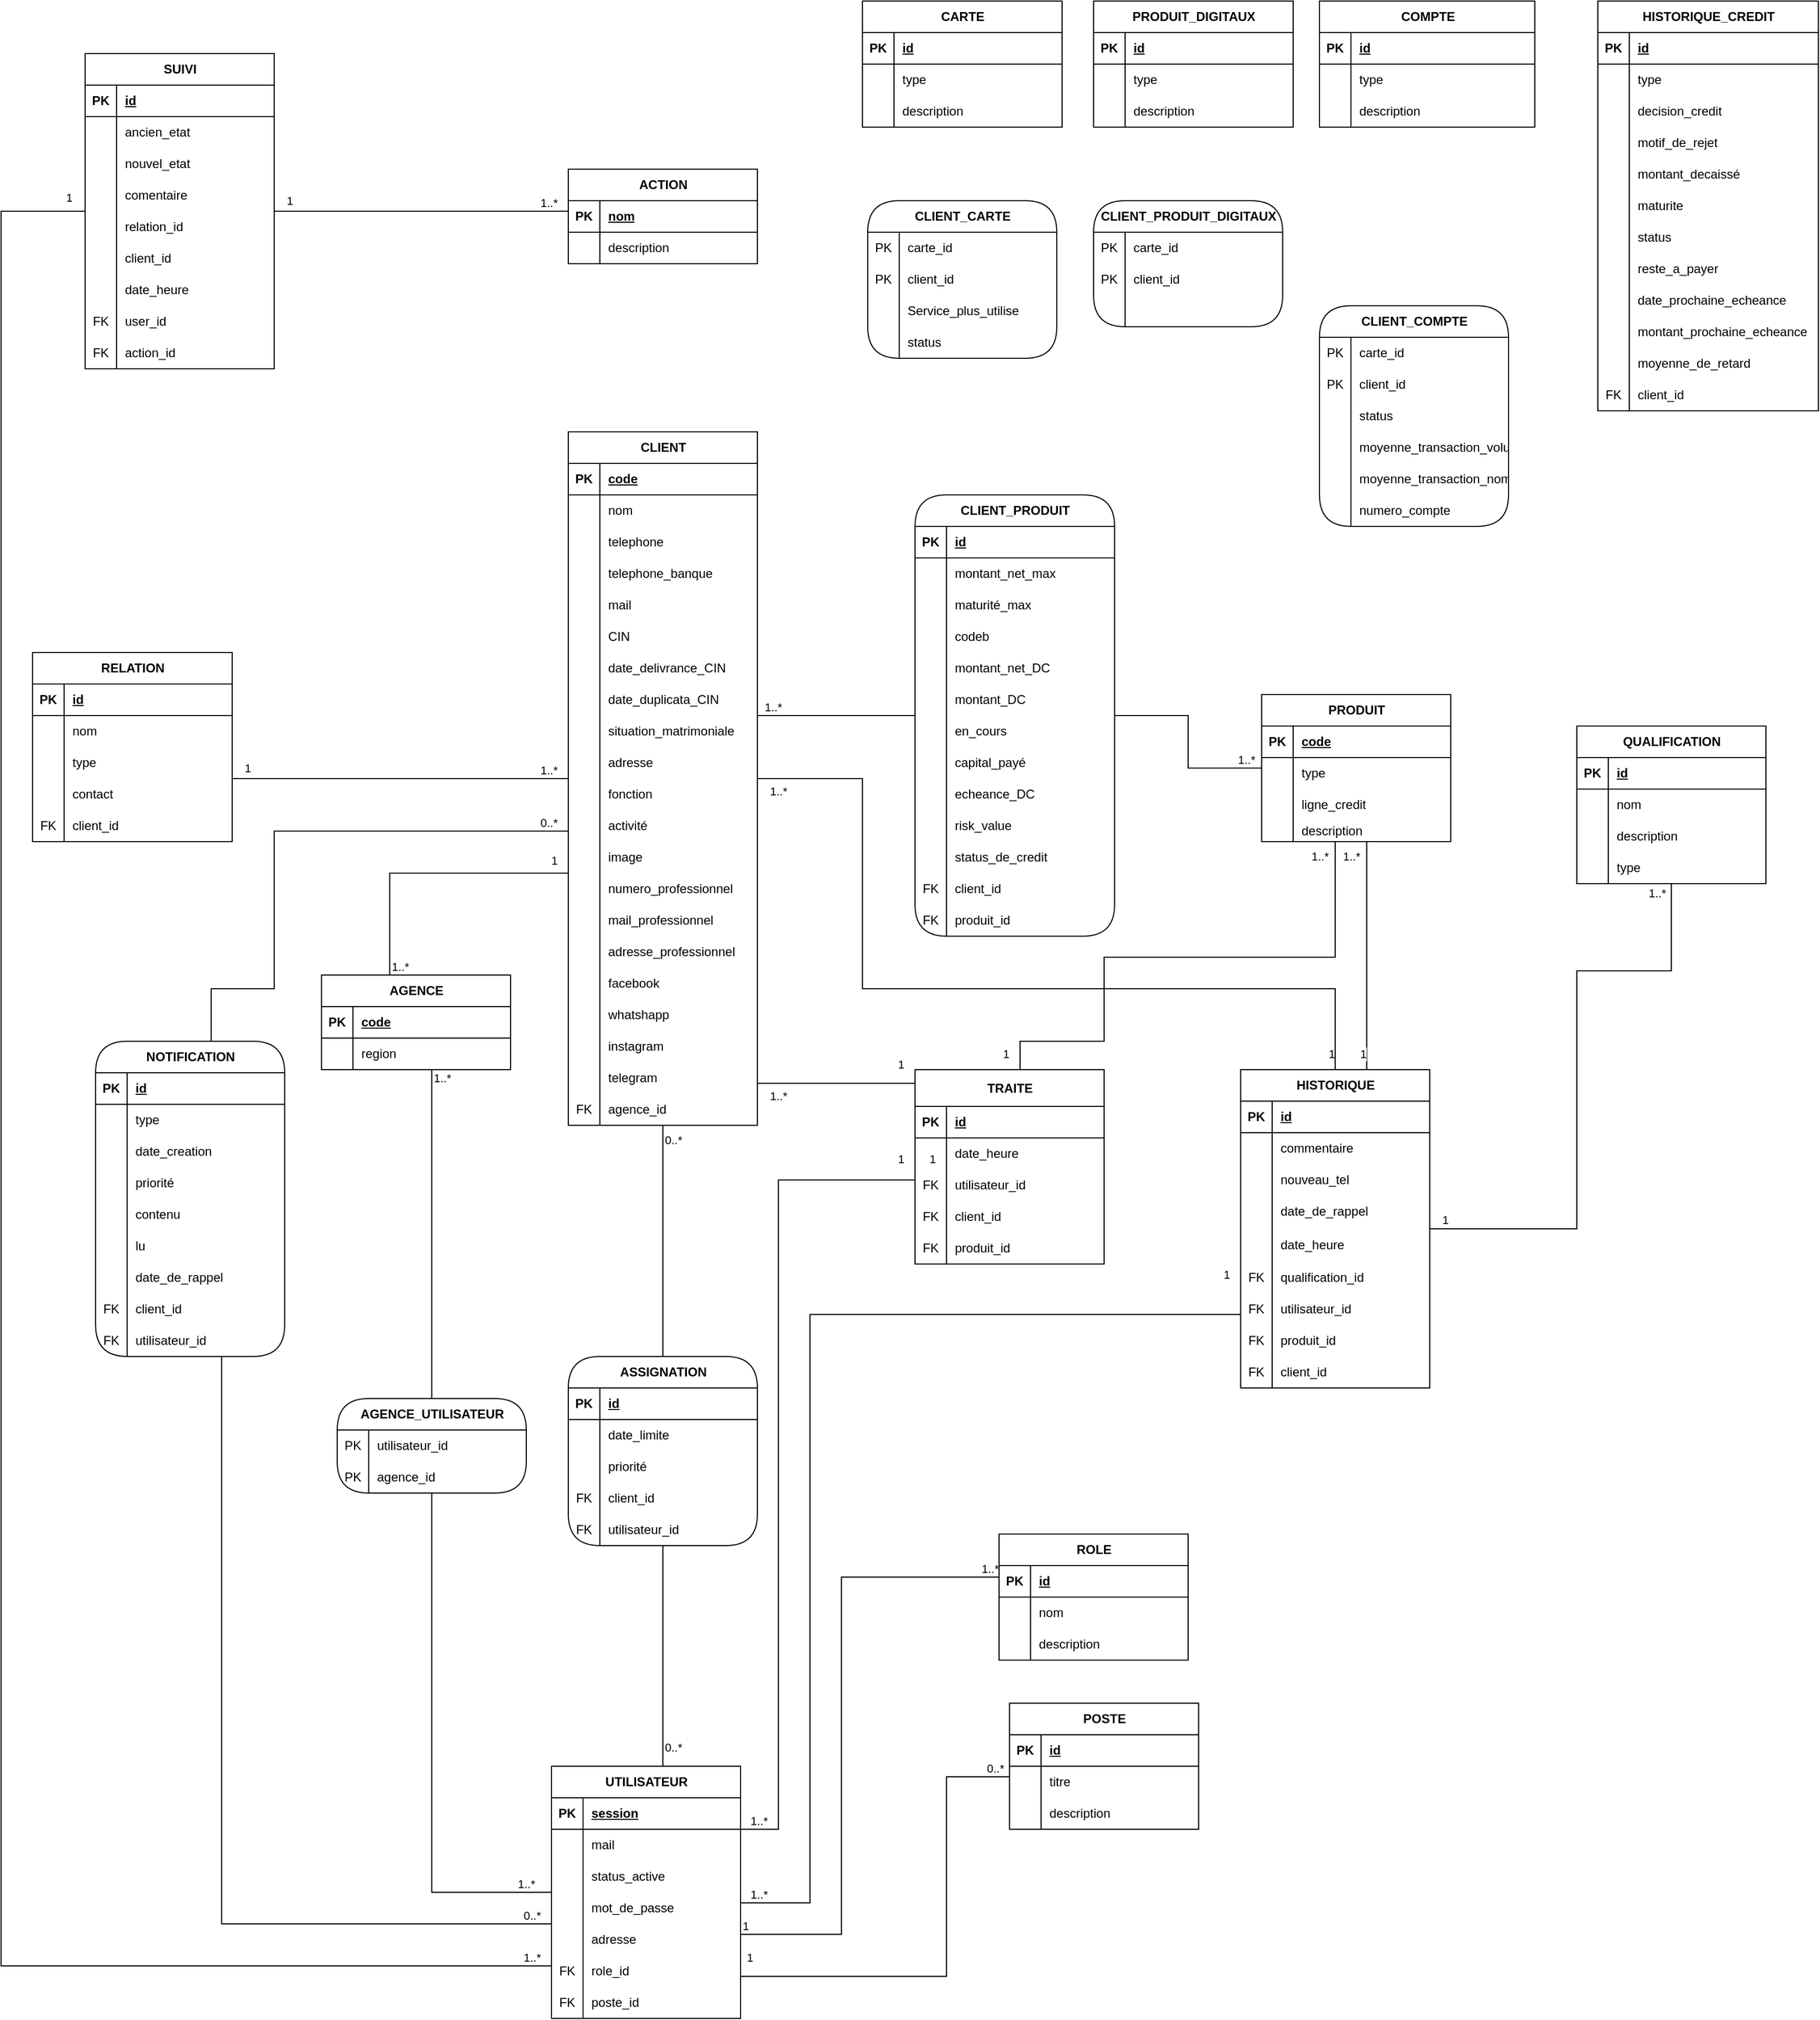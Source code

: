 <mxfile version="24.8.4">
  <diagram name="Page-1" id="5lz_rZHXzb7iFra2L6K9">
    <mxGraphModel dx="1115" dy="1878" grid="1" gridSize="10" guides="1" tooltips="1" connect="1" arrows="1" fold="1" page="1" pageScale="1" pageWidth="827" pageHeight="1169" math="0" shadow="0">
      <root>
        <mxCell id="0" />
        <mxCell id="1" parent="0" />
        <mxCell id="iDPAtJ8f5cirBGczSnXv-35" value="" style="endArrow=none;html=1;edgeStyle=orthogonalEdgeStyle;rounded=0;" parent="1" source="iDPAtJ8f5cirBGczSnXv-391" target="iDPAtJ8f5cirBGczSnXv-271" edge="1">
          <mxGeometry relative="1" as="geometry">
            <mxPoint x="260.077" y="690" as="sourcePoint" />
            <mxPoint x="440" y="610" as="targetPoint" />
            <Array as="points">
              <mxPoint x="260" y="540" />
            </Array>
          </mxGeometry>
        </mxCell>
        <mxCell id="iDPAtJ8f5cirBGczSnXv-36" value="1..*" style="edgeLabel;resizable=0;html=1;align=left;verticalAlign=bottom;" parent="iDPAtJ8f5cirBGczSnXv-35" connectable="0" vertex="1">
          <mxGeometry x="-1" relative="1" as="geometry">
            <mxPoint as="offset" />
          </mxGeometry>
        </mxCell>
        <mxCell id="iDPAtJ8f5cirBGczSnXv-37" value="1" style="edgeLabel;resizable=0;html=1;align=right;verticalAlign=bottom;" parent="iDPAtJ8f5cirBGczSnXv-35" connectable="0" vertex="1">
          <mxGeometry x="1" relative="1" as="geometry">
            <mxPoint x="-10" y="-4" as="offset" />
          </mxGeometry>
        </mxCell>
        <mxCell id="iDPAtJ8f5cirBGczSnXv-38" value="" style="endArrow=none;html=1;edgeStyle=orthogonalEdgeStyle;rounded=0;" parent="1" source="iDPAtJ8f5cirBGczSnXv-391" target="iDPAtJ8f5cirBGczSnXv-618" edge="1">
          <mxGeometry relative="1" as="geometry">
            <mxPoint x="260.077" y="768" as="sourcePoint" />
            <mxPoint x="470" y="958.059" as="targetPoint" />
            <Array as="points">
              <mxPoint x="300" y="880" />
              <mxPoint x="300" y="880" />
            </Array>
          </mxGeometry>
        </mxCell>
        <mxCell id="iDPAtJ8f5cirBGczSnXv-39" value="1..*" style="edgeLabel;resizable=0;html=1;align=left;verticalAlign=bottom;" parent="iDPAtJ8f5cirBGczSnXv-38" connectable="0" vertex="1">
          <mxGeometry x="-1" relative="1" as="geometry">
            <mxPoint y="16" as="offset" />
          </mxGeometry>
        </mxCell>
        <mxCell id="iDPAtJ8f5cirBGczSnXv-41" value="" style="endArrow=none;html=1;edgeStyle=orthogonalEdgeStyle;rounded=0;" parent="1" source="iDPAtJ8f5cirBGczSnXv-576" target="iDPAtJ8f5cirBGczSnXv-565" edge="1">
          <mxGeometry relative="1" as="geometry">
            <mxPoint x="610.0" y="1070.059" as="sourcePoint" />
            <mxPoint x="840.0" y="1150.059" as="targetPoint" />
            <Array as="points">
              <mxPoint x="790" y="1590" />
              <mxPoint x="790" y="1400" />
            </Array>
          </mxGeometry>
        </mxCell>
        <mxCell id="iDPAtJ8f5cirBGczSnXv-42" value="1" style="edgeLabel;resizable=0;html=1;align=left;verticalAlign=bottom;" parent="iDPAtJ8f5cirBGczSnXv-41" connectable="0" vertex="1">
          <mxGeometry x="-1" relative="1" as="geometry">
            <mxPoint x="4" y="-10" as="offset" />
          </mxGeometry>
        </mxCell>
        <mxCell id="iDPAtJ8f5cirBGczSnXv-43" value="0..*" style="edgeLabel;resizable=0;html=1;align=right;verticalAlign=bottom;" parent="iDPAtJ8f5cirBGczSnXv-41" connectable="0" vertex="1">
          <mxGeometry x="1" relative="1" as="geometry">
            <mxPoint x="-5" as="offset" />
          </mxGeometry>
        </mxCell>
        <mxCell id="iDPAtJ8f5cirBGczSnXv-44" value="" style="endArrow=none;html=1;edgeStyle=orthogonalEdgeStyle;rounded=0;" parent="1" source="iDPAtJ8f5cirBGczSnXv-576" target="iDPAtJ8f5cirBGczSnXv-549" edge="1">
          <mxGeometry relative="1" as="geometry">
            <mxPoint x="610.0" y="1028.059" as="sourcePoint" />
            <mxPoint x="835.0" y="1054.059" as="targetPoint" />
            <Array as="points">
              <mxPoint x="690" y="1550" />
              <mxPoint x="690" y="1210" />
            </Array>
          </mxGeometry>
        </mxCell>
        <mxCell id="iDPAtJ8f5cirBGczSnXv-45" value="1" style="edgeLabel;resizable=0;html=1;align=left;verticalAlign=bottom;" parent="iDPAtJ8f5cirBGczSnXv-44" connectable="0" vertex="1">
          <mxGeometry x="-1" relative="1" as="geometry" />
        </mxCell>
        <mxCell id="iDPAtJ8f5cirBGczSnXv-46" value="1..*" style="edgeLabel;resizable=0;html=1;align=right;verticalAlign=bottom;" parent="iDPAtJ8f5cirBGczSnXv-44" connectable="0" vertex="1">
          <mxGeometry x="1" relative="1" as="geometry" />
        </mxCell>
        <mxCell id="iDPAtJ8f5cirBGczSnXv-47" value="" style="endArrow=none;html=1;edgeStyle=orthogonalEdgeStyle;rounded=0;" parent="1" source="iDPAtJ8f5cirBGczSnXv-271" target="iDPAtJ8f5cirBGczSnXv-424" edge="1">
          <mxGeometry relative="1" as="geometry">
            <mxPoint x="620" y="580" as="sourcePoint" />
            <mxPoint x="830.0" y="580.059" as="targetPoint" />
            <Array as="points">
              <mxPoint x="680" y="390" />
              <mxPoint x="680" y="390" />
            </Array>
          </mxGeometry>
        </mxCell>
        <mxCell id="iDPAtJ8f5cirBGczSnXv-48" value="1..*" style="edgeLabel;resizable=0;html=1;align=left;verticalAlign=bottom;" parent="iDPAtJ8f5cirBGczSnXv-47" connectable="0" vertex="1">
          <mxGeometry x="-1" relative="1" as="geometry">
            <mxPoint x="5" as="offset" />
          </mxGeometry>
        </mxCell>
        <mxCell id="iDPAtJ8f5cirBGczSnXv-62" value="" style="endArrow=none;html=1;edgeStyle=orthogonalEdgeStyle;rounded=0;" parent="1" source="iDPAtJ8f5cirBGczSnXv-478" target="iDPAtJ8f5cirBGczSnXv-576" edge="1">
          <mxGeometry relative="1" as="geometry">
            <mxPoint x="750.0" y="810.059" as="sourcePoint" />
            <mxPoint x="550.059" y="950" as="targetPoint" />
            <Array as="points">
              <mxPoint x="630" y="832" />
              <mxPoint x="630" y="1450" />
            </Array>
          </mxGeometry>
        </mxCell>
        <mxCell id="iDPAtJ8f5cirBGczSnXv-63" value="1..*" style="edgeLabel;resizable=0;html=1;align=right;verticalAlign=bottom;" parent="iDPAtJ8f5cirBGczSnXv-62" connectable="0" vertex="1">
          <mxGeometry x="1" relative="1" as="geometry">
            <mxPoint x="26" as="offset" />
          </mxGeometry>
        </mxCell>
        <mxCell id="iDPAtJ8f5cirBGczSnXv-78" value="" style="endArrow=none;html=1;edgeStyle=orthogonalEdgeStyle;rounded=0;" parent="1" source="iDPAtJ8f5cirBGczSnXv-673" target="iDPAtJ8f5cirBGczSnXv-494" edge="1">
          <mxGeometry relative="1" as="geometry">
            <mxPoint x="1280" y="880" as="sourcePoint" />
            <mxPoint x="1205.0" y="538" as="targetPoint" />
            <Array as="points">
              <mxPoint x="1390" y="879" />
              <mxPoint x="1390" y="633" />
              <mxPoint x="1480" y="633" />
            </Array>
          </mxGeometry>
        </mxCell>
        <mxCell id="iDPAtJ8f5cirBGczSnXv-79" value="1" style="edgeLabel;resizable=0;html=1;align=left;verticalAlign=bottom;" parent="iDPAtJ8f5cirBGczSnXv-78" connectable="0" vertex="1">
          <mxGeometry x="-1" relative="1" as="geometry">
            <mxPoint x="10" as="offset" />
          </mxGeometry>
        </mxCell>
        <mxCell id="iDPAtJ8f5cirBGczSnXv-80" value="1..*" style="edgeLabel;resizable=0;html=1;align=right;verticalAlign=bottom;" parent="iDPAtJ8f5cirBGczSnXv-78" connectable="0" vertex="1">
          <mxGeometry x="1" relative="1" as="geometry">
            <mxPoint x="-5" y="17" as="offset" />
          </mxGeometry>
        </mxCell>
        <mxCell id="iDPAtJ8f5cirBGczSnXv-81" value="" style="endArrow=none;html=1;edgeStyle=orthogonalEdgeStyle;rounded=0;" parent="1" source="iDPAtJ8f5cirBGczSnXv-271" target="iDPAtJ8f5cirBGczSnXv-478" edge="1">
          <mxGeometry relative="1" as="geometry">
            <mxPoint x="560" y="718" as="sourcePoint" />
            <mxPoint x="750.0" y="787.0" as="targetPoint" />
            <Array as="points">
              <mxPoint x="660" y="740" />
              <mxPoint x="660" y="740" />
            </Array>
          </mxGeometry>
        </mxCell>
        <mxCell id="iDPAtJ8f5cirBGczSnXv-82" value="1..*" style="edgeLabel;resizable=0;html=1;align=left;verticalAlign=bottom;" parent="iDPAtJ8f5cirBGczSnXv-81" connectable="0" vertex="1">
          <mxGeometry x="-1" relative="1" as="geometry">
            <mxPoint x="10" y="20" as="offset" />
          </mxGeometry>
        </mxCell>
        <mxCell id="iDPAtJ8f5cirBGczSnXv-83" value="" style="endArrow=none;html=1;edgeStyle=orthogonalEdgeStyle;rounded=0;" parent="1" source="iDPAtJ8f5cirBGczSnXv-478" target="iDPAtJ8f5cirBGczSnXv-464" edge="1">
          <mxGeometry relative="1" as="geometry">
            <mxPoint x="799.941" y="768" as="sourcePoint" />
            <mxPoint x="899.941" y="678" as="targetPoint" />
            <Array as="points">
              <mxPoint x="860" y="700" />
              <mxPoint x="940" y="700" />
              <mxPoint x="940" y="620" />
              <mxPoint x="1160" y="620" />
            </Array>
          </mxGeometry>
        </mxCell>
        <mxCell id="iDPAtJ8f5cirBGczSnXv-84" value="1..*" style="edgeLabel;resizable=0;html=1;align=right;verticalAlign=bottom;" parent="iDPAtJ8f5cirBGczSnXv-83" connectable="0" vertex="1">
          <mxGeometry x="1" relative="1" as="geometry">
            <mxPoint x="-6" y="22" as="offset" />
          </mxGeometry>
        </mxCell>
        <mxCell id="iDPAtJ8f5cirBGczSnXv-85" value="1" style="edgeLabel;resizable=0;html=1;align=right;verticalAlign=bottom;" parent="iDPAtJ8f5cirBGczSnXv-83" connectable="0" vertex="1">
          <mxGeometry x="1" relative="1" as="geometry">
            <mxPoint x="-310" y="210" as="offset" />
          </mxGeometry>
        </mxCell>
        <mxCell id="iDPAtJ8f5cirBGczSnXv-86" value="1" style="edgeLabel;resizable=0;html=1;align=right;verticalAlign=bottom;" parent="iDPAtJ8f5cirBGczSnXv-83" connectable="0" vertex="1">
          <mxGeometry x="1" relative="1" as="geometry">
            <mxPoint x="-410" y="220" as="offset" />
          </mxGeometry>
        </mxCell>
        <mxCell id="iDPAtJ8f5cirBGczSnXv-87" value="1" style="edgeLabel;resizable=0;html=1;align=right;verticalAlign=bottom;" parent="iDPAtJ8f5cirBGczSnXv-83" connectable="0" vertex="1">
          <mxGeometry x="1" relative="1" as="geometry">
            <mxPoint x="-410" y="310" as="offset" />
          </mxGeometry>
        </mxCell>
        <mxCell id="8_8Dydlys7i-_Nn1e86Y-18" value="1" style="edgeLabel;resizable=0;html=1;align=right;verticalAlign=bottom;" parent="iDPAtJ8f5cirBGczSnXv-83" connectable="0" vertex="1">
          <mxGeometry x="1" relative="1" as="geometry">
            <mxPoint x="-100" y="420" as="offset" />
          </mxGeometry>
        </mxCell>
        <mxCell id="8_8Dydlys7i-_Nn1e86Y-27" value="1" style="edgeLabel;resizable=0;html=1;align=right;verticalAlign=bottom;" parent="iDPAtJ8f5cirBGczSnXv-83" connectable="0" vertex="1">
          <mxGeometry x="1" relative="1" as="geometry">
            <mxPoint y="210" as="offset" />
          </mxGeometry>
        </mxCell>
        <mxCell id="iDPAtJ8f5cirBGczSnXv-110" value="" style="endArrow=none;html=1;edgeStyle=orthogonalEdgeStyle;rounded=0;" parent="1" source="iDPAtJ8f5cirBGczSnXv-334" target="iDPAtJ8f5cirBGczSnXv-271" edge="1">
          <mxGeometry relative="1" as="geometry">
            <mxPoint x="490" y="990" as="sourcePoint" />
            <mxPoint x="450" y="567" as="targetPoint" />
            <Array as="points">
              <mxPoint x="90" y="650" />
              <mxPoint x="150" y="650" />
              <mxPoint x="150" y="500" />
            </Array>
          </mxGeometry>
        </mxCell>
        <mxCell id="iDPAtJ8f5cirBGczSnXv-112" value="0..*" style="edgeLabel;resizable=0;html=1;align=right;verticalAlign=bottom;" parent="iDPAtJ8f5cirBGczSnXv-110" connectable="0" vertex="1">
          <mxGeometry x="1" relative="1" as="geometry">
            <mxPoint x="-10" as="offset" />
          </mxGeometry>
        </mxCell>
        <mxCell id="iDPAtJ8f5cirBGczSnXv-117" value="" style="endArrow=none;html=1;edgeStyle=orthogonalEdgeStyle;rounded=0;" parent="1" source="iDPAtJ8f5cirBGczSnXv-230" target="iDPAtJ8f5cirBGczSnXv-271" edge="1">
          <mxGeometry relative="1" as="geometry">
            <mxPoint x="240" y="412.0" as="sourcePoint" />
            <mxPoint x="440" y="440" as="targetPoint" />
            <Array as="points">
              <mxPoint x="270" y="450" />
              <mxPoint x="270" y="450" />
            </Array>
          </mxGeometry>
        </mxCell>
        <mxCell id="iDPAtJ8f5cirBGczSnXv-118" value="1" style="edgeLabel;resizable=0;html=1;align=left;verticalAlign=bottom;" parent="iDPAtJ8f5cirBGczSnXv-117" connectable="0" vertex="1">
          <mxGeometry x="-1" relative="1" as="geometry">
            <mxPoint x="10" y="-2" as="offset" />
          </mxGeometry>
        </mxCell>
        <mxCell id="iDPAtJ8f5cirBGczSnXv-119" value="&lt;div&gt;1..*&lt;/div&gt;" style="edgeLabel;resizable=0;html=1;align=right;verticalAlign=bottom;" parent="iDPAtJ8f5cirBGczSnXv-117" connectable="0" vertex="1">
          <mxGeometry x="1" relative="1" as="geometry">
            <mxPoint x="-10" as="offset" />
          </mxGeometry>
        </mxCell>
        <mxCell id="iDPAtJ8f5cirBGczSnXv-139" value="" style="endArrow=none;html=1;edgeStyle=orthogonalEdgeStyle;rounded=0;" parent="1" source="iDPAtJ8f5cirBGczSnXv-143" target="iDPAtJ8f5cirBGczSnXv-178" edge="1">
          <mxGeometry relative="1" as="geometry">
            <mxPoint x="240" y="49.0" as="sourcePoint" />
            <mxPoint x="460" y="49.0" as="targetPoint" />
            <Array as="points">
              <mxPoint x="380" y="-90" />
              <mxPoint x="380" y="-90" />
            </Array>
          </mxGeometry>
        </mxCell>
        <mxCell id="iDPAtJ8f5cirBGczSnXv-140" value="1" style="edgeLabel;resizable=0;html=1;align=left;verticalAlign=bottom;" parent="iDPAtJ8f5cirBGczSnXv-139" connectable="0" vertex="1">
          <mxGeometry x="-1" relative="1" as="geometry">
            <mxPoint x="10" y="-2" as="offset" />
          </mxGeometry>
        </mxCell>
        <mxCell id="iDPAtJ8f5cirBGczSnXv-141" value="&lt;div&gt;1..*&lt;/div&gt;" style="edgeLabel;resizable=0;html=1;align=right;verticalAlign=bottom;" parent="iDPAtJ8f5cirBGczSnXv-139" connectable="0" vertex="1">
          <mxGeometry x="1" relative="1" as="geometry">
            <mxPoint x="-10" as="offset" />
          </mxGeometry>
        </mxCell>
        <mxCell id="iDPAtJ8f5cirBGczSnXv-178" value="ACTION" style="shape=table;startSize=30;container=1;collapsible=1;childLayout=tableLayout;fixedRows=1;rowLines=0;fontStyle=1;align=center;resizeLast=1;html=1;" parent="1" vertex="1">
          <mxGeometry x="430" y="-130" width="180" height="90" as="geometry" />
        </mxCell>
        <mxCell id="iDPAtJ8f5cirBGczSnXv-179" value="" style="shape=tableRow;horizontal=0;startSize=0;swimlaneHead=0;swimlaneBody=0;fillColor=none;collapsible=0;dropTarget=0;points=[[0,0.5],[1,0.5]];portConstraint=eastwest;top=0;left=0;right=0;bottom=1;" parent="iDPAtJ8f5cirBGczSnXv-178" vertex="1">
          <mxGeometry y="30" width="180" height="30" as="geometry" />
        </mxCell>
        <mxCell id="iDPAtJ8f5cirBGczSnXv-180" value="PK" style="shape=partialRectangle;connectable=0;fillColor=none;top=0;left=0;bottom=0;right=0;fontStyle=1;overflow=hidden;whiteSpace=wrap;html=1;" parent="iDPAtJ8f5cirBGczSnXv-179" vertex="1">
          <mxGeometry width="30" height="30" as="geometry">
            <mxRectangle width="30" height="30" as="alternateBounds" />
          </mxGeometry>
        </mxCell>
        <mxCell id="iDPAtJ8f5cirBGczSnXv-181" value="nom" style="shape=partialRectangle;connectable=0;fillColor=none;top=0;left=0;bottom=0;right=0;align=left;spacingLeft=6;fontStyle=5;overflow=hidden;whiteSpace=wrap;html=1;" parent="iDPAtJ8f5cirBGczSnXv-179" vertex="1">
          <mxGeometry x="30" width="150" height="30" as="geometry">
            <mxRectangle width="150" height="30" as="alternateBounds" />
          </mxGeometry>
        </mxCell>
        <mxCell id="iDPAtJ8f5cirBGczSnXv-182" value="" style="shape=tableRow;horizontal=0;startSize=0;swimlaneHead=0;swimlaneBody=0;fillColor=none;collapsible=0;dropTarget=0;points=[[0,0.5],[1,0.5]];portConstraint=eastwest;top=0;left=0;right=0;bottom=0;" parent="iDPAtJ8f5cirBGczSnXv-178" vertex="1">
          <mxGeometry y="60" width="180" height="30" as="geometry" />
        </mxCell>
        <mxCell id="iDPAtJ8f5cirBGczSnXv-183" value="" style="shape=partialRectangle;connectable=0;fillColor=none;top=0;left=0;bottom=0;right=0;editable=1;overflow=hidden;whiteSpace=wrap;html=1;" parent="iDPAtJ8f5cirBGczSnXv-182" vertex="1">
          <mxGeometry width="30" height="30" as="geometry">
            <mxRectangle width="30" height="30" as="alternateBounds" />
          </mxGeometry>
        </mxCell>
        <mxCell id="iDPAtJ8f5cirBGczSnXv-184" value="description" style="shape=partialRectangle;connectable=0;fillColor=none;top=0;left=0;bottom=0;right=0;align=left;spacingLeft=6;overflow=hidden;whiteSpace=wrap;html=1;" parent="iDPAtJ8f5cirBGczSnXv-182" vertex="1">
          <mxGeometry x="30" width="150" height="30" as="geometry">
            <mxRectangle width="150" height="30" as="alternateBounds" />
          </mxGeometry>
        </mxCell>
        <mxCell id="iDPAtJ8f5cirBGczSnXv-230" value="RELATION" style="shape=table;startSize=30;container=1;collapsible=1;childLayout=tableLayout;fixedRows=1;rowLines=0;fontStyle=1;align=center;resizeLast=1;html=1;" parent="1" vertex="1">
          <mxGeometry x="-80" y="330" width="190" height="180" as="geometry" />
        </mxCell>
        <mxCell id="iDPAtJ8f5cirBGczSnXv-231" value="" style="shape=tableRow;horizontal=0;startSize=0;swimlaneHead=0;swimlaneBody=0;fillColor=none;collapsible=0;dropTarget=0;points=[[0,0.5],[1,0.5]];portConstraint=eastwest;top=0;left=0;right=0;bottom=1;" parent="iDPAtJ8f5cirBGczSnXv-230" vertex="1">
          <mxGeometry y="30" width="190" height="30" as="geometry" />
        </mxCell>
        <mxCell id="iDPAtJ8f5cirBGczSnXv-232" value="PK" style="shape=partialRectangle;connectable=0;fillColor=none;top=0;left=0;bottom=0;right=0;fontStyle=1;overflow=hidden;whiteSpace=wrap;html=1;" parent="iDPAtJ8f5cirBGczSnXv-231" vertex="1">
          <mxGeometry width="30" height="30" as="geometry">
            <mxRectangle width="30" height="30" as="alternateBounds" />
          </mxGeometry>
        </mxCell>
        <mxCell id="iDPAtJ8f5cirBGczSnXv-233" value="id" style="shape=partialRectangle;connectable=0;fillColor=none;top=0;left=0;bottom=0;right=0;align=left;spacingLeft=6;fontStyle=5;overflow=hidden;whiteSpace=wrap;html=1;" parent="iDPAtJ8f5cirBGczSnXv-231" vertex="1">
          <mxGeometry x="30" width="160" height="30" as="geometry">
            <mxRectangle width="160" height="30" as="alternateBounds" />
          </mxGeometry>
        </mxCell>
        <mxCell id="iDPAtJ8f5cirBGczSnXv-234" value="" style="shape=tableRow;horizontal=0;startSize=0;swimlaneHead=0;swimlaneBody=0;fillColor=none;collapsible=0;dropTarget=0;points=[[0,0.5],[1,0.5]];portConstraint=eastwest;top=0;left=0;right=0;bottom=0;" parent="iDPAtJ8f5cirBGczSnXv-230" vertex="1">
          <mxGeometry y="60" width="190" height="30" as="geometry" />
        </mxCell>
        <mxCell id="iDPAtJ8f5cirBGczSnXv-235" value="" style="shape=partialRectangle;connectable=0;fillColor=none;top=0;left=0;bottom=0;right=0;editable=1;overflow=hidden;whiteSpace=wrap;html=1;" parent="iDPAtJ8f5cirBGczSnXv-234" vertex="1">
          <mxGeometry width="30" height="30" as="geometry">
            <mxRectangle width="30" height="30" as="alternateBounds" />
          </mxGeometry>
        </mxCell>
        <mxCell id="iDPAtJ8f5cirBGczSnXv-236" value="nom" style="shape=partialRectangle;connectable=0;fillColor=none;top=0;left=0;bottom=0;right=0;align=left;spacingLeft=6;overflow=hidden;whiteSpace=wrap;html=1;" parent="iDPAtJ8f5cirBGczSnXv-234" vertex="1">
          <mxGeometry x="30" width="160" height="30" as="geometry">
            <mxRectangle width="160" height="30" as="alternateBounds" />
          </mxGeometry>
        </mxCell>
        <mxCell id="iDPAtJ8f5cirBGczSnXv-237" value="" style="shape=tableRow;horizontal=0;startSize=0;swimlaneHead=0;swimlaneBody=0;fillColor=none;collapsible=0;dropTarget=0;points=[[0,0.5],[1,0.5]];portConstraint=eastwest;top=0;left=0;right=0;bottom=0;" parent="iDPAtJ8f5cirBGczSnXv-230" vertex="1">
          <mxGeometry y="90" width="190" height="30" as="geometry" />
        </mxCell>
        <mxCell id="iDPAtJ8f5cirBGczSnXv-238" value="" style="shape=partialRectangle;connectable=0;fillColor=none;top=0;left=0;bottom=0;right=0;editable=1;overflow=hidden;whiteSpace=wrap;html=1;" parent="iDPAtJ8f5cirBGczSnXv-237" vertex="1">
          <mxGeometry width="30" height="30" as="geometry">
            <mxRectangle width="30" height="30" as="alternateBounds" />
          </mxGeometry>
        </mxCell>
        <mxCell id="iDPAtJ8f5cirBGczSnXv-239" value="type" style="shape=partialRectangle;connectable=0;fillColor=none;top=0;left=0;bottom=0;right=0;align=left;spacingLeft=6;overflow=hidden;whiteSpace=wrap;html=1;" parent="iDPAtJ8f5cirBGczSnXv-237" vertex="1">
          <mxGeometry x="30" width="160" height="30" as="geometry">
            <mxRectangle width="160" height="30" as="alternateBounds" />
          </mxGeometry>
        </mxCell>
        <mxCell id="iDPAtJ8f5cirBGczSnXv-240" value="" style="shape=tableRow;horizontal=0;startSize=0;swimlaneHead=0;swimlaneBody=0;fillColor=none;collapsible=0;dropTarget=0;points=[[0,0.5],[1,0.5]];portConstraint=eastwest;top=0;left=0;right=0;bottom=0;" parent="iDPAtJ8f5cirBGczSnXv-230" vertex="1">
          <mxGeometry y="120" width="190" height="30" as="geometry" />
        </mxCell>
        <mxCell id="iDPAtJ8f5cirBGczSnXv-241" value="" style="shape=partialRectangle;connectable=0;fillColor=none;top=0;left=0;bottom=0;right=0;editable=1;overflow=hidden;whiteSpace=wrap;html=1;" parent="iDPAtJ8f5cirBGczSnXv-240" vertex="1">
          <mxGeometry width="30" height="30" as="geometry">
            <mxRectangle width="30" height="30" as="alternateBounds" />
          </mxGeometry>
        </mxCell>
        <mxCell id="iDPAtJ8f5cirBGczSnXv-242" value="contact" style="shape=partialRectangle;connectable=0;fillColor=none;top=0;left=0;bottom=0;right=0;align=left;spacingLeft=6;overflow=hidden;whiteSpace=wrap;html=1;" parent="iDPAtJ8f5cirBGczSnXv-240" vertex="1">
          <mxGeometry x="30" width="160" height="30" as="geometry">
            <mxRectangle width="160" height="30" as="alternateBounds" />
          </mxGeometry>
        </mxCell>
        <mxCell id="iDPAtJ8f5cirBGczSnXv-249" value="" style="shape=tableRow;horizontal=0;startSize=0;swimlaneHead=0;swimlaneBody=0;fillColor=none;collapsible=0;dropTarget=0;points=[[0,0.5],[1,0.5]];portConstraint=eastwest;top=0;left=0;right=0;bottom=0;" parent="iDPAtJ8f5cirBGczSnXv-230" vertex="1">
          <mxGeometry y="150" width="190" height="30" as="geometry" />
        </mxCell>
        <mxCell id="iDPAtJ8f5cirBGczSnXv-250" value="FK" style="shape=partialRectangle;connectable=0;fillColor=none;top=0;left=0;bottom=0;right=0;editable=1;overflow=hidden;whiteSpace=wrap;html=1;" parent="iDPAtJ8f5cirBGczSnXv-249" vertex="1">
          <mxGeometry width="30" height="30" as="geometry">
            <mxRectangle width="30" height="30" as="alternateBounds" />
          </mxGeometry>
        </mxCell>
        <mxCell id="iDPAtJ8f5cirBGczSnXv-251" value="client_id" style="shape=partialRectangle;connectable=0;fillColor=none;top=0;left=0;bottom=0;right=0;align=left;spacingLeft=6;overflow=hidden;whiteSpace=wrap;html=1;" parent="iDPAtJ8f5cirBGczSnXv-249" vertex="1">
          <mxGeometry x="30" width="160" height="30" as="geometry">
            <mxRectangle width="160" height="30" as="alternateBounds" />
          </mxGeometry>
        </mxCell>
        <mxCell id="iDPAtJ8f5cirBGczSnXv-271" value="CLIENT" style="shape=table;startSize=30;container=1;collapsible=1;childLayout=tableLayout;fixedRows=1;rowLines=0;fontStyle=1;align=center;resizeLast=1;html=1;" parent="1" vertex="1">
          <mxGeometry x="430" y="120" width="180" height="660" as="geometry" />
        </mxCell>
        <mxCell id="iDPAtJ8f5cirBGczSnXv-272" value="" style="shape=tableRow;horizontal=0;startSize=0;swimlaneHead=0;swimlaneBody=0;fillColor=none;collapsible=0;dropTarget=0;points=[[0,0.5],[1,0.5]];portConstraint=eastwest;top=0;left=0;right=0;bottom=1;" parent="iDPAtJ8f5cirBGczSnXv-271" vertex="1">
          <mxGeometry y="30" width="180" height="30" as="geometry" />
        </mxCell>
        <mxCell id="iDPAtJ8f5cirBGczSnXv-273" value="PK" style="shape=partialRectangle;connectable=0;fillColor=none;top=0;left=0;bottom=0;right=0;fontStyle=1;overflow=hidden;whiteSpace=wrap;html=1;" parent="iDPAtJ8f5cirBGczSnXv-272" vertex="1">
          <mxGeometry width="30" height="30" as="geometry">
            <mxRectangle width="30" height="30" as="alternateBounds" />
          </mxGeometry>
        </mxCell>
        <mxCell id="iDPAtJ8f5cirBGczSnXv-274" value="code" style="shape=partialRectangle;connectable=0;fillColor=none;top=0;left=0;bottom=0;right=0;align=left;spacingLeft=6;fontStyle=5;overflow=hidden;whiteSpace=wrap;html=1;" parent="iDPAtJ8f5cirBGczSnXv-272" vertex="1">
          <mxGeometry x="30" width="150" height="30" as="geometry">
            <mxRectangle width="150" height="30" as="alternateBounds" />
          </mxGeometry>
        </mxCell>
        <mxCell id="iDPAtJ8f5cirBGczSnXv-275" value="" style="shape=tableRow;horizontal=0;startSize=0;swimlaneHead=0;swimlaneBody=0;fillColor=none;collapsible=0;dropTarget=0;points=[[0,0.5],[1,0.5]];portConstraint=eastwest;top=0;left=0;right=0;bottom=0;" parent="iDPAtJ8f5cirBGczSnXv-271" vertex="1">
          <mxGeometry y="60" width="180" height="30" as="geometry" />
        </mxCell>
        <mxCell id="iDPAtJ8f5cirBGczSnXv-276" value="" style="shape=partialRectangle;connectable=0;fillColor=none;top=0;left=0;bottom=0;right=0;editable=1;overflow=hidden;whiteSpace=wrap;html=1;" parent="iDPAtJ8f5cirBGczSnXv-275" vertex="1">
          <mxGeometry width="30" height="30" as="geometry">
            <mxRectangle width="30" height="30" as="alternateBounds" />
          </mxGeometry>
        </mxCell>
        <mxCell id="iDPAtJ8f5cirBGczSnXv-277" value="nom" style="shape=partialRectangle;connectable=0;fillColor=none;top=0;left=0;bottom=0;right=0;align=left;spacingLeft=6;overflow=hidden;whiteSpace=wrap;html=1;" parent="iDPAtJ8f5cirBGczSnXv-275" vertex="1">
          <mxGeometry x="30" width="150" height="30" as="geometry">
            <mxRectangle width="150" height="30" as="alternateBounds" />
          </mxGeometry>
        </mxCell>
        <mxCell id="iDPAtJ8f5cirBGczSnXv-278" value="" style="shape=tableRow;horizontal=0;startSize=0;swimlaneHead=0;swimlaneBody=0;fillColor=none;collapsible=0;dropTarget=0;points=[[0,0.5],[1,0.5]];portConstraint=eastwest;top=0;left=0;right=0;bottom=0;" parent="iDPAtJ8f5cirBGczSnXv-271" vertex="1">
          <mxGeometry y="90" width="180" height="30" as="geometry" />
        </mxCell>
        <mxCell id="iDPAtJ8f5cirBGczSnXv-279" value="" style="shape=partialRectangle;connectable=0;fillColor=none;top=0;left=0;bottom=0;right=0;editable=1;overflow=hidden;whiteSpace=wrap;html=1;" parent="iDPAtJ8f5cirBGczSnXv-278" vertex="1">
          <mxGeometry width="30" height="30" as="geometry">
            <mxRectangle width="30" height="30" as="alternateBounds" />
          </mxGeometry>
        </mxCell>
        <mxCell id="iDPAtJ8f5cirBGczSnXv-280" value="telephone" style="shape=partialRectangle;connectable=0;fillColor=none;top=0;left=0;bottom=0;right=0;align=left;spacingLeft=6;overflow=hidden;whiteSpace=wrap;html=1;" parent="iDPAtJ8f5cirBGczSnXv-278" vertex="1">
          <mxGeometry x="30" width="150" height="30" as="geometry">
            <mxRectangle width="150" height="30" as="alternateBounds" />
          </mxGeometry>
        </mxCell>
        <mxCell id="iDPAtJ8f5cirBGczSnXv-281" value="" style="shape=tableRow;horizontal=0;startSize=0;swimlaneHead=0;swimlaneBody=0;fillColor=none;collapsible=0;dropTarget=0;points=[[0,0.5],[1,0.5]];portConstraint=eastwest;top=0;left=0;right=0;bottom=0;" parent="iDPAtJ8f5cirBGczSnXv-271" vertex="1">
          <mxGeometry y="120" width="180" height="30" as="geometry" />
        </mxCell>
        <mxCell id="iDPAtJ8f5cirBGczSnXv-282" value="" style="shape=partialRectangle;connectable=0;fillColor=none;top=0;left=0;bottom=0;right=0;editable=1;overflow=hidden;whiteSpace=wrap;html=1;" parent="iDPAtJ8f5cirBGczSnXv-281" vertex="1">
          <mxGeometry width="30" height="30" as="geometry">
            <mxRectangle width="30" height="30" as="alternateBounds" />
          </mxGeometry>
        </mxCell>
        <mxCell id="iDPAtJ8f5cirBGczSnXv-283" value="telephone_banque" style="shape=partialRectangle;connectable=0;fillColor=none;top=0;left=0;bottom=0;right=0;align=left;spacingLeft=6;overflow=hidden;whiteSpace=wrap;html=1;" parent="iDPAtJ8f5cirBGczSnXv-281" vertex="1">
          <mxGeometry x="30" width="150" height="30" as="geometry">
            <mxRectangle width="150" height="30" as="alternateBounds" />
          </mxGeometry>
        </mxCell>
        <mxCell id="iDPAtJ8f5cirBGczSnXv-297" value="" style="shape=tableRow;horizontal=0;startSize=0;swimlaneHead=0;swimlaneBody=0;fillColor=none;collapsible=0;dropTarget=0;points=[[0,0.5],[1,0.5]];portConstraint=eastwest;top=0;left=0;right=0;bottom=0;" parent="iDPAtJ8f5cirBGczSnXv-271" vertex="1">
          <mxGeometry y="150" width="180" height="30" as="geometry" />
        </mxCell>
        <mxCell id="iDPAtJ8f5cirBGczSnXv-298" value="" style="shape=partialRectangle;connectable=0;fillColor=none;top=0;left=0;bottom=0;right=0;editable=1;overflow=hidden;whiteSpace=wrap;html=1;" parent="iDPAtJ8f5cirBGczSnXv-297" vertex="1">
          <mxGeometry width="30" height="30" as="geometry">
            <mxRectangle width="30" height="30" as="alternateBounds" />
          </mxGeometry>
        </mxCell>
        <mxCell id="iDPAtJ8f5cirBGczSnXv-299" value="mail" style="shape=partialRectangle;connectable=0;fillColor=none;top=0;left=0;bottom=0;right=0;align=left;spacingLeft=6;overflow=hidden;whiteSpace=wrap;html=1;" parent="iDPAtJ8f5cirBGczSnXv-297" vertex="1">
          <mxGeometry x="30" width="150" height="30" as="geometry">
            <mxRectangle width="150" height="30" as="alternateBounds" />
          </mxGeometry>
        </mxCell>
        <mxCell id="iDPAtJ8f5cirBGczSnXv-300" value="" style="shape=tableRow;horizontal=0;startSize=0;swimlaneHead=0;swimlaneBody=0;fillColor=none;collapsible=0;dropTarget=0;points=[[0,0.5],[1,0.5]];portConstraint=eastwest;top=0;left=0;right=0;bottom=0;" parent="iDPAtJ8f5cirBGczSnXv-271" vertex="1">
          <mxGeometry y="180" width="180" height="30" as="geometry" />
        </mxCell>
        <mxCell id="iDPAtJ8f5cirBGczSnXv-301" value="" style="shape=partialRectangle;connectable=0;fillColor=none;top=0;left=0;bottom=0;right=0;editable=1;overflow=hidden;whiteSpace=wrap;html=1;" parent="iDPAtJ8f5cirBGczSnXv-300" vertex="1">
          <mxGeometry width="30" height="30" as="geometry">
            <mxRectangle width="30" height="30" as="alternateBounds" />
          </mxGeometry>
        </mxCell>
        <mxCell id="iDPAtJ8f5cirBGczSnXv-302" value="CIN" style="shape=partialRectangle;connectable=0;fillColor=none;top=0;left=0;bottom=0;right=0;align=left;spacingLeft=6;overflow=hidden;whiteSpace=wrap;html=1;" parent="iDPAtJ8f5cirBGczSnXv-300" vertex="1">
          <mxGeometry x="30" width="150" height="30" as="geometry">
            <mxRectangle width="150" height="30" as="alternateBounds" />
          </mxGeometry>
        </mxCell>
        <mxCell id="iDPAtJ8f5cirBGczSnXv-303" value="" style="shape=tableRow;horizontal=0;startSize=0;swimlaneHead=0;swimlaneBody=0;fillColor=none;collapsible=0;dropTarget=0;points=[[0,0.5],[1,0.5]];portConstraint=eastwest;top=0;left=0;right=0;bottom=0;" parent="iDPAtJ8f5cirBGczSnXv-271" vertex="1">
          <mxGeometry y="210" width="180" height="30" as="geometry" />
        </mxCell>
        <mxCell id="iDPAtJ8f5cirBGczSnXv-304" value="" style="shape=partialRectangle;connectable=0;fillColor=none;top=0;left=0;bottom=0;right=0;editable=1;overflow=hidden;whiteSpace=wrap;html=1;" parent="iDPAtJ8f5cirBGczSnXv-303" vertex="1">
          <mxGeometry width="30" height="30" as="geometry">
            <mxRectangle width="30" height="30" as="alternateBounds" />
          </mxGeometry>
        </mxCell>
        <mxCell id="iDPAtJ8f5cirBGczSnXv-305" value="date_delivrance_CIN" style="shape=partialRectangle;connectable=0;fillColor=none;top=0;left=0;bottom=0;right=0;align=left;spacingLeft=6;overflow=hidden;whiteSpace=wrap;html=1;" parent="iDPAtJ8f5cirBGczSnXv-303" vertex="1">
          <mxGeometry x="30" width="150" height="30" as="geometry">
            <mxRectangle width="150" height="30" as="alternateBounds" />
          </mxGeometry>
        </mxCell>
        <mxCell id="iDPAtJ8f5cirBGczSnXv-306" value="" style="shape=tableRow;horizontal=0;startSize=0;swimlaneHead=0;swimlaneBody=0;fillColor=none;collapsible=0;dropTarget=0;points=[[0,0.5],[1,0.5]];portConstraint=eastwest;top=0;left=0;right=0;bottom=0;" parent="iDPAtJ8f5cirBGczSnXv-271" vertex="1">
          <mxGeometry y="240" width="180" height="30" as="geometry" />
        </mxCell>
        <mxCell id="iDPAtJ8f5cirBGczSnXv-307" value="" style="shape=partialRectangle;connectable=0;fillColor=none;top=0;left=0;bottom=0;right=0;editable=1;overflow=hidden;whiteSpace=wrap;html=1;" parent="iDPAtJ8f5cirBGczSnXv-306" vertex="1">
          <mxGeometry width="30" height="30" as="geometry">
            <mxRectangle width="30" height="30" as="alternateBounds" />
          </mxGeometry>
        </mxCell>
        <mxCell id="iDPAtJ8f5cirBGczSnXv-308" value="date_duplicata_CIN" style="shape=partialRectangle;connectable=0;fillColor=none;top=0;left=0;bottom=0;right=0;align=left;spacingLeft=6;overflow=hidden;whiteSpace=wrap;html=1;" parent="iDPAtJ8f5cirBGczSnXv-306" vertex="1">
          <mxGeometry x="30" width="150" height="30" as="geometry">
            <mxRectangle width="150" height="30" as="alternateBounds" />
          </mxGeometry>
        </mxCell>
        <mxCell id="iDPAtJ8f5cirBGczSnXv-309" value="" style="shape=tableRow;horizontal=0;startSize=0;swimlaneHead=0;swimlaneBody=0;fillColor=none;collapsible=0;dropTarget=0;points=[[0,0.5],[1,0.5]];portConstraint=eastwest;top=0;left=0;right=0;bottom=0;" parent="iDPAtJ8f5cirBGczSnXv-271" vertex="1">
          <mxGeometry y="270" width="180" height="30" as="geometry" />
        </mxCell>
        <mxCell id="iDPAtJ8f5cirBGczSnXv-310" value="" style="shape=partialRectangle;connectable=0;fillColor=none;top=0;left=0;bottom=0;right=0;editable=1;overflow=hidden;whiteSpace=wrap;html=1;" parent="iDPAtJ8f5cirBGczSnXv-309" vertex="1">
          <mxGeometry width="30" height="30" as="geometry">
            <mxRectangle width="30" height="30" as="alternateBounds" />
          </mxGeometry>
        </mxCell>
        <mxCell id="iDPAtJ8f5cirBGczSnXv-311" value="situation_matrimoniale" style="shape=partialRectangle;connectable=0;fillColor=none;top=0;left=0;bottom=0;right=0;align=left;spacingLeft=6;overflow=hidden;whiteSpace=wrap;html=1;" parent="iDPAtJ8f5cirBGczSnXv-309" vertex="1">
          <mxGeometry x="30" width="150" height="30" as="geometry">
            <mxRectangle width="150" height="30" as="alternateBounds" />
          </mxGeometry>
        </mxCell>
        <mxCell id="iDPAtJ8f5cirBGczSnXv-312" value="" style="shape=tableRow;horizontal=0;startSize=0;swimlaneHead=0;swimlaneBody=0;fillColor=none;collapsible=0;dropTarget=0;points=[[0,0.5],[1,0.5]];portConstraint=eastwest;top=0;left=0;right=0;bottom=0;" parent="iDPAtJ8f5cirBGczSnXv-271" vertex="1">
          <mxGeometry y="300" width="180" height="30" as="geometry" />
        </mxCell>
        <mxCell id="iDPAtJ8f5cirBGczSnXv-313" value="" style="shape=partialRectangle;connectable=0;fillColor=none;top=0;left=0;bottom=0;right=0;editable=1;overflow=hidden;whiteSpace=wrap;html=1;" parent="iDPAtJ8f5cirBGczSnXv-312" vertex="1">
          <mxGeometry width="30" height="30" as="geometry">
            <mxRectangle width="30" height="30" as="alternateBounds" />
          </mxGeometry>
        </mxCell>
        <mxCell id="iDPAtJ8f5cirBGczSnXv-314" value="adresse" style="shape=partialRectangle;connectable=0;fillColor=none;top=0;left=0;bottom=0;right=0;align=left;spacingLeft=6;overflow=hidden;whiteSpace=wrap;html=1;" parent="iDPAtJ8f5cirBGczSnXv-312" vertex="1">
          <mxGeometry x="30" width="150" height="30" as="geometry">
            <mxRectangle width="150" height="30" as="alternateBounds" />
          </mxGeometry>
        </mxCell>
        <mxCell id="iDPAtJ8f5cirBGczSnXv-315" value="" style="shape=tableRow;horizontal=0;startSize=0;swimlaneHead=0;swimlaneBody=0;fillColor=none;collapsible=0;dropTarget=0;points=[[0,0.5],[1,0.5]];portConstraint=eastwest;top=0;left=0;right=0;bottom=0;" parent="iDPAtJ8f5cirBGczSnXv-271" vertex="1">
          <mxGeometry y="330" width="180" height="30" as="geometry" />
        </mxCell>
        <mxCell id="iDPAtJ8f5cirBGczSnXv-316" value="" style="shape=partialRectangle;connectable=0;fillColor=none;top=0;left=0;bottom=0;right=0;editable=1;overflow=hidden;whiteSpace=wrap;html=1;" parent="iDPAtJ8f5cirBGczSnXv-315" vertex="1">
          <mxGeometry width="30" height="30" as="geometry">
            <mxRectangle width="30" height="30" as="alternateBounds" />
          </mxGeometry>
        </mxCell>
        <mxCell id="iDPAtJ8f5cirBGczSnXv-317" value="fonction" style="shape=partialRectangle;connectable=0;fillColor=none;top=0;left=0;bottom=0;right=0;align=left;spacingLeft=6;overflow=hidden;whiteSpace=wrap;html=1;" parent="iDPAtJ8f5cirBGczSnXv-315" vertex="1">
          <mxGeometry x="30" width="150" height="30" as="geometry">
            <mxRectangle width="150" height="30" as="alternateBounds" />
          </mxGeometry>
        </mxCell>
        <mxCell id="iDPAtJ8f5cirBGczSnXv-318" value="" style="shape=tableRow;horizontal=0;startSize=0;swimlaneHead=0;swimlaneBody=0;fillColor=none;collapsible=0;dropTarget=0;points=[[0,0.5],[1,0.5]];portConstraint=eastwest;top=0;left=0;right=0;bottom=0;" parent="iDPAtJ8f5cirBGczSnXv-271" vertex="1">
          <mxGeometry y="360" width="180" height="30" as="geometry" />
        </mxCell>
        <mxCell id="iDPAtJ8f5cirBGczSnXv-319" value="" style="shape=partialRectangle;connectable=0;fillColor=none;top=0;left=0;bottom=0;right=0;editable=1;overflow=hidden;whiteSpace=wrap;html=1;" parent="iDPAtJ8f5cirBGczSnXv-318" vertex="1">
          <mxGeometry width="30" height="30" as="geometry">
            <mxRectangle width="30" height="30" as="alternateBounds" />
          </mxGeometry>
        </mxCell>
        <mxCell id="iDPAtJ8f5cirBGczSnXv-320" value="activité" style="shape=partialRectangle;connectable=0;fillColor=none;top=0;left=0;bottom=0;right=0;align=left;spacingLeft=6;overflow=hidden;whiteSpace=wrap;html=1;" parent="iDPAtJ8f5cirBGczSnXv-318" vertex="1">
          <mxGeometry x="30" width="150" height="30" as="geometry">
            <mxRectangle width="150" height="30" as="alternateBounds" />
          </mxGeometry>
        </mxCell>
        <mxCell id="hXMjZwkujCDWM_1v6s10-1" value="" style="shape=tableRow;horizontal=0;startSize=0;swimlaneHead=0;swimlaneBody=0;fillColor=none;collapsible=0;dropTarget=0;points=[[0,0.5],[1,0.5]];portConstraint=eastwest;top=0;left=0;right=0;bottom=0;" parent="iDPAtJ8f5cirBGczSnXv-271" vertex="1">
          <mxGeometry y="390" width="180" height="30" as="geometry" />
        </mxCell>
        <mxCell id="hXMjZwkujCDWM_1v6s10-2" value="" style="shape=partialRectangle;connectable=0;fillColor=none;top=0;left=0;bottom=0;right=0;editable=1;overflow=hidden;whiteSpace=wrap;html=1;" parent="hXMjZwkujCDWM_1v6s10-1" vertex="1">
          <mxGeometry width="30" height="30" as="geometry">
            <mxRectangle width="30" height="30" as="alternateBounds" />
          </mxGeometry>
        </mxCell>
        <mxCell id="hXMjZwkujCDWM_1v6s10-3" value="image" style="shape=partialRectangle;connectable=0;fillColor=none;top=0;left=0;bottom=0;right=0;align=left;spacingLeft=6;overflow=hidden;whiteSpace=wrap;html=1;" parent="hXMjZwkujCDWM_1v6s10-1" vertex="1">
          <mxGeometry x="30" width="150" height="30" as="geometry">
            <mxRectangle width="150" height="30" as="alternateBounds" />
          </mxGeometry>
        </mxCell>
        <mxCell id="iDPAtJ8f5cirBGczSnXv-215" value="" style="shape=tableRow;horizontal=0;startSize=0;swimlaneHead=0;swimlaneBody=0;fillColor=none;collapsible=0;dropTarget=0;points=[[0,0.5],[1,0.5]];portConstraint=eastwest;top=0;left=0;right=0;bottom=0;" parent="iDPAtJ8f5cirBGczSnXv-271" vertex="1">
          <mxGeometry y="420" width="180" height="30" as="geometry" />
        </mxCell>
        <mxCell id="iDPAtJ8f5cirBGczSnXv-216" value="" style="shape=partialRectangle;connectable=0;fillColor=none;top=0;left=0;bottom=0;right=0;editable=1;overflow=hidden;whiteSpace=wrap;html=1;" parent="iDPAtJ8f5cirBGczSnXv-215" vertex="1">
          <mxGeometry width="30" height="30" as="geometry">
            <mxRectangle width="30" height="30" as="alternateBounds" />
          </mxGeometry>
        </mxCell>
        <mxCell id="iDPAtJ8f5cirBGczSnXv-217" value="numero_professionnel" style="shape=partialRectangle;connectable=0;fillColor=none;top=0;left=0;bottom=0;right=0;align=left;spacingLeft=6;overflow=hidden;whiteSpace=wrap;html=1;" parent="iDPAtJ8f5cirBGczSnXv-215" vertex="1">
          <mxGeometry x="30" width="150" height="30" as="geometry">
            <mxRectangle width="150" height="30" as="alternateBounds" />
          </mxGeometry>
        </mxCell>
        <mxCell id="iDPAtJ8f5cirBGczSnXv-218" value="" style="shape=tableRow;horizontal=0;startSize=0;swimlaneHead=0;swimlaneBody=0;fillColor=none;collapsible=0;dropTarget=0;points=[[0,0.5],[1,0.5]];portConstraint=eastwest;top=0;left=0;right=0;bottom=0;" parent="iDPAtJ8f5cirBGczSnXv-271" vertex="1">
          <mxGeometry y="450" width="180" height="30" as="geometry" />
        </mxCell>
        <mxCell id="iDPAtJ8f5cirBGczSnXv-219" value="" style="shape=partialRectangle;connectable=0;fillColor=none;top=0;left=0;bottom=0;right=0;editable=1;overflow=hidden;whiteSpace=wrap;html=1;" parent="iDPAtJ8f5cirBGczSnXv-218" vertex="1">
          <mxGeometry width="30" height="30" as="geometry">
            <mxRectangle width="30" height="30" as="alternateBounds" />
          </mxGeometry>
        </mxCell>
        <mxCell id="iDPAtJ8f5cirBGczSnXv-220" value="mail_professionnel" style="shape=partialRectangle;connectable=0;fillColor=none;top=0;left=0;bottom=0;right=0;align=left;spacingLeft=6;overflow=hidden;whiteSpace=wrap;html=1;" parent="iDPAtJ8f5cirBGczSnXv-218" vertex="1">
          <mxGeometry x="30" width="150" height="30" as="geometry">
            <mxRectangle width="150" height="30" as="alternateBounds" />
          </mxGeometry>
        </mxCell>
        <mxCell id="iDPAtJ8f5cirBGczSnXv-224" value="" style="shape=tableRow;horizontal=0;startSize=0;swimlaneHead=0;swimlaneBody=0;fillColor=none;collapsible=0;dropTarget=0;points=[[0,0.5],[1,0.5]];portConstraint=eastwest;top=0;left=0;right=0;bottom=0;" parent="iDPAtJ8f5cirBGczSnXv-271" vertex="1">
          <mxGeometry y="480" width="180" height="30" as="geometry" />
        </mxCell>
        <mxCell id="iDPAtJ8f5cirBGczSnXv-225" value="" style="shape=partialRectangle;connectable=0;fillColor=none;top=0;left=0;bottom=0;right=0;editable=1;overflow=hidden;whiteSpace=wrap;html=1;" parent="iDPAtJ8f5cirBGczSnXv-224" vertex="1">
          <mxGeometry width="30" height="30" as="geometry">
            <mxRectangle width="30" height="30" as="alternateBounds" />
          </mxGeometry>
        </mxCell>
        <mxCell id="iDPAtJ8f5cirBGczSnXv-226" value="adresse_professionnel" style="shape=partialRectangle;connectable=0;fillColor=none;top=0;left=0;bottom=0;right=0;align=left;spacingLeft=6;overflow=hidden;whiteSpace=wrap;html=1;" parent="iDPAtJ8f5cirBGczSnXv-224" vertex="1">
          <mxGeometry x="30" width="150" height="30" as="geometry">
            <mxRectangle width="150" height="30" as="alternateBounds" />
          </mxGeometry>
        </mxCell>
        <mxCell id="iDPAtJ8f5cirBGczSnXv-256" value="" style="shape=tableRow;horizontal=0;startSize=0;swimlaneHead=0;swimlaneBody=0;fillColor=none;collapsible=0;dropTarget=0;points=[[0,0.5],[1,0.5]];portConstraint=eastwest;top=0;left=0;right=0;bottom=0;" parent="iDPAtJ8f5cirBGczSnXv-271" vertex="1">
          <mxGeometry y="510" width="180" height="30" as="geometry" />
        </mxCell>
        <mxCell id="iDPAtJ8f5cirBGczSnXv-257" value="" style="shape=partialRectangle;connectable=0;fillColor=none;top=0;left=0;bottom=0;right=0;editable=1;overflow=hidden;whiteSpace=wrap;html=1;" parent="iDPAtJ8f5cirBGczSnXv-256" vertex="1">
          <mxGeometry width="30" height="30" as="geometry">
            <mxRectangle width="30" height="30" as="alternateBounds" />
          </mxGeometry>
        </mxCell>
        <mxCell id="iDPAtJ8f5cirBGczSnXv-258" value="facebook" style="shape=partialRectangle;connectable=0;fillColor=none;top=0;left=0;bottom=0;right=0;align=left;spacingLeft=6;overflow=hidden;whiteSpace=wrap;html=1;" parent="iDPAtJ8f5cirBGczSnXv-256" vertex="1">
          <mxGeometry x="30" width="150" height="30" as="geometry">
            <mxRectangle width="150" height="30" as="alternateBounds" />
          </mxGeometry>
        </mxCell>
        <mxCell id="iDPAtJ8f5cirBGczSnXv-259" value="" style="shape=tableRow;horizontal=0;startSize=0;swimlaneHead=0;swimlaneBody=0;fillColor=none;collapsible=0;dropTarget=0;points=[[0,0.5],[1,0.5]];portConstraint=eastwest;top=0;left=0;right=0;bottom=0;" parent="iDPAtJ8f5cirBGczSnXv-271" vertex="1">
          <mxGeometry y="540" width="180" height="30" as="geometry" />
        </mxCell>
        <mxCell id="iDPAtJ8f5cirBGczSnXv-260" value="" style="shape=partialRectangle;connectable=0;fillColor=none;top=0;left=0;bottom=0;right=0;editable=1;overflow=hidden;whiteSpace=wrap;html=1;" parent="iDPAtJ8f5cirBGczSnXv-259" vertex="1">
          <mxGeometry width="30" height="30" as="geometry">
            <mxRectangle width="30" height="30" as="alternateBounds" />
          </mxGeometry>
        </mxCell>
        <mxCell id="iDPAtJ8f5cirBGczSnXv-261" value="whatshapp" style="shape=partialRectangle;connectable=0;fillColor=none;top=0;left=0;bottom=0;right=0;align=left;spacingLeft=6;overflow=hidden;whiteSpace=wrap;html=1;" parent="iDPAtJ8f5cirBGczSnXv-259" vertex="1">
          <mxGeometry x="30" width="150" height="30" as="geometry">
            <mxRectangle width="150" height="30" as="alternateBounds" />
          </mxGeometry>
        </mxCell>
        <mxCell id="iDPAtJ8f5cirBGczSnXv-262" value="" style="shape=tableRow;horizontal=0;startSize=0;swimlaneHead=0;swimlaneBody=0;fillColor=none;collapsible=0;dropTarget=0;points=[[0,0.5],[1,0.5]];portConstraint=eastwest;top=0;left=0;right=0;bottom=0;" parent="iDPAtJ8f5cirBGczSnXv-271" vertex="1">
          <mxGeometry y="570" width="180" height="30" as="geometry" />
        </mxCell>
        <mxCell id="iDPAtJ8f5cirBGczSnXv-263" value="" style="shape=partialRectangle;connectable=0;fillColor=none;top=0;left=0;bottom=0;right=0;editable=1;overflow=hidden;whiteSpace=wrap;html=1;" parent="iDPAtJ8f5cirBGczSnXv-262" vertex="1">
          <mxGeometry width="30" height="30" as="geometry">
            <mxRectangle width="30" height="30" as="alternateBounds" />
          </mxGeometry>
        </mxCell>
        <mxCell id="iDPAtJ8f5cirBGczSnXv-264" value="instagram" style="shape=partialRectangle;connectable=0;fillColor=none;top=0;left=0;bottom=0;right=0;align=left;spacingLeft=6;overflow=hidden;whiteSpace=wrap;html=1;" parent="iDPAtJ8f5cirBGczSnXv-262" vertex="1">
          <mxGeometry x="30" width="150" height="30" as="geometry">
            <mxRectangle width="150" height="30" as="alternateBounds" />
          </mxGeometry>
        </mxCell>
        <mxCell id="iDPAtJ8f5cirBGczSnXv-265" value="" style="shape=tableRow;horizontal=0;startSize=0;swimlaneHead=0;swimlaneBody=0;fillColor=none;collapsible=0;dropTarget=0;points=[[0,0.5],[1,0.5]];portConstraint=eastwest;top=0;left=0;right=0;bottom=0;" parent="iDPAtJ8f5cirBGczSnXv-271" vertex="1">
          <mxGeometry y="600" width="180" height="30" as="geometry" />
        </mxCell>
        <mxCell id="iDPAtJ8f5cirBGczSnXv-266" value="" style="shape=partialRectangle;connectable=0;fillColor=none;top=0;left=0;bottom=0;right=0;editable=1;overflow=hidden;whiteSpace=wrap;html=1;" parent="iDPAtJ8f5cirBGczSnXv-265" vertex="1">
          <mxGeometry width="30" height="30" as="geometry">
            <mxRectangle width="30" height="30" as="alternateBounds" />
          </mxGeometry>
        </mxCell>
        <mxCell id="iDPAtJ8f5cirBGczSnXv-267" value="telegram" style="shape=partialRectangle;connectable=0;fillColor=none;top=0;left=0;bottom=0;right=0;align=left;spacingLeft=6;overflow=hidden;whiteSpace=wrap;html=1;" parent="iDPAtJ8f5cirBGczSnXv-265" vertex="1">
          <mxGeometry x="30" width="150" height="30" as="geometry">
            <mxRectangle width="150" height="30" as="alternateBounds" />
          </mxGeometry>
        </mxCell>
        <mxCell id="iDPAtJ8f5cirBGczSnXv-404" value="" style="shape=tableRow;horizontal=0;startSize=0;swimlaneHead=0;swimlaneBody=0;fillColor=none;collapsible=0;dropTarget=0;points=[[0,0.5],[1,0.5]];portConstraint=eastwest;top=0;left=0;right=0;bottom=0;" parent="iDPAtJ8f5cirBGczSnXv-271" vertex="1">
          <mxGeometry y="630" width="180" height="30" as="geometry" />
        </mxCell>
        <mxCell id="iDPAtJ8f5cirBGczSnXv-405" value="FK" style="shape=partialRectangle;connectable=0;fillColor=none;top=0;left=0;bottom=0;right=0;editable=1;overflow=hidden;whiteSpace=wrap;html=1;" parent="iDPAtJ8f5cirBGczSnXv-404" vertex="1">
          <mxGeometry width="30" height="30" as="geometry">
            <mxRectangle width="30" height="30" as="alternateBounds" />
          </mxGeometry>
        </mxCell>
        <mxCell id="iDPAtJ8f5cirBGczSnXv-406" value="agence_id" style="shape=partialRectangle;connectable=0;fillColor=none;top=0;left=0;bottom=0;right=0;align=left;spacingLeft=6;overflow=hidden;whiteSpace=wrap;html=1;" parent="iDPAtJ8f5cirBGczSnXv-404" vertex="1">
          <mxGeometry x="30" width="150" height="30" as="geometry">
            <mxRectangle width="150" height="30" as="alternateBounds" />
          </mxGeometry>
        </mxCell>
        <mxCell id="iDPAtJ8f5cirBGczSnXv-334" value="NOTIFICATION" style="shape=table;startSize=30;container=1;collapsible=1;childLayout=tableLayout;fixedRows=1;rowLines=0;fontStyle=1;align=center;resizeLast=1;html=1;rounded=1;arcSize=50;swimlaneLine=1;" parent="1" vertex="1">
          <mxGeometry x="-20" y="700" width="180" height="300" as="geometry" />
        </mxCell>
        <mxCell id="iDPAtJ8f5cirBGczSnXv-335" value="" style="shape=tableRow;horizontal=0;startSize=0;swimlaneHead=0;swimlaneBody=0;fillColor=none;collapsible=0;dropTarget=0;points=[[0,0.5],[1,0.5]];portConstraint=eastwest;top=0;left=0;right=0;bottom=1;" parent="iDPAtJ8f5cirBGczSnXv-334" vertex="1">
          <mxGeometry y="30" width="180" height="30" as="geometry" />
        </mxCell>
        <mxCell id="iDPAtJ8f5cirBGczSnXv-336" value="PK" style="shape=partialRectangle;connectable=0;fillColor=none;top=0;left=0;bottom=0;right=0;fontStyle=1;overflow=hidden;whiteSpace=wrap;html=1;" parent="iDPAtJ8f5cirBGczSnXv-335" vertex="1">
          <mxGeometry width="30" height="30" as="geometry">
            <mxRectangle width="30" height="30" as="alternateBounds" />
          </mxGeometry>
        </mxCell>
        <mxCell id="iDPAtJ8f5cirBGczSnXv-337" value="id" style="shape=partialRectangle;connectable=0;fillColor=none;top=0;left=0;bottom=0;right=0;align=left;spacingLeft=6;fontStyle=5;overflow=hidden;whiteSpace=wrap;html=1;" parent="iDPAtJ8f5cirBGczSnXv-335" vertex="1">
          <mxGeometry x="30" width="150" height="30" as="geometry">
            <mxRectangle width="150" height="30" as="alternateBounds" />
          </mxGeometry>
        </mxCell>
        <mxCell id="iDPAtJ8f5cirBGczSnXv-338" value="" style="shape=tableRow;horizontal=0;startSize=0;swimlaneHead=0;swimlaneBody=0;fillColor=none;collapsible=0;dropTarget=0;points=[[0,0.5],[1,0.5]];portConstraint=eastwest;top=0;left=0;right=0;bottom=0;" parent="iDPAtJ8f5cirBGczSnXv-334" vertex="1">
          <mxGeometry y="60" width="180" height="30" as="geometry" />
        </mxCell>
        <mxCell id="iDPAtJ8f5cirBGczSnXv-339" value="" style="shape=partialRectangle;connectable=0;fillColor=none;top=0;left=0;bottom=0;right=0;editable=1;overflow=hidden;whiteSpace=wrap;html=1;" parent="iDPAtJ8f5cirBGczSnXv-338" vertex="1">
          <mxGeometry width="30" height="30" as="geometry">
            <mxRectangle width="30" height="30" as="alternateBounds" />
          </mxGeometry>
        </mxCell>
        <mxCell id="iDPAtJ8f5cirBGczSnXv-340" value="type" style="shape=partialRectangle;connectable=0;fillColor=none;top=0;left=0;bottom=0;right=0;align=left;spacingLeft=6;overflow=hidden;whiteSpace=wrap;html=1;" parent="iDPAtJ8f5cirBGczSnXv-338" vertex="1">
          <mxGeometry x="30" width="150" height="30" as="geometry">
            <mxRectangle width="150" height="30" as="alternateBounds" />
          </mxGeometry>
        </mxCell>
        <mxCell id="iDPAtJ8f5cirBGczSnXv-341" value="" style="shape=tableRow;horizontal=0;startSize=0;swimlaneHead=0;swimlaneBody=0;fillColor=none;collapsible=0;dropTarget=0;points=[[0,0.5],[1,0.5]];portConstraint=eastwest;top=0;left=0;right=0;bottom=0;" parent="iDPAtJ8f5cirBGczSnXv-334" vertex="1">
          <mxGeometry y="90" width="180" height="30" as="geometry" />
        </mxCell>
        <mxCell id="iDPAtJ8f5cirBGczSnXv-342" value="" style="shape=partialRectangle;connectable=0;fillColor=none;top=0;left=0;bottom=0;right=0;editable=1;overflow=hidden;whiteSpace=wrap;html=1;" parent="iDPAtJ8f5cirBGczSnXv-341" vertex="1">
          <mxGeometry width="30" height="30" as="geometry">
            <mxRectangle width="30" height="30" as="alternateBounds" />
          </mxGeometry>
        </mxCell>
        <mxCell id="iDPAtJ8f5cirBGczSnXv-343" value="date_creation" style="shape=partialRectangle;connectable=0;fillColor=none;top=0;left=0;bottom=0;right=0;align=left;spacingLeft=6;overflow=hidden;whiteSpace=wrap;html=1;" parent="iDPAtJ8f5cirBGczSnXv-341" vertex="1">
          <mxGeometry x="30" width="150" height="30" as="geometry">
            <mxRectangle width="150" height="30" as="alternateBounds" />
          </mxGeometry>
        </mxCell>
        <mxCell id="iDPAtJ8f5cirBGczSnXv-344" value="" style="shape=tableRow;horizontal=0;startSize=0;swimlaneHead=0;swimlaneBody=0;fillColor=none;collapsible=0;dropTarget=0;points=[[0,0.5],[1,0.5]];portConstraint=eastwest;top=0;left=0;right=0;bottom=0;" parent="iDPAtJ8f5cirBGczSnXv-334" vertex="1">
          <mxGeometry y="120" width="180" height="30" as="geometry" />
        </mxCell>
        <mxCell id="iDPAtJ8f5cirBGczSnXv-345" value="" style="shape=partialRectangle;connectable=0;fillColor=none;top=0;left=0;bottom=0;right=0;editable=1;overflow=hidden;whiteSpace=wrap;html=1;" parent="iDPAtJ8f5cirBGczSnXv-344" vertex="1">
          <mxGeometry width="30" height="30" as="geometry">
            <mxRectangle width="30" height="30" as="alternateBounds" />
          </mxGeometry>
        </mxCell>
        <mxCell id="iDPAtJ8f5cirBGczSnXv-346" value="priorité" style="shape=partialRectangle;connectable=0;fillColor=none;top=0;left=0;bottom=0;right=0;align=left;spacingLeft=6;overflow=hidden;whiteSpace=wrap;html=1;" parent="iDPAtJ8f5cirBGczSnXv-344" vertex="1">
          <mxGeometry x="30" width="150" height="30" as="geometry">
            <mxRectangle width="150" height="30" as="alternateBounds" />
          </mxGeometry>
        </mxCell>
        <mxCell id="iDPAtJ8f5cirBGczSnXv-347" value="" style="shape=tableRow;horizontal=0;startSize=0;swimlaneHead=0;swimlaneBody=0;fillColor=none;collapsible=0;dropTarget=0;points=[[0,0.5],[1,0.5]];portConstraint=eastwest;top=0;left=0;right=0;bottom=0;" parent="iDPAtJ8f5cirBGczSnXv-334" vertex="1">
          <mxGeometry y="150" width="180" height="30" as="geometry" />
        </mxCell>
        <mxCell id="iDPAtJ8f5cirBGczSnXv-348" value="" style="shape=partialRectangle;connectable=0;fillColor=none;top=0;left=0;bottom=0;right=0;editable=1;overflow=hidden;whiteSpace=wrap;html=1;" parent="iDPAtJ8f5cirBGczSnXv-347" vertex="1">
          <mxGeometry width="30" height="30" as="geometry">
            <mxRectangle width="30" height="30" as="alternateBounds" />
          </mxGeometry>
        </mxCell>
        <mxCell id="iDPAtJ8f5cirBGczSnXv-349" value="contenu" style="shape=partialRectangle;connectable=0;fillColor=none;top=0;left=0;bottom=0;right=0;align=left;spacingLeft=6;overflow=hidden;whiteSpace=wrap;html=1;" parent="iDPAtJ8f5cirBGczSnXv-347" vertex="1">
          <mxGeometry x="30" width="150" height="30" as="geometry">
            <mxRectangle width="150" height="30" as="alternateBounds" />
          </mxGeometry>
        </mxCell>
        <mxCell id="iDPAtJ8f5cirBGczSnXv-350" value="" style="shape=tableRow;horizontal=0;startSize=0;swimlaneHead=0;swimlaneBody=0;fillColor=none;collapsible=0;dropTarget=0;points=[[0,0.5],[1,0.5]];portConstraint=eastwest;top=0;left=0;right=0;bottom=0;" parent="iDPAtJ8f5cirBGczSnXv-334" vertex="1">
          <mxGeometry y="180" width="180" height="30" as="geometry" />
        </mxCell>
        <mxCell id="iDPAtJ8f5cirBGczSnXv-351" value="" style="shape=partialRectangle;connectable=0;fillColor=none;top=0;left=0;bottom=0;right=0;editable=1;overflow=hidden;whiteSpace=wrap;html=1;" parent="iDPAtJ8f5cirBGczSnXv-350" vertex="1">
          <mxGeometry width="30" height="30" as="geometry">
            <mxRectangle width="30" height="30" as="alternateBounds" />
          </mxGeometry>
        </mxCell>
        <mxCell id="iDPAtJ8f5cirBGczSnXv-352" value="lu" style="shape=partialRectangle;connectable=0;fillColor=none;top=0;left=0;bottom=0;right=0;align=left;spacingLeft=6;overflow=hidden;whiteSpace=wrap;html=1;" parent="iDPAtJ8f5cirBGczSnXv-350" vertex="1">
          <mxGeometry x="30" width="150" height="30" as="geometry">
            <mxRectangle width="150" height="30" as="alternateBounds" />
          </mxGeometry>
        </mxCell>
        <mxCell id="iDPAtJ8f5cirBGczSnXv-353" value="" style="shape=tableRow;horizontal=0;startSize=0;swimlaneHead=0;swimlaneBody=0;fillColor=none;collapsible=0;dropTarget=0;points=[[0,0.5],[1,0.5]];portConstraint=eastwest;top=0;left=0;right=0;bottom=0;" parent="iDPAtJ8f5cirBGczSnXv-334" vertex="1">
          <mxGeometry y="210" width="180" height="30" as="geometry" />
        </mxCell>
        <mxCell id="iDPAtJ8f5cirBGczSnXv-354" value="" style="shape=partialRectangle;connectable=0;fillColor=none;top=0;left=0;bottom=0;right=0;editable=1;overflow=hidden;whiteSpace=wrap;html=1;" parent="iDPAtJ8f5cirBGczSnXv-353" vertex="1">
          <mxGeometry width="30" height="30" as="geometry">
            <mxRectangle width="30" height="30" as="alternateBounds" />
          </mxGeometry>
        </mxCell>
        <mxCell id="iDPAtJ8f5cirBGczSnXv-355" value="date_de_rappel" style="shape=partialRectangle;connectable=0;fillColor=none;top=0;left=0;bottom=0;right=0;align=left;spacingLeft=6;overflow=hidden;whiteSpace=wrap;html=1;" parent="iDPAtJ8f5cirBGczSnXv-353" vertex="1">
          <mxGeometry x="30" width="150" height="30" as="geometry">
            <mxRectangle width="150" height="30" as="alternateBounds" />
          </mxGeometry>
        </mxCell>
        <mxCell id="iDPAtJ8f5cirBGczSnXv-357" value="" style="shape=tableRow;horizontal=0;startSize=0;swimlaneHead=0;swimlaneBody=0;fillColor=none;collapsible=0;dropTarget=0;points=[[0,0.5],[1,0.5]];portConstraint=eastwest;top=0;left=0;right=0;bottom=0;" parent="iDPAtJ8f5cirBGczSnXv-334" vertex="1">
          <mxGeometry y="240" width="180" height="30" as="geometry" />
        </mxCell>
        <mxCell id="iDPAtJ8f5cirBGczSnXv-358" value="FK" style="shape=partialRectangle;connectable=0;fillColor=none;top=0;left=0;bottom=0;right=0;editable=1;overflow=hidden;whiteSpace=wrap;html=1;" parent="iDPAtJ8f5cirBGczSnXv-357" vertex="1">
          <mxGeometry width="30" height="30" as="geometry">
            <mxRectangle width="30" height="30" as="alternateBounds" />
          </mxGeometry>
        </mxCell>
        <mxCell id="iDPAtJ8f5cirBGczSnXv-359" value="client_id" style="shape=partialRectangle;connectable=0;fillColor=none;top=0;left=0;bottom=0;right=0;align=left;spacingLeft=6;overflow=hidden;whiteSpace=wrap;html=1;" parent="iDPAtJ8f5cirBGczSnXv-357" vertex="1">
          <mxGeometry x="30" width="150" height="30" as="geometry">
            <mxRectangle width="150" height="30" as="alternateBounds" />
          </mxGeometry>
        </mxCell>
        <mxCell id="iDPAtJ8f5cirBGczSnXv-360" value="" style="shape=tableRow;horizontal=0;startSize=0;swimlaneHead=0;swimlaneBody=0;fillColor=none;collapsible=0;dropTarget=0;points=[[0,0.5],[1,0.5]];portConstraint=eastwest;top=0;left=0;right=0;bottom=0;" parent="iDPAtJ8f5cirBGczSnXv-334" vertex="1">
          <mxGeometry y="270" width="180" height="30" as="geometry" />
        </mxCell>
        <mxCell id="iDPAtJ8f5cirBGczSnXv-361" value="FK" style="shape=partialRectangle;connectable=0;fillColor=none;top=0;left=0;bottom=0;right=0;editable=1;overflow=hidden;whiteSpace=wrap;html=1;" parent="iDPAtJ8f5cirBGczSnXv-360" vertex="1">
          <mxGeometry width="30" height="30" as="geometry">
            <mxRectangle width="30" height="30" as="alternateBounds" />
          </mxGeometry>
        </mxCell>
        <mxCell id="iDPAtJ8f5cirBGczSnXv-362" value="utilisateur_id" style="shape=partialRectangle;connectable=0;fillColor=none;top=0;left=0;bottom=0;right=0;align=left;spacingLeft=6;overflow=hidden;whiteSpace=wrap;html=1;" parent="iDPAtJ8f5cirBGczSnXv-360" vertex="1">
          <mxGeometry x="30" width="150" height="30" as="geometry">
            <mxRectangle width="150" height="30" as="alternateBounds" />
          </mxGeometry>
        </mxCell>
        <mxCell id="iDPAtJ8f5cirBGczSnXv-391" value="AGENCE" style="shape=table;startSize=30;container=1;collapsible=1;childLayout=tableLayout;fixedRows=1;rowLines=0;fontStyle=1;align=center;resizeLast=1;html=1;" parent="1" vertex="1">
          <mxGeometry x="195" y="637" width="180" height="90" as="geometry" />
        </mxCell>
        <mxCell id="iDPAtJ8f5cirBGczSnXv-392" value="" style="shape=tableRow;horizontal=0;startSize=0;swimlaneHead=0;swimlaneBody=0;fillColor=none;collapsible=0;dropTarget=0;points=[[0,0.5],[1,0.5]];portConstraint=eastwest;top=0;left=0;right=0;bottom=1;" parent="iDPAtJ8f5cirBGczSnXv-391" vertex="1">
          <mxGeometry y="30" width="180" height="30" as="geometry" />
        </mxCell>
        <mxCell id="iDPAtJ8f5cirBGczSnXv-393" value="PK" style="shape=partialRectangle;connectable=0;fillColor=none;top=0;left=0;bottom=0;right=0;fontStyle=1;overflow=hidden;whiteSpace=wrap;html=1;" parent="iDPAtJ8f5cirBGczSnXv-392" vertex="1">
          <mxGeometry width="30" height="30" as="geometry">
            <mxRectangle width="30" height="30" as="alternateBounds" />
          </mxGeometry>
        </mxCell>
        <mxCell id="iDPAtJ8f5cirBGczSnXv-394" value="code" style="shape=partialRectangle;connectable=0;fillColor=none;top=0;left=0;bottom=0;right=0;align=left;spacingLeft=6;fontStyle=5;overflow=hidden;whiteSpace=wrap;html=1;" parent="iDPAtJ8f5cirBGczSnXv-392" vertex="1">
          <mxGeometry x="30" width="150" height="30" as="geometry">
            <mxRectangle width="150" height="30" as="alternateBounds" />
          </mxGeometry>
        </mxCell>
        <mxCell id="iDPAtJ8f5cirBGczSnXv-395" value="" style="shape=tableRow;horizontal=0;startSize=0;swimlaneHead=0;swimlaneBody=0;fillColor=none;collapsible=0;dropTarget=0;points=[[0,0.5],[1,0.5]];portConstraint=eastwest;top=0;left=0;right=0;bottom=0;" parent="iDPAtJ8f5cirBGczSnXv-391" vertex="1">
          <mxGeometry y="60" width="180" height="30" as="geometry" />
        </mxCell>
        <mxCell id="iDPAtJ8f5cirBGczSnXv-396" value="" style="shape=partialRectangle;connectable=0;fillColor=none;top=0;left=0;bottom=0;right=0;editable=1;overflow=hidden;whiteSpace=wrap;html=1;" parent="iDPAtJ8f5cirBGczSnXv-395" vertex="1">
          <mxGeometry width="30" height="30" as="geometry">
            <mxRectangle width="30" height="30" as="alternateBounds" />
          </mxGeometry>
        </mxCell>
        <mxCell id="iDPAtJ8f5cirBGczSnXv-397" value="region" style="shape=partialRectangle;connectable=0;fillColor=none;top=0;left=0;bottom=0;right=0;align=left;spacingLeft=6;overflow=hidden;whiteSpace=wrap;html=1;" parent="iDPAtJ8f5cirBGczSnXv-395" vertex="1">
          <mxGeometry x="30" width="150" height="30" as="geometry">
            <mxRectangle width="150" height="30" as="alternateBounds" />
          </mxGeometry>
        </mxCell>
        <mxCell id="iDPAtJ8f5cirBGczSnXv-407" value="ASSIGNATION" style="shape=table;startSize=30;container=1;collapsible=1;childLayout=tableLayout;fixedRows=1;rowLines=0;fontStyle=1;align=center;resizeLast=1;html=1;rounded=1;arcSize=50;" parent="1" vertex="1">
          <mxGeometry x="430" y="1000" width="180" height="180" as="geometry" />
        </mxCell>
        <mxCell id="iDPAtJ8f5cirBGczSnXv-408" value="" style="shape=tableRow;horizontal=0;startSize=0;swimlaneHead=0;swimlaneBody=0;fillColor=none;collapsible=0;dropTarget=0;points=[[0,0.5],[1,0.5]];portConstraint=eastwest;top=0;left=0;right=0;bottom=1;" parent="iDPAtJ8f5cirBGczSnXv-407" vertex="1">
          <mxGeometry y="30" width="180" height="30" as="geometry" />
        </mxCell>
        <mxCell id="iDPAtJ8f5cirBGczSnXv-409" value="PK" style="shape=partialRectangle;connectable=0;fillColor=none;top=0;left=0;bottom=0;right=0;fontStyle=1;overflow=hidden;whiteSpace=wrap;html=1;" parent="iDPAtJ8f5cirBGczSnXv-408" vertex="1">
          <mxGeometry width="30" height="30" as="geometry">
            <mxRectangle width="30" height="30" as="alternateBounds" />
          </mxGeometry>
        </mxCell>
        <mxCell id="iDPAtJ8f5cirBGczSnXv-410" value="id" style="shape=partialRectangle;connectable=0;fillColor=none;top=0;left=0;bottom=0;right=0;align=left;spacingLeft=6;fontStyle=5;overflow=hidden;whiteSpace=wrap;html=1;" parent="iDPAtJ8f5cirBGczSnXv-408" vertex="1">
          <mxGeometry x="30" width="150" height="30" as="geometry">
            <mxRectangle width="150" height="30" as="alternateBounds" />
          </mxGeometry>
        </mxCell>
        <mxCell id="iDPAtJ8f5cirBGczSnXv-411" value="" style="shape=tableRow;horizontal=0;startSize=0;swimlaneHead=0;swimlaneBody=0;fillColor=none;collapsible=0;dropTarget=0;points=[[0,0.5],[1,0.5]];portConstraint=eastwest;top=0;left=0;right=0;bottom=0;" parent="iDPAtJ8f5cirBGczSnXv-407" vertex="1">
          <mxGeometry y="60" width="180" height="30" as="geometry" />
        </mxCell>
        <mxCell id="iDPAtJ8f5cirBGczSnXv-412" value="" style="shape=partialRectangle;connectable=0;fillColor=none;top=0;left=0;bottom=0;right=0;editable=1;overflow=hidden;whiteSpace=wrap;html=1;" parent="iDPAtJ8f5cirBGczSnXv-411" vertex="1">
          <mxGeometry width="30" height="30" as="geometry">
            <mxRectangle width="30" height="30" as="alternateBounds" />
          </mxGeometry>
        </mxCell>
        <mxCell id="iDPAtJ8f5cirBGczSnXv-413" value="date_limite" style="shape=partialRectangle;connectable=0;fillColor=none;top=0;left=0;bottom=0;right=0;align=left;spacingLeft=6;overflow=hidden;whiteSpace=wrap;html=1;" parent="iDPAtJ8f5cirBGczSnXv-411" vertex="1">
          <mxGeometry x="30" width="150" height="30" as="geometry">
            <mxRectangle width="150" height="30" as="alternateBounds" />
          </mxGeometry>
        </mxCell>
        <mxCell id="iDPAtJ8f5cirBGczSnXv-414" value="" style="shape=tableRow;horizontal=0;startSize=0;swimlaneHead=0;swimlaneBody=0;fillColor=none;collapsible=0;dropTarget=0;points=[[0,0.5],[1,0.5]];portConstraint=eastwest;top=0;left=0;right=0;bottom=0;" parent="iDPAtJ8f5cirBGczSnXv-407" vertex="1">
          <mxGeometry y="90" width="180" height="30" as="geometry" />
        </mxCell>
        <mxCell id="iDPAtJ8f5cirBGczSnXv-415" value="" style="shape=partialRectangle;connectable=0;fillColor=none;top=0;left=0;bottom=0;right=0;editable=1;overflow=hidden;whiteSpace=wrap;html=1;" parent="iDPAtJ8f5cirBGczSnXv-414" vertex="1">
          <mxGeometry width="30" height="30" as="geometry">
            <mxRectangle width="30" height="30" as="alternateBounds" />
          </mxGeometry>
        </mxCell>
        <mxCell id="iDPAtJ8f5cirBGczSnXv-416" value="priorité" style="shape=partialRectangle;connectable=0;fillColor=none;top=0;left=0;bottom=0;right=0;align=left;spacingLeft=6;overflow=hidden;whiteSpace=wrap;html=1;" parent="iDPAtJ8f5cirBGczSnXv-414" vertex="1">
          <mxGeometry x="30" width="150" height="30" as="geometry">
            <mxRectangle width="150" height="30" as="alternateBounds" />
          </mxGeometry>
        </mxCell>
        <mxCell id="iDPAtJ8f5cirBGczSnXv-417" value="" style="shape=tableRow;horizontal=0;startSize=0;swimlaneHead=0;swimlaneBody=0;fillColor=none;collapsible=0;dropTarget=0;points=[[0,0.5],[1,0.5]];portConstraint=eastwest;top=0;left=0;right=0;bottom=0;" parent="iDPAtJ8f5cirBGczSnXv-407" vertex="1">
          <mxGeometry y="120" width="180" height="30" as="geometry" />
        </mxCell>
        <mxCell id="iDPAtJ8f5cirBGczSnXv-418" value="FK" style="shape=partialRectangle;connectable=0;fillColor=none;top=0;left=0;bottom=0;right=0;editable=1;overflow=hidden;whiteSpace=wrap;html=1;" parent="iDPAtJ8f5cirBGczSnXv-417" vertex="1">
          <mxGeometry width="30" height="30" as="geometry">
            <mxRectangle width="30" height="30" as="alternateBounds" />
          </mxGeometry>
        </mxCell>
        <mxCell id="iDPAtJ8f5cirBGczSnXv-419" value="client_id" style="shape=partialRectangle;connectable=0;fillColor=none;top=0;left=0;bottom=0;right=0;align=left;spacingLeft=6;overflow=hidden;whiteSpace=wrap;html=1;" parent="iDPAtJ8f5cirBGczSnXv-417" vertex="1">
          <mxGeometry x="30" width="150" height="30" as="geometry">
            <mxRectangle width="150" height="30" as="alternateBounds" />
          </mxGeometry>
        </mxCell>
        <mxCell id="iDPAtJ8f5cirBGczSnXv-420" value="" style="shape=tableRow;horizontal=0;startSize=0;swimlaneHead=0;swimlaneBody=0;fillColor=none;collapsible=0;dropTarget=0;points=[[0,0.5],[1,0.5]];portConstraint=eastwest;top=0;left=0;right=0;bottom=0;" parent="iDPAtJ8f5cirBGczSnXv-407" vertex="1">
          <mxGeometry y="150" width="180" height="30" as="geometry" />
        </mxCell>
        <mxCell id="iDPAtJ8f5cirBGczSnXv-421" value="FK" style="shape=partialRectangle;connectable=0;fillColor=none;top=0;left=0;bottom=0;right=0;editable=1;overflow=hidden;whiteSpace=wrap;html=1;" parent="iDPAtJ8f5cirBGczSnXv-420" vertex="1">
          <mxGeometry width="30" height="30" as="geometry">
            <mxRectangle width="30" height="30" as="alternateBounds" />
          </mxGeometry>
        </mxCell>
        <mxCell id="iDPAtJ8f5cirBGczSnXv-422" value="utilisateur_id" style="shape=partialRectangle;connectable=0;fillColor=none;top=0;left=0;bottom=0;right=0;align=left;spacingLeft=6;overflow=hidden;whiteSpace=wrap;html=1;" parent="iDPAtJ8f5cirBGczSnXv-420" vertex="1">
          <mxGeometry x="30" width="150" height="30" as="geometry">
            <mxRectangle width="150" height="30" as="alternateBounds" />
          </mxGeometry>
        </mxCell>
        <mxCell id="iDPAtJ8f5cirBGczSnXv-424" value="CLIENT_PRODUIT" style="shape=table;startSize=30;container=1;collapsible=1;childLayout=tableLayout;fixedRows=1;rowLines=0;fontStyle=1;align=center;resizeLast=1;html=1;rounded=1;arcSize=50;" parent="1" vertex="1">
          <mxGeometry x="760" y="180" width="190" height="420" as="geometry" />
        </mxCell>
        <mxCell id="iDPAtJ8f5cirBGczSnXv-425" value="" style="shape=tableRow;horizontal=0;startSize=0;swimlaneHead=0;swimlaneBody=0;fillColor=none;collapsible=0;dropTarget=0;points=[[0,0.5],[1,0.5]];portConstraint=eastwest;top=0;left=0;right=0;bottom=1;" parent="iDPAtJ8f5cirBGczSnXv-424" vertex="1">
          <mxGeometry y="30" width="190" height="30" as="geometry" />
        </mxCell>
        <mxCell id="iDPAtJ8f5cirBGczSnXv-426" value="PK" style="shape=partialRectangle;connectable=0;fillColor=none;top=0;left=0;bottom=0;right=0;fontStyle=1;overflow=hidden;whiteSpace=wrap;html=1;" parent="iDPAtJ8f5cirBGczSnXv-425" vertex="1">
          <mxGeometry width="30" height="30" as="geometry">
            <mxRectangle width="30" height="30" as="alternateBounds" />
          </mxGeometry>
        </mxCell>
        <mxCell id="iDPAtJ8f5cirBGczSnXv-427" value="id" style="shape=partialRectangle;connectable=0;fillColor=none;top=0;left=0;bottom=0;right=0;align=left;spacingLeft=6;fontStyle=5;overflow=hidden;whiteSpace=wrap;html=1;" parent="iDPAtJ8f5cirBGczSnXv-425" vertex="1">
          <mxGeometry x="30" width="160" height="30" as="geometry">
            <mxRectangle width="160" height="30" as="alternateBounds" />
          </mxGeometry>
        </mxCell>
        <mxCell id="iDPAtJ8f5cirBGczSnXv-428" value="" style="shape=tableRow;horizontal=0;startSize=0;swimlaneHead=0;swimlaneBody=0;fillColor=none;collapsible=0;dropTarget=0;points=[[0,0.5],[1,0.5]];portConstraint=eastwest;top=0;left=0;right=0;bottom=0;" parent="iDPAtJ8f5cirBGczSnXv-424" vertex="1">
          <mxGeometry y="60" width="190" height="30" as="geometry" />
        </mxCell>
        <mxCell id="iDPAtJ8f5cirBGczSnXv-429" value="" style="shape=partialRectangle;connectable=0;fillColor=none;top=0;left=0;bottom=0;right=0;editable=1;overflow=hidden;whiteSpace=wrap;html=1;" parent="iDPAtJ8f5cirBGczSnXv-428" vertex="1">
          <mxGeometry width="30" height="30" as="geometry">
            <mxRectangle width="30" height="30" as="alternateBounds" />
          </mxGeometry>
        </mxCell>
        <mxCell id="iDPAtJ8f5cirBGczSnXv-430" value="montant_net_max" style="shape=partialRectangle;connectable=0;fillColor=none;top=0;left=0;bottom=0;right=0;align=left;spacingLeft=6;overflow=hidden;whiteSpace=wrap;html=1;" parent="iDPAtJ8f5cirBGczSnXv-428" vertex="1">
          <mxGeometry x="30" width="160" height="30" as="geometry">
            <mxRectangle width="160" height="30" as="alternateBounds" />
          </mxGeometry>
        </mxCell>
        <mxCell id="iDPAtJ8f5cirBGczSnXv-431" value="" style="shape=tableRow;horizontal=0;startSize=0;swimlaneHead=0;swimlaneBody=0;fillColor=none;collapsible=0;dropTarget=0;points=[[0,0.5],[1,0.5]];portConstraint=eastwest;top=0;left=0;right=0;bottom=0;" parent="iDPAtJ8f5cirBGczSnXv-424" vertex="1">
          <mxGeometry y="90" width="190" height="30" as="geometry" />
        </mxCell>
        <mxCell id="iDPAtJ8f5cirBGczSnXv-432" value="" style="shape=partialRectangle;connectable=0;fillColor=none;top=0;left=0;bottom=0;right=0;editable=1;overflow=hidden;whiteSpace=wrap;html=1;" parent="iDPAtJ8f5cirBGczSnXv-431" vertex="1">
          <mxGeometry width="30" height="30" as="geometry">
            <mxRectangle width="30" height="30" as="alternateBounds" />
          </mxGeometry>
        </mxCell>
        <mxCell id="iDPAtJ8f5cirBGczSnXv-433" value="maturité_max" style="shape=partialRectangle;connectable=0;fillColor=none;top=0;left=0;bottom=0;right=0;align=left;spacingLeft=6;overflow=hidden;whiteSpace=wrap;html=1;" parent="iDPAtJ8f5cirBGczSnXv-431" vertex="1">
          <mxGeometry x="30" width="160" height="30" as="geometry">
            <mxRectangle width="160" height="30" as="alternateBounds" />
          </mxGeometry>
        </mxCell>
        <mxCell id="iDPAtJ8f5cirBGczSnXv-434" value="" style="shape=tableRow;horizontal=0;startSize=0;swimlaneHead=0;swimlaneBody=0;fillColor=none;collapsible=0;dropTarget=0;points=[[0,0.5],[1,0.5]];portConstraint=eastwest;top=0;left=0;right=0;bottom=0;" parent="iDPAtJ8f5cirBGczSnXv-424" vertex="1">
          <mxGeometry y="120" width="190" height="30" as="geometry" />
        </mxCell>
        <mxCell id="iDPAtJ8f5cirBGczSnXv-435" value="" style="shape=partialRectangle;connectable=0;fillColor=none;top=0;left=0;bottom=0;right=0;editable=1;overflow=hidden;whiteSpace=wrap;html=1;" parent="iDPAtJ8f5cirBGczSnXv-434" vertex="1">
          <mxGeometry width="30" height="30" as="geometry">
            <mxRectangle width="30" height="30" as="alternateBounds" />
          </mxGeometry>
        </mxCell>
        <mxCell id="iDPAtJ8f5cirBGczSnXv-436" value="codeb" style="shape=partialRectangle;connectable=0;fillColor=none;top=0;left=0;bottom=0;right=0;align=left;spacingLeft=6;overflow=hidden;whiteSpace=wrap;html=1;" parent="iDPAtJ8f5cirBGczSnXv-434" vertex="1">
          <mxGeometry x="30" width="160" height="30" as="geometry">
            <mxRectangle width="160" height="30" as="alternateBounds" />
          </mxGeometry>
        </mxCell>
        <mxCell id="iDPAtJ8f5cirBGczSnXv-437" value="" style="shape=tableRow;horizontal=0;startSize=0;swimlaneHead=0;swimlaneBody=0;fillColor=none;collapsible=0;dropTarget=0;points=[[0,0.5],[1,0.5]];portConstraint=eastwest;top=0;left=0;right=0;bottom=0;" parent="iDPAtJ8f5cirBGczSnXv-424" vertex="1">
          <mxGeometry y="150" width="190" height="30" as="geometry" />
        </mxCell>
        <mxCell id="iDPAtJ8f5cirBGczSnXv-438" value="" style="shape=partialRectangle;connectable=0;fillColor=none;top=0;left=0;bottom=0;right=0;editable=1;overflow=hidden;whiteSpace=wrap;html=1;" parent="iDPAtJ8f5cirBGczSnXv-437" vertex="1">
          <mxGeometry width="30" height="30" as="geometry">
            <mxRectangle width="30" height="30" as="alternateBounds" />
          </mxGeometry>
        </mxCell>
        <mxCell id="iDPAtJ8f5cirBGczSnXv-439" value="montant_net_DC" style="shape=partialRectangle;connectable=0;fillColor=none;top=0;left=0;bottom=0;right=0;align=left;spacingLeft=6;overflow=hidden;whiteSpace=wrap;html=1;" parent="iDPAtJ8f5cirBGczSnXv-437" vertex="1">
          <mxGeometry x="30" width="160" height="30" as="geometry">
            <mxRectangle width="160" height="30" as="alternateBounds" />
          </mxGeometry>
        </mxCell>
        <mxCell id="iDPAtJ8f5cirBGczSnXv-440" value="" style="shape=tableRow;horizontal=0;startSize=0;swimlaneHead=0;swimlaneBody=0;fillColor=none;collapsible=0;dropTarget=0;points=[[0,0.5],[1,0.5]];portConstraint=eastwest;top=0;left=0;right=0;bottom=0;" parent="iDPAtJ8f5cirBGczSnXv-424" vertex="1">
          <mxGeometry y="180" width="190" height="30" as="geometry" />
        </mxCell>
        <mxCell id="iDPAtJ8f5cirBGczSnXv-441" value="" style="shape=partialRectangle;connectable=0;fillColor=none;top=0;left=0;bottom=0;right=0;editable=1;overflow=hidden;whiteSpace=wrap;html=1;" parent="iDPAtJ8f5cirBGczSnXv-440" vertex="1">
          <mxGeometry width="30" height="30" as="geometry">
            <mxRectangle width="30" height="30" as="alternateBounds" />
          </mxGeometry>
        </mxCell>
        <mxCell id="iDPAtJ8f5cirBGczSnXv-442" value="montant_DC" style="shape=partialRectangle;connectable=0;fillColor=none;top=0;left=0;bottom=0;right=0;align=left;spacingLeft=6;overflow=hidden;whiteSpace=wrap;html=1;" parent="iDPAtJ8f5cirBGczSnXv-440" vertex="1">
          <mxGeometry x="30" width="160" height="30" as="geometry">
            <mxRectangle width="160" height="30" as="alternateBounds" />
          </mxGeometry>
        </mxCell>
        <mxCell id="iDPAtJ8f5cirBGczSnXv-443" value="" style="shape=tableRow;horizontal=0;startSize=0;swimlaneHead=0;swimlaneBody=0;fillColor=none;collapsible=0;dropTarget=0;points=[[0,0.5],[1,0.5]];portConstraint=eastwest;top=0;left=0;right=0;bottom=0;" parent="iDPAtJ8f5cirBGczSnXv-424" vertex="1">
          <mxGeometry y="210" width="190" height="30" as="geometry" />
        </mxCell>
        <mxCell id="iDPAtJ8f5cirBGczSnXv-444" value="" style="shape=partialRectangle;connectable=0;fillColor=none;top=0;left=0;bottom=0;right=0;editable=1;overflow=hidden;whiteSpace=wrap;html=1;" parent="iDPAtJ8f5cirBGczSnXv-443" vertex="1">
          <mxGeometry width="30" height="30" as="geometry">
            <mxRectangle width="30" height="30" as="alternateBounds" />
          </mxGeometry>
        </mxCell>
        <mxCell id="iDPAtJ8f5cirBGczSnXv-445" value="en_cours" style="shape=partialRectangle;connectable=0;fillColor=none;top=0;left=0;bottom=0;right=0;align=left;spacingLeft=6;overflow=hidden;whiteSpace=wrap;html=1;" parent="iDPAtJ8f5cirBGczSnXv-443" vertex="1">
          <mxGeometry x="30" width="160" height="30" as="geometry">
            <mxRectangle width="160" height="30" as="alternateBounds" />
          </mxGeometry>
        </mxCell>
        <mxCell id="iDPAtJ8f5cirBGczSnXv-446" value="" style="shape=tableRow;horizontal=0;startSize=0;swimlaneHead=0;swimlaneBody=0;fillColor=none;collapsible=0;dropTarget=0;points=[[0,0.5],[1,0.5]];portConstraint=eastwest;top=0;left=0;right=0;bottom=0;" parent="iDPAtJ8f5cirBGczSnXv-424" vertex="1">
          <mxGeometry y="240" width="190" height="30" as="geometry" />
        </mxCell>
        <mxCell id="iDPAtJ8f5cirBGczSnXv-447" value="" style="shape=partialRectangle;connectable=0;fillColor=none;top=0;left=0;bottom=0;right=0;editable=1;overflow=hidden;whiteSpace=wrap;html=1;" parent="iDPAtJ8f5cirBGczSnXv-446" vertex="1">
          <mxGeometry width="30" height="30" as="geometry">
            <mxRectangle width="30" height="30" as="alternateBounds" />
          </mxGeometry>
        </mxCell>
        <mxCell id="iDPAtJ8f5cirBGczSnXv-448" value="capital_payé" style="shape=partialRectangle;connectable=0;fillColor=none;top=0;left=0;bottom=0;right=0;align=left;spacingLeft=6;overflow=hidden;whiteSpace=wrap;html=1;" parent="iDPAtJ8f5cirBGczSnXv-446" vertex="1">
          <mxGeometry x="30" width="160" height="30" as="geometry">
            <mxRectangle width="160" height="30" as="alternateBounds" />
          </mxGeometry>
        </mxCell>
        <mxCell id="iDPAtJ8f5cirBGczSnXv-449" value="" style="shape=tableRow;horizontal=0;startSize=0;swimlaneHead=0;swimlaneBody=0;fillColor=none;collapsible=0;dropTarget=0;points=[[0,0.5],[1,0.5]];portConstraint=eastwest;top=0;left=0;right=0;bottom=0;" parent="iDPAtJ8f5cirBGczSnXv-424" vertex="1">
          <mxGeometry y="270" width="190" height="30" as="geometry" />
        </mxCell>
        <mxCell id="iDPAtJ8f5cirBGczSnXv-450" value="" style="shape=partialRectangle;connectable=0;fillColor=none;top=0;left=0;bottom=0;right=0;editable=1;overflow=hidden;whiteSpace=wrap;html=1;" parent="iDPAtJ8f5cirBGczSnXv-449" vertex="1">
          <mxGeometry width="30" height="30" as="geometry">
            <mxRectangle width="30" height="30" as="alternateBounds" />
          </mxGeometry>
        </mxCell>
        <mxCell id="iDPAtJ8f5cirBGczSnXv-451" value="echeance_DC" style="shape=partialRectangle;connectable=0;fillColor=none;top=0;left=0;bottom=0;right=0;align=left;spacingLeft=6;overflow=hidden;whiteSpace=wrap;html=1;" parent="iDPAtJ8f5cirBGczSnXv-449" vertex="1">
          <mxGeometry x="30" width="160" height="30" as="geometry">
            <mxRectangle width="160" height="30" as="alternateBounds" />
          </mxGeometry>
        </mxCell>
        <mxCell id="iDPAtJ8f5cirBGczSnXv-452" value="" style="shape=tableRow;horizontal=0;startSize=0;swimlaneHead=0;swimlaneBody=0;fillColor=none;collapsible=0;dropTarget=0;points=[[0,0.5],[1,0.5]];portConstraint=eastwest;top=0;left=0;right=0;bottom=0;" parent="iDPAtJ8f5cirBGczSnXv-424" vertex="1">
          <mxGeometry y="300" width="190" height="30" as="geometry" />
        </mxCell>
        <mxCell id="iDPAtJ8f5cirBGczSnXv-453" value="" style="shape=partialRectangle;connectable=0;fillColor=none;top=0;left=0;bottom=0;right=0;editable=1;overflow=hidden;whiteSpace=wrap;html=1;" parent="iDPAtJ8f5cirBGczSnXv-452" vertex="1">
          <mxGeometry width="30" height="30" as="geometry">
            <mxRectangle width="30" height="30" as="alternateBounds" />
          </mxGeometry>
        </mxCell>
        <mxCell id="iDPAtJ8f5cirBGczSnXv-454" value="risk_value" style="shape=partialRectangle;connectable=0;fillColor=none;top=0;left=0;bottom=0;right=0;align=left;spacingLeft=6;overflow=hidden;whiteSpace=wrap;html=1;" parent="iDPAtJ8f5cirBGczSnXv-452" vertex="1">
          <mxGeometry x="30" width="160" height="30" as="geometry">
            <mxRectangle width="160" height="30" as="alternateBounds" />
          </mxGeometry>
        </mxCell>
        <mxCell id="iDPAtJ8f5cirBGczSnXv-455" value="" style="shape=tableRow;horizontal=0;startSize=0;swimlaneHead=0;swimlaneBody=0;fillColor=none;collapsible=0;dropTarget=0;points=[[0,0.5],[1,0.5]];portConstraint=eastwest;top=0;left=0;right=0;bottom=0;" parent="iDPAtJ8f5cirBGczSnXv-424" vertex="1">
          <mxGeometry y="330" width="190" height="30" as="geometry" />
        </mxCell>
        <mxCell id="iDPAtJ8f5cirBGczSnXv-456" value="" style="shape=partialRectangle;connectable=0;fillColor=none;top=0;left=0;bottom=0;right=0;editable=1;overflow=hidden;whiteSpace=wrap;html=1;" parent="iDPAtJ8f5cirBGczSnXv-455" vertex="1">
          <mxGeometry width="30" height="30" as="geometry">
            <mxRectangle width="30" height="30" as="alternateBounds" />
          </mxGeometry>
        </mxCell>
        <mxCell id="iDPAtJ8f5cirBGczSnXv-457" value="status_de_credit" style="shape=partialRectangle;connectable=0;fillColor=none;top=0;left=0;bottom=0;right=0;align=left;spacingLeft=6;overflow=hidden;whiteSpace=wrap;html=1;" parent="iDPAtJ8f5cirBGczSnXv-455" vertex="1">
          <mxGeometry x="30" width="160" height="30" as="geometry">
            <mxRectangle width="160" height="30" as="alternateBounds" />
          </mxGeometry>
        </mxCell>
        <mxCell id="iDPAtJ8f5cirBGczSnXv-458" value="" style="shape=tableRow;horizontal=0;startSize=0;swimlaneHead=0;swimlaneBody=0;fillColor=none;collapsible=0;dropTarget=0;points=[[0,0.5],[1,0.5]];portConstraint=eastwest;top=0;left=0;right=0;bottom=0;" parent="iDPAtJ8f5cirBGczSnXv-424" vertex="1">
          <mxGeometry y="360" width="190" height="30" as="geometry" />
        </mxCell>
        <mxCell id="iDPAtJ8f5cirBGczSnXv-459" value="FK" style="shape=partialRectangle;connectable=0;fillColor=none;top=0;left=0;bottom=0;right=0;editable=1;overflow=hidden;whiteSpace=wrap;html=1;" parent="iDPAtJ8f5cirBGczSnXv-458" vertex="1">
          <mxGeometry width="30" height="30" as="geometry">
            <mxRectangle width="30" height="30" as="alternateBounds" />
          </mxGeometry>
        </mxCell>
        <mxCell id="iDPAtJ8f5cirBGczSnXv-460" value="client_id" style="shape=partialRectangle;connectable=0;fillColor=none;top=0;left=0;bottom=0;right=0;align=left;spacingLeft=6;overflow=hidden;whiteSpace=wrap;html=1;" parent="iDPAtJ8f5cirBGczSnXv-458" vertex="1">
          <mxGeometry x="30" width="160" height="30" as="geometry">
            <mxRectangle width="160" height="30" as="alternateBounds" />
          </mxGeometry>
        </mxCell>
        <mxCell id="iDPAtJ8f5cirBGczSnXv-461" value="" style="shape=tableRow;horizontal=0;startSize=0;swimlaneHead=0;swimlaneBody=0;fillColor=none;collapsible=0;dropTarget=0;points=[[0,0.5],[1,0.5]];portConstraint=eastwest;top=0;left=0;right=0;bottom=0;" parent="iDPAtJ8f5cirBGczSnXv-424" vertex="1">
          <mxGeometry y="390" width="190" height="30" as="geometry" />
        </mxCell>
        <mxCell id="iDPAtJ8f5cirBGczSnXv-462" value="FK" style="shape=partialRectangle;connectable=0;fillColor=none;top=0;left=0;bottom=0;right=0;editable=1;overflow=hidden;whiteSpace=wrap;html=1;" parent="iDPAtJ8f5cirBGczSnXv-461" vertex="1">
          <mxGeometry width="30" height="30" as="geometry">
            <mxRectangle width="30" height="30" as="alternateBounds" />
          </mxGeometry>
        </mxCell>
        <mxCell id="iDPAtJ8f5cirBGczSnXv-463" value="produit_id" style="shape=partialRectangle;connectable=0;fillColor=none;top=0;left=0;bottom=0;right=0;align=left;spacingLeft=6;overflow=hidden;whiteSpace=wrap;html=1;" parent="iDPAtJ8f5cirBGczSnXv-461" vertex="1">
          <mxGeometry x="30" width="160" height="30" as="geometry">
            <mxRectangle width="160" height="30" as="alternateBounds" />
          </mxGeometry>
        </mxCell>
        <mxCell id="iDPAtJ8f5cirBGczSnXv-464" value="PRODUIT" style="shape=table;startSize=30;container=1;collapsible=1;childLayout=tableLayout;fixedRows=1;rowLines=0;fontStyle=1;align=center;resizeLast=1;html=1;" parent="1" vertex="1">
          <mxGeometry x="1090" y="370" width="180" height="140" as="geometry" />
        </mxCell>
        <mxCell id="iDPAtJ8f5cirBGczSnXv-465" value="" style="shape=tableRow;horizontal=0;startSize=0;swimlaneHead=0;swimlaneBody=0;fillColor=none;collapsible=0;dropTarget=0;points=[[0,0.5],[1,0.5]];portConstraint=eastwest;top=0;left=0;right=0;bottom=1;" parent="iDPAtJ8f5cirBGczSnXv-464" vertex="1">
          <mxGeometry y="30" width="180" height="30" as="geometry" />
        </mxCell>
        <mxCell id="iDPAtJ8f5cirBGczSnXv-466" value="PK" style="shape=partialRectangle;connectable=0;fillColor=none;top=0;left=0;bottom=0;right=0;fontStyle=1;overflow=hidden;whiteSpace=wrap;html=1;" parent="iDPAtJ8f5cirBGczSnXv-465" vertex="1">
          <mxGeometry width="30" height="30" as="geometry">
            <mxRectangle width="30" height="30" as="alternateBounds" />
          </mxGeometry>
        </mxCell>
        <mxCell id="iDPAtJ8f5cirBGczSnXv-467" value="code" style="shape=partialRectangle;connectable=0;fillColor=none;top=0;left=0;bottom=0;right=0;align=left;spacingLeft=6;fontStyle=5;overflow=hidden;whiteSpace=wrap;html=1;" parent="iDPAtJ8f5cirBGczSnXv-465" vertex="1">
          <mxGeometry x="30" width="150" height="30" as="geometry">
            <mxRectangle width="150" height="30" as="alternateBounds" />
          </mxGeometry>
        </mxCell>
        <mxCell id="iDPAtJ8f5cirBGczSnXv-468" value="" style="shape=tableRow;horizontal=0;startSize=0;swimlaneHead=0;swimlaneBody=0;fillColor=none;collapsible=0;dropTarget=0;points=[[0,0.5],[1,0.5]];portConstraint=eastwest;top=0;left=0;right=0;bottom=0;" parent="iDPAtJ8f5cirBGczSnXv-464" vertex="1">
          <mxGeometry y="60" width="180" height="30" as="geometry" />
        </mxCell>
        <mxCell id="iDPAtJ8f5cirBGczSnXv-469" value="" style="shape=partialRectangle;connectable=0;fillColor=none;top=0;left=0;bottom=0;right=0;editable=1;overflow=hidden;whiteSpace=wrap;html=1;" parent="iDPAtJ8f5cirBGczSnXv-468" vertex="1">
          <mxGeometry width="30" height="30" as="geometry">
            <mxRectangle width="30" height="30" as="alternateBounds" />
          </mxGeometry>
        </mxCell>
        <mxCell id="iDPAtJ8f5cirBGczSnXv-470" value="type" style="shape=partialRectangle;connectable=0;fillColor=none;top=0;left=0;bottom=0;right=0;align=left;spacingLeft=6;overflow=hidden;whiteSpace=wrap;html=1;" parent="iDPAtJ8f5cirBGczSnXv-468" vertex="1">
          <mxGeometry x="30" width="150" height="30" as="geometry">
            <mxRectangle width="150" height="30" as="alternateBounds" />
          </mxGeometry>
        </mxCell>
        <mxCell id="iDPAtJ8f5cirBGczSnXv-471" value="" style="shape=tableRow;horizontal=0;startSize=0;swimlaneHead=0;swimlaneBody=0;fillColor=none;collapsible=0;dropTarget=0;points=[[0,0.5],[1,0.5]];portConstraint=eastwest;top=0;left=0;right=0;bottom=0;" parent="iDPAtJ8f5cirBGczSnXv-464" vertex="1">
          <mxGeometry y="90" width="180" height="30" as="geometry" />
        </mxCell>
        <mxCell id="iDPAtJ8f5cirBGczSnXv-472" value="" style="shape=partialRectangle;connectable=0;fillColor=none;top=0;left=0;bottom=0;right=0;editable=1;overflow=hidden;whiteSpace=wrap;html=1;" parent="iDPAtJ8f5cirBGczSnXv-471" vertex="1">
          <mxGeometry width="30" height="30" as="geometry">
            <mxRectangle width="30" height="30" as="alternateBounds" />
          </mxGeometry>
        </mxCell>
        <mxCell id="iDPAtJ8f5cirBGczSnXv-473" value="ligne_credit" style="shape=partialRectangle;connectable=0;fillColor=none;top=0;left=0;bottom=0;right=0;align=left;spacingLeft=6;overflow=hidden;whiteSpace=wrap;html=1;" parent="iDPAtJ8f5cirBGczSnXv-471" vertex="1">
          <mxGeometry x="30" width="150" height="30" as="geometry">
            <mxRectangle width="150" height="30" as="alternateBounds" />
          </mxGeometry>
        </mxCell>
        <mxCell id="iDPAtJ8f5cirBGczSnXv-474" value="" style="shape=tableRow;horizontal=0;startSize=0;swimlaneHead=0;swimlaneBody=0;fillColor=none;collapsible=0;dropTarget=0;points=[[0,0.5],[1,0.5]];portConstraint=eastwest;top=0;left=0;right=0;bottom=0;" parent="iDPAtJ8f5cirBGczSnXv-464" vertex="1">
          <mxGeometry y="120" width="180" height="20" as="geometry" />
        </mxCell>
        <mxCell id="iDPAtJ8f5cirBGczSnXv-475" value="" style="shape=partialRectangle;connectable=0;fillColor=none;top=0;left=0;bottom=0;right=0;editable=1;overflow=hidden;whiteSpace=wrap;html=1;" parent="iDPAtJ8f5cirBGczSnXv-474" vertex="1">
          <mxGeometry width="30" height="20" as="geometry">
            <mxRectangle width="30" height="20" as="alternateBounds" />
          </mxGeometry>
        </mxCell>
        <mxCell id="iDPAtJ8f5cirBGczSnXv-476" value="description" style="shape=partialRectangle;connectable=0;fillColor=none;top=0;left=0;bottom=0;right=0;align=left;spacingLeft=6;overflow=hidden;whiteSpace=wrap;html=1;" parent="iDPAtJ8f5cirBGczSnXv-474" vertex="1">
          <mxGeometry x="30" width="150" height="20" as="geometry">
            <mxRectangle width="150" height="20" as="alternateBounds" />
          </mxGeometry>
        </mxCell>
        <mxCell id="iDPAtJ8f5cirBGczSnXv-478" value="TRAITE" style="shape=table;startSize=35;container=1;collapsible=1;childLayout=tableLayout;fixedRows=1;rowLines=0;fontStyle=1;align=center;resizeLast=1;html=1;" parent="1" vertex="1">
          <mxGeometry x="760" y="727" width="180" height="185" as="geometry" />
        </mxCell>
        <mxCell id="iDPAtJ8f5cirBGczSnXv-479" value="" style="shape=tableRow;horizontal=0;startSize=0;swimlaneHead=0;swimlaneBody=0;fillColor=none;collapsible=0;dropTarget=0;points=[[0,0.5],[1,0.5]];portConstraint=eastwest;top=0;left=0;right=0;bottom=1;" parent="iDPAtJ8f5cirBGczSnXv-478" vertex="1">
          <mxGeometry y="35" width="180" height="30" as="geometry" />
        </mxCell>
        <mxCell id="iDPAtJ8f5cirBGczSnXv-480" value="PK" style="shape=partialRectangle;connectable=0;fillColor=none;top=0;left=0;bottom=0;right=0;fontStyle=1;overflow=hidden;whiteSpace=wrap;html=1;" parent="iDPAtJ8f5cirBGczSnXv-479" vertex="1">
          <mxGeometry width="30" height="30" as="geometry">
            <mxRectangle width="30" height="30" as="alternateBounds" />
          </mxGeometry>
        </mxCell>
        <mxCell id="iDPAtJ8f5cirBGczSnXv-481" value="id" style="shape=partialRectangle;connectable=0;fillColor=none;top=0;left=0;bottom=0;right=0;align=left;spacingLeft=6;fontStyle=5;overflow=hidden;whiteSpace=wrap;html=1;" parent="iDPAtJ8f5cirBGczSnXv-479" vertex="1">
          <mxGeometry x="30" width="150" height="30" as="geometry">
            <mxRectangle width="150" height="30" as="alternateBounds" />
          </mxGeometry>
        </mxCell>
        <mxCell id="iDPAtJ8f5cirBGczSnXv-482" value="" style="shape=tableRow;horizontal=0;startSize=0;swimlaneHead=0;swimlaneBody=0;fillColor=none;collapsible=0;dropTarget=0;points=[[0,0.5],[1,0.5]];portConstraint=eastwest;top=0;left=0;right=0;bottom=0;" parent="iDPAtJ8f5cirBGczSnXv-478" vertex="1">
          <mxGeometry y="65" width="180" height="30" as="geometry" />
        </mxCell>
        <mxCell id="iDPAtJ8f5cirBGczSnXv-483" value="" style="shape=partialRectangle;connectable=0;fillColor=none;top=0;left=0;bottom=0;right=0;editable=1;overflow=hidden;whiteSpace=wrap;html=1;" parent="iDPAtJ8f5cirBGczSnXv-482" vertex="1">
          <mxGeometry width="30" height="30" as="geometry">
            <mxRectangle width="30" height="30" as="alternateBounds" />
          </mxGeometry>
        </mxCell>
        <mxCell id="iDPAtJ8f5cirBGczSnXv-484" value="date_heure" style="shape=partialRectangle;connectable=0;fillColor=none;top=0;left=0;bottom=0;right=0;align=left;spacingLeft=6;overflow=hidden;whiteSpace=wrap;html=1;" parent="iDPAtJ8f5cirBGczSnXv-482" vertex="1">
          <mxGeometry x="30" width="150" height="30" as="geometry">
            <mxRectangle width="150" height="30" as="alternateBounds" />
          </mxGeometry>
        </mxCell>
        <mxCell id="iDPAtJ8f5cirBGczSnXv-491" value="" style="shape=tableRow;horizontal=0;startSize=0;swimlaneHead=0;swimlaneBody=0;fillColor=none;collapsible=0;dropTarget=0;points=[[0,0.5],[1,0.5]];portConstraint=eastwest;top=0;left=0;right=0;bottom=0;" parent="iDPAtJ8f5cirBGczSnXv-478" vertex="1">
          <mxGeometry y="95" width="180" height="30" as="geometry" />
        </mxCell>
        <mxCell id="iDPAtJ8f5cirBGczSnXv-492" value="FK" style="shape=partialRectangle;connectable=0;fillColor=none;top=0;left=0;bottom=0;right=0;editable=1;overflow=hidden;whiteSpace=wrap;html=1;" parent="iDPAtJ8f5cirBGczSnXv-491" vertex="1">
          <mxGeometry width="30" height="30" as="geometry">
            <mxRectangle width="30" height="30" as="alternateBounds" />
          </mxGeometry>
        </mxCell>
        <mxCell id="iDPAtJ8f5cirBGczSnXv-493" value="utilisateur_id" style="shape=partialRectangle;connectable=0;fillColor=none;top=0;left=0;bottom=0;right=0;align=left;spacingLeft=6;overflow=hidden;whiteSpace=wrap;html=1;" parent="iDPAtJ8f5cirBGczSnXv-491" vertex="1">
          <mxGeometry x="30" width="150" height="30" as="geometry">
            <mxRectangle width="150" height="30" as="alternateBounds" />
          </mxGeometry>
        </mxCell>
        <mxCell id="iDPAtJ8f5cirBGczSnXv-485" value="" style="shape=tableRow;horizontal=0;startSize=0;swimlaneHead=0;swimlaneBody=0;fillColor=none;collapsible=0;dropTarget=0;points=[[0,0.5],[1,0.5]];portConstraint=eastwest;top=0;left=0;right=0;bottom=0;" parent="iDPAtJ8f5cirBGczSnXv-478" vertex="1">
          <mxGeometry y="125" width="180" height="30" as="geometry" />
        </mxCell>
        <mxCell id="iDPAtJ8f5cirBGczSnXv-486" value="FK" style="shape=partialRectangle;connectable=0;fillColor=none;top=0;left=0;bottom=0;right=0;editable=1;overflow=hidden;whiteSpace=wrap;html=1;" parent="iDPAtJ8f5cirBGczSnXv-485" vertex="1">
          <mxGeometry width="30" height="30" as="geometry">
            <mxRectangle width="30" height="30" as="alternateBounds" />
          </mxGeometry>
        </mxCell>
        <mxCell id="iDPAtJ8f5cirBGczSnXv-487" value="client_id" style="shape=partialRectangle;connectable=0;fillColor=none;top=0;left=0;bottom=0;right=0;align=left;spacingLeft=6;overflow=hidden;whiteSpace=wrap;html=1;" parent="iDPAtJ8f5cirBGczSnXv-485" vertex="1">
          <mxGeometry x="30" width="150" height="30" as="geometry">
            <mxRectangle width="150" height="30" as="alternateBounds" />
          </mxGeometry>
        </mxCell>
        <mxCell id="iDPAtJ8f5cirBGczSnXv-488" value="" style="shape=tableRow;horizontal=0;startSize=0;swimlaneHead=0;swimlaneBody=0;fillColor=none;collapsible=0;dropTarget=0;points=[[0,0.5],[1,0.5]];portConstraint=eastwest;top=0;left=0;right=0;bottom=0;" parent="iDPAtJ8f5cirBGczSnXv-478" vertex="1">
          <mxGeometry y="155" width="180" height="30" as="geometry" />
        </mxCell>
        <mxCell id="iDPAtJ8f5cirBGczSnXv-489" value="FK" style="shape=partialRectangle;connectable=0;fillColor=none;top=0;left=0;bottom=0;right=0;editable=1;overflow=hidden;whiteSpace=wrap;html=1;" parent="iDPAtJ8f5cirBGczSnXv-488" vertex="1">
          <mxGeometry width="30" height="30" as="geometry">
            <mxRectangle width="30" height="30" as="alternateBounds" />
          </mxGeometry>
        </mxCell>
        <mxCell id="iDPAtJ8f5cirBGczSnXv-490" value="produit_id" style="shape=partialRectangle;connectable=0;fillColor=none;top=0;left=0;bottom=0;right=0;align=left;spacingLeft=6;overflow=hidden;whiteSpace=wrap;html=1;" parent="iDPAtJ8f5cirBGczSnXv-488" vertex="1">
          <mxGeometry x="30" width="150" height="30" as="geometry">
            <mxRectangle width="150" height="30" as="alternateBounds" />
          </mxGeometry>
        </mxCell>
        <mxCell id="iDPAtJ8f5cirBGczSnXv-494" value="QUALIFICATION" style="shape=table;startSize=30;container=1;collapsible=1;childLayout=tableLayout;fixedRows=1;rowLines=0;fontStyle=1;align=center;resizeLast=1;html=1;" parent="1" vertex="1">
          <mxGeometry x="1390" y="400" width="180" height="150" as="geometry" />
        </mxCell>
        <mxCell id="iDPAtJ8f5cirBGczSnXv-495" value="" style="shape=tableRow;horizontal=0;startSize=0;swimlaneHead=0;swimlaneBody=0;fillColor=none;collapsible=0;dropTarget=0;points=[[0,0.5],[1,0.5]];portConstraint=eastwest;top=0;left=0;right=0;bottom=1;" parent="iDPAtJ8f5cirBGczSnXv-494" vertex="1">
          <mxGeometry y="30" width="180" height="30" as="geometry" />
        </mxCell>
        <mxCell id="iDPAtJ8f5cirBGczSnXv-496" value="PK" style="shape=partialRectangle;connectable=0;fillColor=none;top=0;left=0;bottom=0;right=0;fontStyle=1;overflow=hidden;whiteSpace=wrap;html=1;" parent="iDPAtJ8f5cirBGczSnXv-495" vertex="1">
          <mxGeometry width="30" height="30" as="geometry">
            <mxRectangle width="30" height="30" as="alternateBounds" />
          </mxGeometry>
        </mxCell>
        <mxCell id="iDPAtJ8f5cirBGczSnXv-497" value="id" style="shape=partialRectangle;connectable=0;fillColor=none;top=0;left=0;bottom=0;right=0;align=left;spacingLeft=6;fontStyle=5;overflow=hidden;whiteSpace=wrap;html=1;" parent="iDPAtJ8f5cirBGczSnXv-495" vertex="1">
          <mxGeometry x="30" width="150" height="30" as="geometry">
            <mxRectangle width="150" height="30" as="alternateBounds" />
          </mxGeometry>
        </mxCell>
        <mxCell id="iDPAtJ8f5cirBGczSnXv-498" value="" style="shape=tableRow;horizontal=0;startSize=0;swimlaneHead=0;swimlaneBody=0;fillColor=none;collapsible=0;dropTarget=0;points=[[0,0.5],[1,0.5]];portConstraint=eastwest;top=0;left=0;right=0;bottom=0;" parent="iDPAtJ8f5cirBGczSnXv-494" vertex="1">
          <mxGeometry y="60" width="180" height="30" as="geometry" />
        </mxCell>
        <mxCell id="iDPAtJ8f5cirBGczSnXv-499" value="" style="shape=partialRectangle;connectable=0;fillColor=none;top=0;left=0;bottom=0;right=0;editable=1;overflow=hidden;whiteSpace=wrap;html=1;" parent="iDPAtJ8f5cirBGczSnXv-498" vertex="1">
          <mxGeometry width="30" height="30" as="geometry">
            <mxRectangle width="30" height="30" as="alternateBounds" />
          </mxGeometry>
        </mxCell>
        <mxCell id="iDPAtJ8f5cirBGczSnXv-500" value="nom" style="shape=partialRectangle;connectable=0;fillColor=none;top=0;left=0;bottom=0;right=0;align=left;spacingLeft=6;overflow=hidden;whiteSpace=wrap;html=1;" parent="iDPAtJ8f5cirBGczSnXv-498" vertex="1">
          <mxGeometry x="30" width="150" height="30" as="geometry">
            <mxRectangle width="150" height="30" as="alternateBounds" />
          </mxGeometry>
        </mxCell>
        <mxCell id="iDPAtJ8f5cirBGczSnXv-501" value="" style="shape=tableRow;horizontal=0;startSize=0;swimlaneHead=0;swimlaneBody=0;fillColor=none;collapsible=0;dropTarget=0;points=[[0,0.5],[1,0.5]];portConstraint=eastwest;top=0;left=0;right=0;bottom=0;" parent="iDPAtJ8f5cirBGczSnXv-494" vertex="1">
          <mxGeometry y="90" width="180" height="30" as="geometry" />
        </mxCell>
        <mxCell id="iDPAtJ8f5cirBGczSnXv-502" value="" style="shape=partialRectangle;connectable=0;fillColor=none;top=0;left=0;bottom=0;right=0;editable=1;overflow=hidden;whiteSpace=wrap;html=1;" parent="iDPAtJ8f5cirBGczSnXv-501" vertex="1">
          <mxGeometry width="30" height="30" as="geometry">
            <mxRectangle width="30" height="30" as="alternateBounds" />
          </mxGeometry>
        </mxCell>
        <mxCell id="iDPAtJ8f5cirBGczSnXv-503" value="description" style="shape=partialRectangle;connectable=0;fillColor=none;top=0;left=0;bottom=0;right=0;align=left;spacingLeft=6;overflow=hidden;whiteSpace=wrap;html=1;" parent="iDPAtJ8f5cirBGczSnXv-501" vertex="1">
          <mxGeometry x="30" width="150" height="30" as="geometry">
            <mxRectangle width="150" height="30" as="alternateBounds" />
          </mxGeometry>
        </mxCell>
        <mxCell id="iDPAtJ8f5cirBGczSnXv-504" value="" style="shape=tableRow;horizontal=0;startSize=0;swimlaneHead=0;swimlaneBody=0;fillColor=none;collapsible=0;dropTarget=0;points=[[0,0.5],[1,0.5]];portConstraint=eastwest;top=0;left=0;right=0;bottom=0;" parent="iDPAtJ8f5cirBGczSnXv-494" vertex="1">
          <mxGeometry y="120" width="180" height="30" as="geometry" />
        </mxCell>
        <mxCell id="iDPAtJ8f5cirBGczSnXv-505" value="" style="shape=partialRectangle;connectable=0;fillColor=none;top=0;left=0;bottom=0;right=0;editable=1;overflow=hidden;whiteSpace=wrap;html=1;" parent="iDPAtJ8f5cirBGczSnXv-504" vertex="1">
          <mxGeometry width="30" height="30" as="geometry">
            <mxRectangle width="30" height="30" as="alternateBounds" />
          </mxGeometry>
        </mxCell>
        <mxCell id="iDPAtJ8f5cirBGczSnXv-506" value="type" style="shape=partialRectangle;connectable=0;fillColor=none;top=0;left=0;bottom=0;right=0;align=left;spacingLeft=6;overflow=hidden;whiteSpace=wrap;html=1;" parent="iDPAtJ8f5cirBGczSnXv-504" vertex="1">
          <mxGeometry x="30" width="150" height="30" as="geometry">
            <mxRectangle width="150" height="30" as="alternateBounds" />
          </mxGeometry>
        </mxCell>
        <mxCell id="iDPAtJ8f5cirBGczSnXv-549" value="ROLE" style="shape=table;startSize=30;container=1;collapsible=1;childLayout=tableLayout;fixedRows=1;rowLines=0;fontStyle=1;align=center;resizeLast=1;html=1;" parent="1" vertex="1">
          <mxGeometry x="840" y="1169" width="180" height="120" as="geometry" />
        </mxCell>
        <mxCell id="iDPAtJ8f5cirBGczSnXv-550" value="" style="shape=tableRow;horizontal=0;startSize=0;swimlaneHead=0;swimlaneBody=0;fillColor=none;collapsible=0;dropTarget=0;points=[[0,0.5],[1,0.5]];portConstraint=eastwest;top=0;left=0;right=0;bottom=1;" parent="iDPAtJ8f5cirBGczSnXv-549" vertex="1">
          <mxGeometry y="30" width="180" height="30" as="geometry" />
        </mxCell>
        <mxCell id="iDPAtJ8f5cirBGczSnXv-551" value="PK" style="shape=partialRectangle;connectable=0;fillColor=none;top=0;left=0;bottom=0;right=0;fontStyle=1;overflow=hidden;whiteSpace=wrap;html=1;" parent="iDPAtJ8f5cirBGczSnXv-550" vertex="1">
          <mxGeometry width="30" height="30" as="geometry">
            <mxRectangle width="30" height="30" as="alternateBounds" />
          </mxGeometry>
        </mxCell>
        <mxCell id="iDPAtJ8f5cirBGczSnXv-552" value="id" style="shape=partialRectangle;connectable=0;fillColor=none;top=0;left=0;bottom=0;right=0;align=left;spacingLeft=6;fontStyle=5;overflow=hidden;whiteSpace=wrap;html=1;" parent="iDPAtJ8f5cirBGczSnXv-550" vertex="1">
          <mxGeometry x="30" width="150" height="30" as="geometry">
            <mxRectangle width="150" height="30" as="alternateBounds" />
          </mxGeometry>
        </mxCell>
        <mxCell id="iDPAtJ8f5cirBGczSnXv-553" value="" style="shape=tableRow;horizontal=0;startSize=0;swimlaneHead=0;swimlaneBody=0;fillColor=none;collapsible=0;dropTarget=0;points=[[0,0.5],[1,0.5]];portConstraint=eastwest;top=0;left=0;right=0;bottom=0;" parent="iDPAtJ8f5cirBGczSnXv-549" vertex="1">
          <mxGeometry y="60" width="180" height="30" as="geometry" />
        </mxCell>
        <mxCell id="iDPAtJ8f5cirBGczSnXv-554" value="" style="shape=partialRectangle;connectable=0;fillColor=none;top=0;left=0;bottom=0;right=0;editable=1;overflow=hidden;whiteSpace=wrap;html=1;" parent="iDPAtJ8f5cirBGczSnXv-553" vertex="1">
          <mxGeometry width="30" height="30" as="geometry">
            <mxRectangle width="30" height="30" as="alternateBounds" />
          </mxGeometry>
        </mxCell>
        <mxCell id="iDPAtJ8f5cirBGczSnXv-555" value="nom" style="shape=partialRectangle;connectable=0;fillColor=none;top=0;left=0;bottom=0;right=0;align=left;spacingLeft=6;overflow=hidden;whiteSpace=wrap;html=1;" parent="iDPAtJ8f5cirBGczSnXv-553" vertex="1">
          <mxGeometry x="30" width="150" height="30" as="geometry">
            <mxRectangle width="150" height="30" as="alternateBounds" />
          </mxGeometry>
        </mxCell>
        <mxCell id="iDPAtJ8f5cirBGczSnXv-556" value="" style="shape=tableRow;horizontal=0;startSize=0;swimlaneHead=0;swimlaneBody=0;fillColor=none;collapsible=0;dropTarget=0;points=[[0,0.5],[1,0.5]];portConstraint=eastwest;top=0;left=0;right=0;bottom=0;" parent="iDPAtJ8f5cirBGczSnXv-549" vertex="1">
          <mxGeometry y="90" width="180" height="30" as="geometry" />
        </mxCell>
        <mxCell id="iDPAtJ8f5cirBGczSnXv-557" value="" style="shape=partialRectangle;connectable=0;fillColor=none;top=0;left=0;bottom=0;right=0;editable=1;overflow=hidden;whiteSpace=wrap;html=1;" parent="iDPAtJ8f5cirBGczSnXv-556" vertex="1">
          <mxGeometry width="30" height="30" as="geometry">
            <mxRectangle width="30" height="30" as="alternateBounds" />
          </mxGeometry>
        </mxCell>
        <mxCell id="iDPAtJ8f5cirBGczSnXv-558" value="description" style="shape=partialRectangle;connectable=0;fillColor=none;top=0;left=0;bottom=0;right=0;align=left;spacingLeft=6;overflow=hidden;whiteSpace=wrap;html=1;" parent="iDPAtJ8f5cirBGczSnXv-556" vertex="1">
          <mxGeometry x="30" width="150" height="30" as="geometry">
            <mxRectangle width="150" height="30" as="alternateBounds" />
          </mxGeometry>
        </mxCell>
        <mxCell id="iDPAtJ8f5cirBGczSnXv-565" value="POSTE" style="shape=table;startSize=30;container=1;collapsible=1;childLayout=tableLayout;fixedRows=1;rowLines=0;fontStyle=1;align=center;resizeLast=1;html=1;" parent="1" vertex="1">
          <mxGeometry x="850" y="1330" width="180" height="120" as="geometry" />
        </mxCell>
        <mxCell id="iDPAtJ8f5cirBGczSnXv-566" value="" style="shape=tableRow;horizontal=0;startSize=0;swimlaneHead=0;swimlaneBody=0;fillColor=none;collapsible=0;dropTarget=0;points=[[0,0.5],[1,0.5]];portConstraint=eastwest;top=0;left=0;right=0;bottom=1;" parent="iDPAtJ8f5cirBGczSnXv-565" vertex="1">
          <mxGeometry y="30" width="180" height="30" as="geometry" />
        </mxCell>
        <mxCell id="iDPAtJ8f5cirBGczSnXv-567" value="PK" style="shape=partialRectangle;connectable=0;fillColor=none;top=0;left=0;bottom=0;right=0;fontStyle=1;overflow=hidden;whiteSpace=wrap;html=1;" parent="iDPAtJ8f5cirBGczSnXv-566" vertex="1">
          <mxGeometry width="30" height="30" as="geometry">
            <mxRectangle width="30" height="30" as="alternateBounds" />
          </mxGeometry>
        </mxCell>
        <mxCell id="iDPAtJ8f5cirBGczSnXv-568" value="id" style="shape=partialRectangle;connectable=0;fillColor=none;top=0;left=0;bottom=0;right=0;align=left;spacingLeft=6;fontStyle=5;overflow=hidden;whiteSpace=wrap;html=1;" parent="iDPAtJ8f5cirBGczSnXv-566" vertex="1">
          <mxGeometry x="30" width="150" height="30" as="geometry">
            <mxRectangle width="150" height="30" as="alternateBounds" />
          </mxGeometry>
        </mxCell>
        <mxCell id="iDPAtJ8f5cirBGczSnXv-569" value="" style="shape=tableRow;horizontal=0;startSize=0;swimlaneHead=0;swimlaneBody=0;fillColor=none;collapsible=0;dropTarget=0;points=[[0,0.5],[1,0.5]];portConstraint=eastwest;top=0;left=0;right=0;bottom=0;" parent="iDPAtJ8f5cirBGczSnXv-565" vertex="1">
          <mxGeometry y="60" width="180" height="30" as="geometry" />
        </mxCell>
        <mxCell id="iDPAtJ8f5cirBGczSnXv-570" value="" style="shape=partialRectangle;connectable=0;fillColor=none;top=0;left=0;bottom=0;right=0;editable=1;overflow=hidden;whiteSpace=wrap;html=1;" parent="iDPAtJ8f5cirBGczSnXv-569" vertex="1">
          <mxGeometry width="30" height="30" as="geometry">
            <mxRectangle width="30" height="30" as="alternateBounds" />
          </mxGeometry>
        </mxCell>
        <mxCell id="iDPAtJ8f5cirBGczSnXv-571" value="titre" style="shape=partialRectangle;connectable=0;fillColor=none;top=0;left=0;bottom=0;right=0;align=left;spacingLeft=6;overflow=hidden;whiteSpace=wrap;html=1;" parent="iDPAtJ8f5cirBGczSnXv-569" vertex="1">
          <mxGeometry x="30" width="150" height="30" as="geometry">
            <mxRectangle width="150" height="30" as="alternateBounds" />
          </mxGeometry>
        </mxCell>
        <mxCell id="iDPAtJ8f5cirBGczSnXv-572" value="" style="shape=tableRow;horizontal=0;startSize=0;swimlaneHead=0;swimlaneBody=0;fillColor=none;collapsible=0;dropTarget=0;points=[[0,0.5],[1,0.5]];portConstraint=eastwest;top=0;left=0;right=0;bottom=0;" parent="iDPAtJ8f5cirBGczSnXv-565" vertex="1">
          <mxGeometry y="90" width="180" height="30" as="geometry" />
        </mxCell>
        <mxCell id="iDPAtJ8f5cirBGczSnXv-573" value="" style="shape=partialRectangle;connectable=0;fillColor=none;top=0;left=0;bottom=0;right=0;editable=1;overflow=hidden;whiteSpace=wrap;html=1;" parent="iDPAtJ8f5cirBGczSnXv-572" vertex="1">
          <mxGeometry width="30" height="30" as="geometry">
            <mxRectangle width="30" height="30" as="alternateBounds" />
          </mxGeometry>
        </mxCell>
        <mxCell id="iDPAtJ8f5cirBGczSnXv-574" value="description" style="shape=partialRectangle;connectable=0;fillColor=none;top=0;left=0;bottom=0;right=0;align=left;spacingLeft=6;overflow=hidden;whiteSpace=wrap;html=1;" parent="iDPAtJ8f5cirBGczSnXv-572" vertex="1">
          <mxGeometry x="30" width="150" height="30" as="geometry">
            <mxRectangle width="150" height="30" as="alternateBounds" />
          </mxGeometry>
        </mxCell>
        <mxCell id="iDPAtJ8f5cirBGczSnXv-608" value="" style="endArrow=none;html=1;edgeStyle=orthogonalEdgeStyle;rounded=0;" parent="1" source="iDPAtJ8f5cirBGczSnXv-424" target="iDPAtJ8f5cirBGczSnXv-464" edge="1">
          <mxGeometry relative="1" as="geometry">
            <mxPoint x="620" y="540" as="sourcePoint" />
            <mxPoint x="770" y="540" as="targetPoint" />
            <Array as="points" />
          </mxGeometry>
        </mxCell>
        <mxCell id="iDPAtJ8f5cirBGczSnXv-610" value="1..*" style="edgeLabel;resizable=0;html=1;align=right;verticalAlign=bottom;" parent="iDPAtJ8f5cirBGczSnXv-608" connectable="0" vertex="1">
          <mxGeometry x="1" relative="1" as="geometry">
            <mxPoint x="-6" as="offset" />
          </mxGeometry>
        </mxCell>
        <mxCell id="iDPAtJ8f5cirBGczSnXv-611" value="" style="endArrow=none;html=1;edgeStyle=orthogonalEdgeStyle;rounded=0;" parent="1" source="iDPAtJ8f5cirBGczSnXv-334" target="iDPAtJ8f5cirBGczSnXv-576" edge="1">
          <mxGeometry relative="1" as="geometry">
            <mxPoint x="100" y="710" as="sourcePoint" />
            <mxPoint x="470" y="1060.059" as="targetPoint" />
            <Array as="points">
              <mxPoint x="100" y="1540" />
            </Array>
          </mxGeometry>
        </mxCell>
        <mxCell id="iDPAtJ8f5cirBGczSnXv-612" value="0..*" style="edgeLabel;resizable=0;html=1;align=right;verticalAlign=bottom;" parent="iDPAtJ8f5cirBGczSnXv-611" connectable="0" vertex="1">
          <mxGeometry x="1" relative="1" as="geometry">
            <mxPoint x="-10" as="offset" />
          </mxGeometry>
        </mxCell>
        <mxCell id="iDPAtJ8f5cirBGczSnXv-613" value="" style="endArrow=none;html=1;edgeStyle=orthogonalEdgeStyle;rounded=0;" parent="1" source="iDPAtJ8f5cirBGczSnXv-271" target="iDPAtJ8f5cirBGczSnXv-407" edge="1">
          <mxGeometry relative="1" as="geometry">
            <mxPoint x="510" y="740" as="sourcePoint" />
            <mxPoint x="510.059" y="950" as="targetPoint" />
            <Array as="points">
              <mxPoint x="520" y="1090" />
            </Array>
          </mxGeometry>
        </mxCell>
        <mxCell id="iDPAtJ8f5cirBGczSnXv-614" value="0..*" style="edgeLabel;resizable=0;html=1;align=left;verticalAlign=bottom;" parent="iDPAtJ8f5cirBGczSnXv-613" connectable="0" vertex="1">
          <mxGeometry x="-1" relative="1" as="geometry">
            <mxPoint y="22" as="offset" />
          </mxGeometry>
        </mxCell>
        <mxCell id="iDPAtJ8f5cirBGczSnXv-576" value="UTILISATEUR" style="shape=table;startSize=30;container=1;collapsible=1;childLayout=tableLayout;fixedRows=1;rowLines=0;fontStyle=1;align=center;resizeLast=1;html=1;" parent="1" vertex="1">
          <mxGeometry x="414" y="1390" width="180" height="240" as="geometry" />
        </mxCell>
        <mxCell id="iDPAtJ8f5cirBGczSnXv-577" value="" style="shape=tableRow;horizontal=0;startSize=0;swimlaneHead=0;swimlaneBody=0;fillColor=none;collapsible=0;dropTarget=0;points=[[0,0.5],[1,0.5]];portConstraint=eastwest;top=0;left=0;right=0;bottom=1;" parent="iDPAtJ8f5cirBGczSnXv-576" vertex="1">
          <mxGeometry y="30" width="180" height="30" as="geometry" />
        </mxCell>
        <mxCell id="iDPAtJ8f5cirBGczSnXv-578" value="PK" style="shape=partialRectangle;connectable=0;fillColor=none;top=0;left=0;bottom=0;right=0;fontStyle=1;overflow=hidden;whiteSpace=wrap;html=1;" parent="iDPAtJ8f5cirBGczSnXv-577" vertex="1">
          <mxGeometry width="30" height="30" as="geometry">
            <mxRectangle width="30" height="30" as="alternateBounds" />
          </mxGeometry>
        </mxCell>
        <mxCell id="iDPAtJ8f5cirBGczSnXv-579" value="session" style="shape=partialRectangle;connectable=0;fillColor=none;top=0;left=0;bottom=0;right=0;align=left;spacingLeft=6;fontStyle=5;overflow=hidden;whiteSpace=wrap;html=1;" parent="iDPAtJ8f5cirBGczSnXv-577" vertex="1">
          <mxGeometry x="30" width="150" height="30" as="geometry">
            <mxRectangle width="150" height="30" as="alternateBounds" />
          </mxGeometry>
        </mxCell>
        <mxCell id="iDPAtJ8f5cirBGczSnXv-580" value="" style="shape=tableRow;horizontal=0;startSize=0;swimlaneHead=0;swimlaneBody=0;fillColor=none;collapsible=0;dropTarget=0;points=[[0,0.5],[1,0.5]];portConstraint=eastwest;top=0;left=0;right=0;bottom=0;" parent="iDPAtJ8f5cirBGczSnXv-576" vertex="1">
          <mxGeometry y="60" width="180" height="30" as="geometry" />
        </mxCell>
        <mxCell id="iDPAtJ8f5cirBGczSnXv-581" value="" style="shape=partialRectangle;connectable=0;fillColor=none;top=0;left=0;bottom=0;right=0;editable=1;overflow=hidden;whiteSpace=wrap;html=1;" parent="iDPAtJ8f5cirBGczSnXv-580" vertex="1">
          <mxGeometry width="30" height="30" as="geometry">
            <mxRectangle width="30" height="30" as="alternateBounds" />
          </mxGeometry>
        </mxCell>
        <mxCell id="iDPAtJ8f5cirBGczSnXv-582" value="mail" style="shape=partialRectangle;connectable=0;fillColor=none;top=0;left=0;bottom=0;right=0;align=left;spacingLeft=6;overflow=hidden;whiteSpace=wrap;html=1;" parent="iDPAtJ8f5cirBGczSnXv-580" vertex="1">
          <mxGeometry x="30" width="150" height="30" as="geometry">
            <mxRectangle width="150" height="30" as="alternateBounds" />
          </mxGeometry>
        </mxCell>
        <mxCell id="iDPAtJ8f5cirBGczSnXv-583" value="" style="shape=tableRow;horizontal=0;startSize=0;swimlaneHead=0;swimlaneBody=0;fillColor=none;collapsible=0;dropTarget=0;points=[[0,0.5],[1,0.5]];portConstraint=eastwest;top=0;left=0;right=0;bottom=0;" parent="iDPAtJ8f5cirBGczSnXv-576" vertex="1">
          <mxGeometry y="90" width="180" height="30" as="geometry" />
        </mxCell>
        <mxCell id="iDPAtJ8f5cirBGczSnXv-584" value="" style="shape=partialRectangle;connectable=0;fillColor=none;top=0;left=0;bottom=0;right=0;editable=1;overflow=hidden;whiteSpace=wrap;html=1;" parent="iDPAtJ8f5cirBGczSnXv-583" vertex="1">
          <mxGeometry width="30" height="30" as="geometry">
            <mxRectangle width="30" height="30" as="alternateBounds" />
          </mxGeometry>
        </mxCell>
        <mxCell id="iDPAtJ8f5cirBGczSnXv-585" value="status_active" style="shape=partialRectangle;connectable=0;fillColor=none;top=0;left=0;bottom=0;right=0;align=left;spacingLeft=6;overflow=hidden;whiteSpace=wrap;html=1;" parent="iDPAtJ8f5cirBGczSnXv-583" vertex="1">
          <mxGeometry x="30" width="150" height="30" as="geometry">
            <mxRectangle width="150" height="30" as="alternateBounds" />
          </mxGeometry>
        </mxCell>
        <mxCell id="iDPAtJ8f5cirBGczSnXv-596" value="" style="shape=tableRow;horizontal=0;startSize=0;swimlaneHead=0;swimlaneBody=0;fillColor=none;collapsible=0;dropTarget=0;points=[[0,0.5],[1,0.5]];portConstraint=eastwest;top=0;left=0;right=0;bottom=0;" parent="iDPAtJ8f5cirBGczSnXv-576" vertex="1">
          <mxGeometry y="120" width="180" height="30" as="geometry" />
        </mxCell>
        <mxCell id="iDPAtJ8f5cirBGczSnXv-597" value="" style="shape=partialRectangle;connectable=0;fillColor=none;top=0;left=0;bottom=0;right=0;editable=1;overflow=hidden;whiteSpace=wrap;html=1;" parent="iDPAtJ8f5cirBGczSnXv-596" vertex="1">
          <mxGeometry width="30" height="30" as="geometry">
            <mxRectangle width="30" height="30" as="alternateBounds" />
          </mxGeometry>
        </mxCell>
        <mxCell id="iDPAtJ8f5cirBGczSnXv-598" value="mot_de_passe" style="shape=partialRectangle;connectable=0;fillColor=none;top=0;left=0;bottom=0;right=0;align=left;spacingLeft=6;overflow=hidden;whiteSpace=wrap;html=1;" parent="iDPAtJ8f5cirBGczSnXv-596" vertex="1">
          <mxGeometry x="30" width="150" height="30" as="geometry">
            <mxRectangle width="150" height="30" as="alternateBounds" />
          </mxGeometry>
        </mxCell>
        <mxCell id="iDPAtJ8f5cirBGczSnXv-599" value="" style="shape=tableRow;horizontal=0;startSize=0;swimlaneHead=0;swimlaneBody=0;fillColor=none;collapsible=0;dropTarget=0;points=[[0,0.5],[1,0.5]];portConstraint=eastwest;top=0;left=0;right=0;bottom=0;" parent="iDPAtJ8f5cirBGczSnXv-576" vertex="1">
          <mxGeometry y="150" width="180" height="30" as="geometry" />
        </mxCell>
        <mxCell id="iDPAtJ8f5cirBGczSnXv-600" value="" style="shape=partialRectangle;connectable=0;fillColor=none;top=0;left=0;bottom=0;right=0;editable=1;overflow=hidden;whiteSpace=wrap;html=1;" parent="iDPAtJ8f5cirBGczSnXv-599" vertex="1">
          <mxGeometry width="30" height="30" as="geometry">
            <mxRectangle width="30" height="30" as="alternateBounds" />
          </mxGeometry>
        </mxCell>
        <mxCell id="iDPAtJ8f5cirBGczSnXv-601" value="adresse" style="shape=partialRectangle;connectable=0;fillColor=none;top=0;left=0;bottom=0;right=0;align=left;spacingLeft=6;overflow=hidden;whiteSpace=wrap;html=1;" parent="iDPAtJ8f5cirBGczSnXv-599" vertex="1">
          <mxGeometry x="30" width="150" height="30" as="geometry">
            <mxRectangle width="150" height="30" as="alternateBounds" />
          </mxGeometry>
        </mxCell>
        <mxCell id="iDPAtJ8f5cirBGczSnXv-602" value="" style="shape=tableRow;horizontal=0;startSize=0;swimlaneHead=0;swimlaneBody=0;fillColor=none;collapsible=0;dropTarget=0;points=[[0,0.5],[1,0.5]];portConstraint=eastwest;top=0;left=0;right=0;bottom=0;" parent="iDPAtJ8f5cirBGczSnXv-576" vertex="1">
          <mxGeometry y="180" width="180" height="30" as="geometry" />
        </mxCell>
        <mxCell id="iDPAtJ8f5cirBGczSnXv-603" value="FK" style="shape=partialRectangle;connectable=0;fillColor=none;top=0;left=0;bottom=0;right=0;editable=1;overflow=hidden;whiteSpace=wrap;html=1;" parent="iDPAtJ8f5cirBGczSnXv-602" vertex="1">
          <mxGeometry width="30" height="30" as="geometry">
            <mxRectangle width="30" height="30" as="alternateBounds" />
          </mxGeometry>
        </mxCell>
        <mxCell id="iDPAtJ8f5cirBGczSnXv-604" value="role_id" style="shape=partialRectangle;connectable=0;fillColor=none;top=0;left=0;bottom=0;right=0;align=left;spacingLeft=6;overflow=hidden;whiteSpace=wrap;html=1;" parent="iDPAtJ8f5cirBGczSnXv-602" vertex="1">
          <mxGeometry x="30" width="150" height="30" as="geometry">
            <mxRectangle width="150" height="30" as="alternateBounds" />
          </mxGeometry>
        </mxCell>
        <mxCell id="iDPAtJ8f5cirBGczSnXv-605" value="" style="shape=tableRow;horizontal=0;startSize=0;swimlaneHead=0;swimlaneBody=0;fillColor=none;collapsible=0;dropTarget=0;points=[[0,0.5],[1,0.5]];portConstraint=eastwest;top=0;left=0;right=0;bottom=0;" parent="iDPAtJ8f5cirBGczSnXv-576" vertex="1">
          <mxGeometry y="210" width="180" height="30" as="geometry" />
        </mxCell>
        <mxCell id="iDPAtJ8f5cirBGczSnXv-606" value="FK" style="shape=partialRectangle;connectable=0;fillColor=none;top=0;left=0;bottom=0;right=0;editable=1;overflow=hidden;whiteSpace=wrap;html=1;" parent="iDPAtJ8f5cirBGczSnXv-605" vertex="1">
          <mxGeometry width="30" height="30" as="geometry">
            <mxRectangle width="30" height="30" as="alternateBounds" />
          </mxGeometry>
        </mxCell>
        <mxCell id="iDPAtJ8f5cirBGczSnXv-607" value="poste_id" style="shape=partialRectangle;connectable=0;fillColor=none;top=0;left=0;bottom=0;right=0;align=left;spacingLeft=6;overflow=hidden;whiteSpace=wrap;html=1;" parent="iDPAtJ8f5cirBGczSnXv-605" vertex="1">
          <mxGeometry x="30" width="150" height="30" as="geometry">
            <mxRectangle width="150" height="30" as="alternateBounds" />
          </mxGeometry>
        </mxCell>
        <mxCell id="iDPAtJ8f5cirBGczSnXv-616" value="" style="endArrow=none;html=1;edgeStyle=orthogonalEdgeStyle;rounded=0;" parent="1" source="iDPAtJ8f5cirBGczSnXv-576" target="iDPAtJ8f5cirBGczSnXv-407" edge="1">
          <mxGeometry relative="1" as="geometry">
            <mxPoint x="530" y="750" as="sourcePoint" />
            <mxPoint x="530" y="1010" as="targetPoint" />
            <Array as="points">
              <mxPoint x="520" y="1330" />
              <mxPoint x="520" y="1330" />
            </Array>
          </mxGeometry>
        </mxCell>
        <mxCell id="iDPAtJ8f5cirBGczSnXv-617" value="0..*" style="edgeLabel;resizable=0;html=1;align=left;verticalAlign=bottom;" parent="iDPAtJ8f5cirBGczSnXv-616" connectable="0" vertex="1">
          <mxGeometry x="-1" relative="1" as="geometry">
            <mxPoint y="-10" as="offset" />
          </mxGeometry>
        </mxCell>
        <mxCell id="iDPAtJ8f5cirBGczSnXv-618" value="AGENCE_UTILISATEUR" style="shape=table;startSize=30;container=1;collapsible=1;childLayout=tableLayout;fixedRows=1;rowLines=0;fontStyle=1;align=center;resizeLast=1;html=1;rounded=1;arcSize=50;" parent="1" vertex="1">
          <mxGeometry x="210" y="1040" width="180" height="90" as="geometry" />
        </mxCell>
        <mxCell id="iDPAtJ8f5cirBGczSnXv-622" value="" style="shape=tableRow;horizontal=0;startSize=0;swimlaneHead=0;swimlaneBody=0;fillColor=none;collapsible=0;dropTarget=0;points=[[0,0.5],[1,0.5]];portConstraint=eastwest;top=0;left=0;right=0;bottom=0;" parent="iDPAtJ8f5cirBGczSnXv-618" vertex="1">
          <mxGeometry y="30" width="180" height="30" as="geometry" />
        </mxCell>
        <mxCell id="iDPAtJ8f5cirBGczSnXv-623" value="PK" style="shape=partialRectangle;connectable=0;fillColor=none;top=0;left=0;bottom=0;right=0;editable=1;overflow=hidden;whiteSpace=wrap;html=1;" parent="iDPAtJ8f5cirBGczSnXv-622" vertex="1">
          <mxGeometry width="30" height="30" as="geometry">
            <mxRectangle width="30" height="30" as="alternateBounds" />
          </mxGeometry>
        </mxCell>
        <mxCell id="iDPAtJ8f5cirBGczSnXv-624" value="utilisateur_id" style="shape=partialRectangle;connectable=0;fillColor=none;top=0;left=0;bottom=0;right=0;align=left;spacingLeft=6;overflow=hidden;whiteSpace=wrap;html=1;" parent="iDPAtJ8f5cirBGczSnXv-622" vertex="1">
          <mxGeometry x="30" width="150" height="30" as="geometry">
            <mxRectangle width="150" height="30" as="alternateBounds" />
          </mxGeometry>
        </mxCell>
        <mxCell id="iDPAtJ8f5cirBGczSnXv-625" value="" style="shape=tableRow;horizontal=0;startSize=0;swimlaneHead=0;swimlaneBody=0;fillColor=none;collapsible=0;dropTarget=0;points=[[0,0.5],[1,0.5]];portConstraint=eastwest;top=0;left=0;right=0;bottom=0;" parent="iDPAtJ8f5cirBGczSnXv-618" vertex="1">
          <mxGeometry y="60" width="180" height="30" as="geometry" />
        </mxCell>
        <mxCell id="iDPAtJ8f5cirBGczSnXv-626" value="PK" style="shape=partialRectangle;connectable=0;fillColor=none;top=0;left=0;bottom=0;right=0;editable=1;overflow=hidden;whiteSpace=wrap;html=1;" parent="iDPAtJ8f5cirBGczSnXv-625" vertex="1">
          <mxGeometry width="30" height="30" as="geometry">
            <mxRectangle width="30" height="30" as="alternateBounds" />
          </mxGeometry>
        </mxCell>
        <mxCell id="iDPAtJ8f5cirBGczSnXv-627" value="agence_id" style="shape=partialRectangle;connectable=0;fillColor=none;top=0;left=0;bottom=0;right=0;align=left;spacingLeft=6;overflow=hidden;whiteSpace=wrap;html=1;" parent="iDPAtJ8f5cirBGczSnXv-625" vertex="1">
          <mxGeometry x="30" width="150" height="30" as="geometry">
            <mxRectangle width="150" height="30" as="alternateBounds" />
          </mxGeometry>
        </mxCell>
        <mxCell id="iDPAtJ8f5cirBGczSnXv-640" value="" style="endArrow=none;html=1;edgeStyle=orthogonalEdgeStyle;rounded=0;" parent="1" source="iDPAtJ8f5cirBGczSnXv-576" target="iDPAtJ8f5cirBGczSnXv-618" edge="1">
          <mxGeometry relative="1" as="geometry">
            <mxPoint x="310" y="737" as="sourcePoint" />
            <mxPoint x="310" y="1050" as="targetPoint" />
            <Array as="points">
              <mxPoint x="300" y="1510" />
            </Array>
          </mxGeometry>
        </mxCell>
        <mxCell id="iDPAtJ8f5cirBGczSnXv-641" value="1..*" style="edgeLabel;resizable=0;html=1;align=left;verticalAlign=bottom;" parent="iDPAtJ8f5cirBGczSnXv-640" connectable="0" vertex="1">
          <mxGeometry x="-1" relative="1" as="geometry">
            <mxPoint x="-34" as="offset" />
          </mxGeometry>
        </mxCell>
        <mxCell id="iDPAtJ8f5cirBGczSnXv-673" value="HISTORIQUE" style="shape=table;startSize=30;container=1;collapsible=1;childLayout=tableLayout;fixedRows=1;rowLines=0;fontStyle=1;align=center;resizeLast=1;html=1;" parent="1" vertex="1">
          <mxGeometry x="1070" y="727" width="180" height="303" as="geometry" />
        </mxCell>
        <mxCell id="iDPAtJ8f5cirBGczSnXv-674" value="" style="shape=tableRow;horizontal=0;startSize=0;swimlaneHead=0;swimlaneBody=0;fillColor=none;collapsible=0;dropTarget=0;points=[[0,0.5],[1,0.5]];portConstraint=eastwest;top=0;left=0;right=0;bottom=1;" parent="iDPAtJ8f5cirBGczSnXv-673" vertex="1">
          <mxGeometry y="30" width="180" height="30" as="geometry" />
        </mxCell>
        <mxCell id="iDPAtJ8f5cirBGczSnXv-675" value="PK" style="shape=partialRectangle;connectable=0;fillColor=none;top=0;left=0;bottom=0;right=0;fontStyle=1;overflow=hidden;whiteSpace=wrap;html=1;" parent="iDPAtJ8f5cirBGczSnXv-674" vertex="1">
          <mxGeometry width="30" height="30" as="geometry">
            <mxRectangle width="30" height="30" as="alternateBounds" />
          </mxGeometry>
        </mxCell>
        <mxCell id="iDPAtJ8f5cirBGczSnXv-676" value="id" style="shape=partialRectangle;connectable=0;fillColor=none;top=0;left=0;bottom=0;right=0;align=left;spacingLeft=6;fontStyle=5;overflow=hidden;whiteSpace=wrap;html=1;" parent="iDPAtJ8f5cirBGczSnXv-674" vertex="1">
          <mxGeometry x="30" width="150" height="30" as="geometry">
            <mxRectangle width="150" height="30" as="alternateBounds" />
          </mxGeometry>
        </mxCell>
        <mxCell id="iDPAtJ8f5cirBGczSnXv-677" value="" style="shape=tableRow;horizontal=0;startSize=0;swimlaneHead=0;swimlaneBody=0;fillColor=none;collapsible=0;dropTarget=0;points=[[0,0.5],[1,0.5]];portConstraint=eastwest;top=0;left=0;right=0;bottom=0;" parent="iDPAtJ8f5cirBGczSnXv-673" vertex="1">
          <mxGeometry y="60" width="180" height="30" as="geometry" />
        </mxCell>
        <mxCell id="iDPAtJ8f5cirBGczSnXv-678" value="" style="shape=partialRectangle;connectable=0;fillColor=none;top=0;left=0;bottom=0;right=0;editable=1;overflow=hidden;whiteSpace=wrap;html=1;" parent="iDPAtJ8f5cirBGczSnXv-677" vertex="1">
          <mxGeometry width="30" height="30" as="geometry">
            <mxRectangle width="30" height="30" as="alternateBounds" />
          </mxGeometry>
        </mxCell>
        <mxCell id="iDPAtJ8f5cirBGczSnXv-679" value="commentaire" style="shape=partialRectangle;connectable=0;fillColor=none;top=0;left=0;bottom=0;right=0;align=left;spacingLeft=6;overflow=hidden;whiteSpace=wrap;html=1;" parent="iDPAtJ8f5cirBGczSnXv-677" vertex="1">
          <mxGeometry x="30" width="150" height="30" as="geometry">
            <mxRectangle width="150" height="30" as="alternateBounds" />
          </mxGeometry>
        </mxCell>
        <mxCell id="iDPAtJ8f5cirBGczSnXv-680" value="" style="shape=tableRow;horizontal=0;startSize=0;swimlaneHead=0;swimlaneBody=0;fillColor=none;collapsible=0;dropTarget=0;points=[[0,0.5],[1,0.5]];portConstraint=eastwest;top=0;left=0;right=0;bottom=0;" parent="iDPAtJ8f5cirBGczSnXv-673" vertex="1">
          <mxGeometry y="90" width="180" height="30" as="geometry" />
        </mxCell>
        <mxCell id="iDPAtJ8f5cirBGczSnXv-681" value="" style="shape=partialRectangle;connectable=0;fillColor=none;top=0;left=0;bottom=0;right=0;editable=1;overflow=hidden;whiteSpace=wrap;html=1;" parent="iDPAtJ8f5cirBGczSnXv-680" vertex="1">
          <mxGeometry width="30" height="30" as="geometry">
            <mxRectangle width="30" height="30" as="alternateBounds" />
          </mxGeometry>
        </mxCell>
        <mxCell id="iDPAtJ8f5cirBGczSnXv-682" value="nouveau_tel" style="shape=partialRectangle;connectable=0;fillColor=none;top=0;left=0;bottom=0;right=0;align=left;spacingLeft=6;overflow=hidden;whiteSpace=wrap;html=1;" parent="iDPAtJ8f5cirBGczSnXv-680" vertex="1">
          <mxGeometry x="30" width="150" height="30" as="geometry">
            <mxRectangle width="150" height="30" as="alternateBounds" />
          </mxGeometry>
        </mxCell>
        <mxCell id="iDPAtJ8f5cirBGczSnXv-683" value="" style="shape=tableRow;horizontal=0;startSize=0;swimlaneHead=0;swimlaneBody=0;fillColor=none;collapsible=0;dropTarget=0;points=[[0,0.5],[1,0.5]];portConstraint=eastwest;top=0;left=0;right=0;bottom=0;" parent="iDPAtJ8f5cirBGczSnXv-673" vertex="1">
          <mxGeometry y="120" width="180" height="30" as="geometry" />
        </mxCell>
        <mxCell id="iDPAtJ8f5cirBGczSnXv-684" value="" style="shape=partialRectangle;connectable=0;fillColor=none;top=0;left=0;bottom=0;right=0;editable=1;overflow=hidden;whiteSpace=wrap;html=1;" parent="iDPAtJ8f5cirBGczSnXv-683" vertex="1">
          <mxGeometry width="30" height="30" as="geometry">
            <mxRectangle width="30" height="30" as="alternateBounds" />
          </mxGeometry>
        </mxCell>
        <mxCell id="iDPAtJ8f5cirBGczSnXv-685" value="date_de_rappel" style="shape=partialRectangle;connectable=0;fillColor=none;top=0;left=0;bottom=0;right=0;align=left;spacingLeft=6;overflow=hidden;whiteSpace=wrap;html=1;" parent="iDPAtJ8f5cirBGczSnXv-683" vertex="1">
          <mxGeometry x="30" width="150" height="30" as="geometry">
            <mxRectangle width="150" height="30" as="alternateBounds" />
          </mxGeometry>
        </mxCell>
        <mxCell id="8_8Dydlys7i-_Nn1e86Y-13" value="" style="shape=tableRow;horizontal=0;startSize=0;swimlaneHead=0;swimlaneBody=0;fillColor=none;collapsible=0;dropTarget=0;points=[[0,0.5],[1,0.5]];portConstraint=eastwest;top=0;left=0;right=0;bottom=0;" parent="iDPAtJ8f5cirBGczSnXv-673" vertex="1">
          <mxGeometry y="150" width="180" height="33" as="geometry" />
        </mxCell>
        <mxCell id="8_8Dydlys7i-_Nn1e86Y-14" value="" style="shape=partialRectangle;connectable=0;fillColor=none;top=0;left=0;bottom=0;right=0;editable=1;overflow=hidden;whiteSpace=wrap;html=1;" parent="8_8Dydlys7i-_Nn1e86Y-13" vertex="1">
          <mxGeometry width="30" height="33" as="geometry">
            <mxRectangle width="30" height="33" as="alternateBounds" />
          </mxGeometry>
        </mxCell>
        <mxCell id="8_8Dydlys7i-_Nn1e86Y-15" value="date_heure" style="shape=partialRectangle;connectable=0;fillColor=none;top=0;left=0;bottom=0;right=0;align=left;spacingLeft=6;overflow=hidden;whiteSpace=wrap;html=1;" parent="8_8Dydlys7i-_Nn1e86Y-13" vertex="1">
          <mxGeometry x="30" width="150" height="33" as="geometry">
            <mxRectangle width="150" height="33" as="alternateBounds" />
          </mxGeometry>
        </mxCell>
        <mxCell id="iDPAtJ8f5cirBGczSnXv-686" value="" style="shape=tableRow;horizontal=0;startSize=0;swimlaneHead=0;swimlaneBody=0;fillColor=none;collapsible=0;dropTarget=0;points=[[0,0.5],[1,0.5]];portConstraint=eastwest;top=0;left=0;right=0;bottom=0;" parent="iDPAtJ8f5cirBGczSnXv-673" vertex="1">
          <mxGeometry y="183" width="180" height="30" as="geometry" />
        </mxCell>
        <mxCell id="iDPAtJ8f5cirBGczSnXv-687" value="FK" style="shape=partialRectangle;connectable=0;fillColor=none;top=0;left=0;bottom=0;right=0;editable=1;overflow=hidden;whiteSpace=wrap;html=1;" parent="iDPAtJ8f5cirBGczSnXv-686" vertex="1">
          <mxGeometry width="30" height="30" as="geometry">
            <mxRectangle width="30" height="30" as="alternateBounds" />
          </mxGeometry>
        </mxCell>
        <mxCell id="iDPAtJ8f5cirBGczSnXv-688" value="qualification_id" style="shape=partialRectangle;connectable=0;fillColor=none;top=0;left=0;bottom=0;right=0;align=left;spacingLeft=6;overflow=hidden;whiteSpace=wrap;html=1;" parent="iDPAtJ8f5cirBGczSnXv-686" vertex="1">
          <mxGeometry x="30" width="150" height="30" as="geometry">
            <mxRectangle width="150" height="30" as="alternateBounds" />
          </mxGeometry>
        </mxCell>
        <mxCell id="8_8Dydlys7i-_Nn1e86Y-4" value="" style="shape=tableRow;horizontal=0;startSize=0;swimlaneHead=0;swimlaneBody=0;fillColor=none;collapsible=0;dropTarget=0;points=[[0,0.5],[1,0.5]];portConstraint=eastwest;top=0;left=0;right=0;bottom=0;" parent="iDPAtJ8f5cirBGczSnXv-673" vertex="1">
          <mxGeometry y="213" width="180" height="30" as="geometry" />
        </mxCell>
        <mxCell id="8_8Dydlys7i-_Nn1e86Y-5" value="FK" style="shape=partialRectangle;connectable=0;fillColor=none;top=0;left=0;bottom=0;right=0;editable=1;overflow=hidden;whiteSpace=wrap;html=1;" parent="8_8Dydlys7i-_Nn1e86Y-4" vertex="1">
          <mxGeometry width="30" height="30" as="geometry">
            <mxRectangle width="30" height="30" as="alternateBounds" />
          </mxGeometry>
        </mxCell>
        <mxCell id="8_8Dydlys7i-_Nn1e86Y-6" value="utilisateur_id" style="shape=partialRectangle;connectable=0;fillColor=none;top=0;left=0;bottom=0;right=0;align=left;spacingLeft=6;overflow=hidden;whiteSpace=wrap;html=1;" parent="8_8Dydlys7i-_Nn1e86Y-4" vertex="1">
          <mxGeometry x="30" width="150" height="30" as="geometry">
            <mxRectangle width="150" height="30" as="alternateBounds" />
          </mxGeometry>
        </mxCell>
        <mxCell id="8_8Dydlys7i-_Nn1e86Y-10" value="" style="shape=tableRow;horizontal=0;startSize=0;swimlaneHead=0;swimlaneBody=0;fillColor=none;collapsible=0;dropTarget=0;points=[[0,0.5],[1,0.5]];portConstraint=eastwest;top=0;left=0;right=0;bottom=0;" parent="iDPAtJ8f5cirBGczSnXv-673" vertex="1">
          <mxGeometry y="243" width="180" height="30" as="geometry" />
        </mxCell>
        <mxCell id="8_8Dydlys7i-_Nn1e86Y-11" value="FK" style="shape=partialRectangle;connectable=0;fillColor=none;top=0;left=0;bottom=0;right=0;editable=1;overflow=hidden;whiteSpace=wrap;html=1;" parent="8_8Dydlys7i-_Nn1e86Y-10" vertex="1">
          <mxGeometry width="30" height="30" as="geometry">
            <mxRectangle width="30" height="30" as="alternateBounds" />
          </mxGeometry>
        </mxCell>
        <mxCell id="8_8Dydlys7i-_Nn1e86Y-12" value="produit_id" style="shape=partialRectangle;connectable=0;fillColor=none;top=0;left=0;bottom=0;right=0;align=left;spacingLeft=6;overflow=hidden;whiteSpace=wrap;html=1;" parent="8_8Dydlys7i-_Nn1e86Y-10" vertex="1">
          <mxGeometry x="30" width="150" height="30" as="geometry">
            <mxRectangle width="150" height="30" as="alternateBounds" />
          </mxGeometry>
        </mxCell>
        <mxCell id="8_8Dydlys7i-_Nn1e86Y-7" value="" style="shape=tableRow;horizontal=0;startSize=0;swimlaneHead=0;swimlaneBody=0;fillColor=none;collapsible=0;dropTarget=0;points=[[0,0.5],[1,0.5]];portConstraint=eastwest;top=0;left=0;right=0;bottom=0;" parent="iDPAtJ8f5cirBGczSnXv-673" vertex="1">
          <mxGeometry y="273" width="180" height="30" as="geometry" />
        </mxCell>
        <mxCell id="8_8Dydlys7i-_Nn1e86Y-8" value="FK" style="shape=partialRectangle;connectable=0;fillColor=none;top=0;left=0;bottom=0;right=0;editable=1;overflow=hidden;whiteSpace=wrap;html=1;" parent="8_8Dydlys7i-_Nn1e86Y-7" vertex="1">
          <mxGeometry width="30" height="30" as="geometry">
            <mxRectangle width="30" height="30" as="alternateBounds" />
          </mxGeometry>
        </mxCell>
        <mxCell id="8_8Dydlys7i-_Nn1e86Y-9" value="client_id" style="shape=partialRectangle;connectable=0;fillColor=none;top=0;left=0;bottom=0;right=0;align=left;spacingLeft=6;overflow=hidden;whiteSpace=wrap;html=1;" parent="8_8Dydlys7i-_Nn1e86Y-7" vertex="1">
          <mxGeometry x="30" width="150" height="30" as="geometry">
            <mxRectangle width="150" height="30" as="alternateBounds" />
          </mxGeometry>
        </mxCell>
        <mxCell id="8_8Dydlys7i-_Nn1e86Y-1" value="" style="endArrow=none;html=1;edgeStyle=orthogonalEdgeStyle;rounded=0;" parent="1" source="iDPAtJ8f5cirBGczSnXv-143" target="iDPAtJ8f5cirBGczSnXv-576" edge="1">
          <mxGeometry relative="1" as="geometry">
            <mxPoint x="160" y="-80" as="sourcePoint" />
            <mxPoint x="440" y="-80" as="targetPoint" />
            <Array as="points">
              <mxPoint x="-110" y="-90" />
              <mxPoint x="-110" y="1580" />
            </Array>
          </mxGeometry>
        </mxCell>
        <mxCell id="8_8Dydlys7i-_Nn1e86Y-2" value="1" style="edgeLabel;resizable=0;html=1;align=left;verticalAlign=bottom;" parent="8_8Dydlys7i-_Nn1e86Y-1" connectable="0" vertex="1">
          <mxGeometry x="-1" relative="1" as="geometry">
            <mxPoint x="-20" y="-5" as="offset" />
          </mxGeometry>
        </mxCell>
        <mxCell id="8_8Dydlys7i-_Nn1e86Y-3" value="&lt;div&gt;1..*&lt;/div&gt;" style="edgeLabel;resizable=0;html=1;align=right;verticalAlign=bottom;" parent="8_8Dydlys7i-_Nn1e86Y-1" connectable="0" vertex="1">
          <mxGeometry x="1" relative="1" as="geometry">
            <mxPoint x="-10" as="offset" />
          </mxGeometry>
        </mxCell>
        <mxCell id="iDPAtJ8f5cirBGczSnXv-143" value="SUIVI" style="shape=table;startSize=30;container=1;collapsible=1;childLayout=tableLayout;fixedRows=1;rowLines=0;fontStyle=1;align=center;resizeLast=1;html=1;" parent="1" vertex="1">
          <mxGeometry x="-30" y="-240" width="180" height="300" as="geometry" />
        </mxCell>
        <mxCell id="iDPAtJ8f5cirBGczSnXv-144" value="" style="shape=tableRow;horizontal=0;startSize=0;swimlaneHead=0;swimlaneBody=0;fillColor=none;collapsible=0;dropTarget=0;points=[[0,0.5],[1,0.5]];portConstraint=eastwest;top=0;left=0;right=0;bottom=1;" parent="iDPAtJ8f5cirBGczSnXv-143" vertex="1">
          <mxGeometry y="30" width="180" height="30" as="geometry" />
        </mxCell>
        <mxCell id="iDPAtJ8f5cirBGczSnXv-145" value="PK" style="shape=partialRectangle;connectable=0;fillColor=none;top=0;left=0;bottom=0;right=0;fontStyle=1;overflow=hidden;whiteSpace=wrap;html=1;" parent="iDPAtJ8f5cirBGczSnXv-144" vertex="1">
          <mxGeometry width="30" height="30" as="geometry">
            <mxRectangle width="30" height="30" as="alternateBounds" />
          </mxGeometry>
        </mxCell>
        <mxCell id="iDPAtJ8f5cirBGczSnXv-146" value="id" style="shape=partialRectangle;connectable=0;fillColor=none;top=0;left=0;bottom=0;right=0;align=left;spacingLeft=6;fontStyle=5;overflow=hidden;whiteSpace=wrap;html=1;" parent="iDPAtJ8f5cirBGczSnXv-144" vertex="1">
          <mxGeometry x="30" width="150" height="30" as="geometry">
            <mxRectangle width="150" height="30" as="alternateBounds" />
          </mxGeometry>
        </mxCell>
        <mxCell id="iDPAtJ8f5cirBGczSnXv-150" value="" style="shape=tableRow;horizontal=0;startSize=0;swimlaneHead=0;swimlaneBody=0;fillColor=none;collapsible=0;dropTarget=0;points=[[0,0.5],[1,0.5]];portConstraint=eastwest;top=0;left=0;right=0;bottom=0;" parent="iDPAtJ8f5cirBGczSnXv-143" vertex="1">
          <mxGeometry y="60" width="180" height="30" as="geometry" />
        </mxCell>
        <mxCell id="iDPAtJ8f5cirBGczSnXv-151" value="" style="shape=partialRectangle;connectable=0;fillColor=none;top=0;left=0;bottom=0;right=0;editable=1;overflow=hidden;whiteSpace=wrap;html=1;" parent="iDPAtJ8f5cirBGczSnXv-150" vertex="1">
          <mxGeometry width="30" height="30" as="geometry">
            <mxRectangle width="30" height="30" as="alternateBounds" />
          </mxGeometry>
        </mxCell>
        <mxCell id="iDPAtJ8f5cirBGczSnXv-152" value="ancien_etat" style="shape=partialRectangle;connectable=0;fillColor=none;top=0;left=0;bottom=0;right=0;align=left;spacingLeft=6;overflow=hidden;whiteSpace=wrap;html=1;" parent="iDPAtJ8f5cirBGczSnXv-150" vertex="1">
          <mxGeometry x="30" width="150" height="30" as="geometry">
            <mxRectangle width="150" height="30" as="alternateBounds" />
          </mxGeometry>
        </mxCell>
        <mxCell id="iDPAtJ8f5cirBGczSnXv-153" value="" style="shape=tableRow;horizontal=0;startSize=0;swimlaneHead=0;swimlaneBody=0;fillColor=none;collapsible=0;dropTarget=0;points=[[0,0.5],[1,0.5]];portConstraint=eastwest;top=0;left=0;right=0;bottom=0;" parent="iDPAtJ8f5cirBGczSnXv-143" vertex="1">
          <mxGeometry y="90" width="180" height="30" as="geometry" />
        </mxCell>
        <mxCell id="iDPAtJ8f5cirBGczSnXv-154" value="" style="shape=partialRectangle;connectable=0;fillColor=none;top=0;left=0;bottom=0;right=0;editable=1;overflow=hidden;whiteSpace=wrap;html=1;" parent="iDPAtJ8f5cirBGczSnXv-153" vertex="1">
          <mxGeometry width="30" height="30" as="geometry">
            <mxRectangle width="30" height="30" as="alternateBounds" />
          </mxGeometry>
        </mxCell>
        <mxCell id="iDPAtJ8f5cirBGczSnXv-155" value="nouvel_etat" style="shape=partialRectangle;connectable=0;fillColor=none;top=0;left=0;bottom=0;right=0;align=left;spacingLeft=6;overflow=hidden;whiteSpace=wrap;html=1;" parent="iDPAtJ8f5cirBGczSnXv-153" vertex="1">
          <mxGeometry x="30" width="150" height="30" as="geometry">
            <mxRectangle width="150" height="30" as="alternateBounds" />
          </mxGeometry>
        </mxCell>
        <mxCell id="iDPAtJ8f5cirBGczSnXv-163" value="" style="shape=tableRow;horizontal=0;startSize=0;swimlaneHead=0;swimlaneBody=0;fillColor=none;collapsible=0;dropTarget=0;points=[[0,0.5],[1,0.5]];portConstraint=eastwest;top=0;left=0;right=0;bottom=0;" parent="iDPAtJ8f5cirBGczSnXv-143" vertex="1">
          <mxGeometry y="120" width="180" height="30" as="geometry" />
        </mxCell>
        <mxCell id="iDPAtJ8f5cirBGczSnXv-164" value="" style="shape=partialRectangle;connectable=0;fillColor=none;top=0;left=0;bottom=0;right=0;editable=1;overflow=hidden;whiteSpace=wrap;html=1;" parent="iDPAtJ8f5cirBGczSnXv-163" vertex="1">
          <mxGeometry width="30" height="30" as="geometry">
            <mxRectangle width="30" height="30" as="alternateBounds" />
          </mxGeometry>
        </mxCell>
        <mxCell id="iDPAtJ8f5cirBGczSnXv-165" value="comentaire" style="shape=partialRectangle;connectable=0;fillColor=none;top=0;left=0;bottom=0;right=0;align=left;spacingLeft=6;overflow=hidden;whiteSpace=wrap;html=1;" parent="iDPAtJ8f5cirBGczSnXv-163" vertex="1">
          <mxGeometry x="30" width="150" height="30" as="geometry">
            <mxRectangle width="150" height="30" as="alternateBounds" />
          </mxGeometry>
        </mxCell>
        <mxCell id="iDPAtJ8f5cirBGczSnXv-166" value="" style="shape=tableRow;horizontal=0;startSize=0;swimlaneHead=0;swimlaneBody=0;fillColor=none;collapsible=0;dropTarget=0;points=[[0,0.5],[1,0.5]];portConstraint=eastwest;top=0;left=0;right=0;bottom=0;" parent="iDPAtJ8f5cirBGczSnXv-143" vertex="1">
          <mxGeometry y="150" width="180" height="30" as="geometry" />
        </mxCell>
        <mxCell id="iDPAtJ8f5cirBGczSnXv-167" value="" style="shape=partialRectangle;connectable=0;fillColor=none;top=0;left=0;bottom=0;right=0;editable=1;overflow=hidden;whiteSpace=wrap;html=1;" parent="iDPAtJ8f5cirBGczSnXv-166" vertex="1">
          <mxGeometry width="30" height="30" as="geometry">
            <mxRectangle width="30" height="30" as="alternateBounds" />
          </mxGeometry>
        </mxCell>
        <mxCell id="iDPAtJ8f5cirBGczSnXv-168" value="relation_id" style="shape=partialRectangle;connectable=0;fillColor=none;top=0;left=0;bottom=0;right=0;align=left;spacingLeft=6;overflow=hidden;whiteSpace=wrap;html=1;" parent="iDPAtJ8f5cirBGczSnXv-166" vertex="1">
          <mxGeometry x="30" width="150" height="30" as="geometry">
            <mxRectangle width="150" height="30" as="alternateBounds" />
          </mxGeometry>
        </mxCell>
        <mxCell id="iDPAtJ8f5cirBGczSnXv-207" value="" style="shape=tableRow;horizontal=0;startSize=0;swimlaneHead=0;swimlaneBody=0;fillColor=none;collapsible=0;dropTarget=0;points=[[0,0.5],[1,0.5]];portConstraint=eastwest;top=0;left=0;right=0;bottom=0;" parent="iDPAtJ8f5cirBGczSnXv-143" vertex="1">
          <mxGeometry y="180" width="180" height="30" as="geometry" />
        </mxCell>
        <mxCell id="iDPAtJ8f5cirBGczSnXv-208" value="" style="shape=partialRectangle;connectable=0;fillColor=none;top=0;left=0;bottom=0;right=0;editable=1;overflow=hidden;whiteSpace=wrap;html=1;" parent="iDPAtJ8f5cirBGczSnXv-207" vertex="1">
          <mxGeometry width="30" height="30" as="geometry">
            <mxRectangle width="30" height="30" as="alternateBounds" />
          </mxGeometry>
        </mxCell>
        <mxCell id="iDPAtJ8f5cirBGczSnXv-209" value="client_id" style="shape=partialRectangle;connectable=0;fillColor=none;top=0;left=0;bottom=0;right=0;align=left;spacingLeft=6;overflow=hidden;whiteSpace=wrap;html=1;" parent="iDPAtJ8f5cirBGczSnXv-207" vertex="1">
          <mxGeometry x="30" width="150" height="30" as="geometry">
            <mxRectangle width="150" height="30" as="alternateBounds" />
          </mxGeometry>
        </mxCell>
        <mxCell id="8_8Dydlys7i-_Nn1e86Y-28" value="" style="shape=tableRow;horizontal=0;startSize=0;swimlaneHead=0;swimlaneBody=0;fillColor=none;collapsible=0;dropTarget=0;points=[[0,0.5],[1,0.5]];portConstraint=eastwest;top=0;left=0;right=0;bottom=0;" parent="iDPAtJ8f5cirBGczSnXv-143" vertex="1">
          <mxGeometry y="210" width="180" height="30" as="geometry" />
        </mxCell>
        <mxCell id="8_8Dydlys7i-_Nn1e86Y-29" value="" style="shape=partialRectangle;connectable=0;fillColor=none;top=0;left=0;bottom=0;right=0;editable=1;overflow=hidden;whiteSpace=wrap;html=1;" parent="8_8Dydlys7i-_Nn1e86Y-28" vertex="1">
          <mxGeometry width="30" height="30" as="geometry">
            <mxRectangle width="30" height="30" as="alternateBounds" />
          </mxGeometry>
        </mxCell>
        <mxCell id="8_8Dydlys7i-_Nn1e86Y-30" value="date_heure" style="shape=partialRectangle;connectable=0;fillColor=none;top=0;left=0;bottom=0;right=0;align=left;spacingLeft=6;overflow=hidden;whiteSpace=wrap;html=1;" parent="8_8Dydlys7i-_Nn1e86Y-28" vertex="1">
          <mxGeometry x="30" width="150" height="30" as="geometry">
            <mxRectangle width="150" height="30" as="alternateBounds" />
          </mxGeometry>
        </mxCell>
        <mxCell id="iDPAtJ8f5cirBGczSnXv-147" value="" style="shape=tableRow;horizontal=0;startSize=0;swimlaneHead=0;swimlaneBody=0;fillColor=none;collapsible=0;dropTarget=0;points=[[0,0.5],[1,0.5]];portConstraint=eastwest;top=0;left=0;right=0;bottom=0;" parent="iDPAtJ8f5cirBGczSnXv-143" vertex="1">
          <mxGeometry y="240" width="180" height="30" as="geometry" />
        </mxCell>
        <mxCell id="iDPAtJ8f5cirBGczSnXv-148" value="&lt;font style=&quot;vertical-align: inherit;&quot;&gt;&lt;font style=&quot;vertical-align: inherit;&quot;&gt;FK&lt;/font&gt;&lt;/font&gt;" style="shape=partialRectangle;connectable=0;fillColor=none;top=0;left=0;bottom=0;right=0;editable=1;overflow=hidden;whiteSpace=wrap;html=1;" parent="iDPAtJ8f5cirBGczSnXv-147" vertex="1">
          <mxGeometry width="30" height="30" as="geometry">
            <mxRectangle width="30" height="30" as="alternateBounds" />
          </mxGeometry>
        </mxCell>
        <mxCell id="iDPAtJ8f5cirBGczSnXv-149" value="&lt;font style=&quot;vertical-align: inherit;&quot;&gt;&lt;font style=&quot;vertical-align: inherit;&quot;&gt;&lt;font style=&quot;vertical-align: inherit;&quot;&gt;&lt;font style=&quot;vertical-align: inherit;&quot;&gt;&lt;font style=&quot;vertical-align: inherit;&quot;&gt;&lt;font style=&quot;vertical-align: inherit;&quot;&gt;&lt;font style=&quot;vertical-align: inherit;&quot;&gt;&lt;font style=&quot;vertical-align: inherit;&quot;&gt;user_id&lt;/font&gt;&lt;/font&gt;&lt;/font&gt;&lt;/font&gt;&lt;/font&gt;&lt;/font&gt;&lt;/font&gt;&lt;/font&gt;" style="shape=partialRectangle;connectable=0;fillColor=none;top=0;left=0;bottom=0;right=0;align=left;spacingLeft=6;overflow=hidden;whiteSpace=wrap;html=1;" parent="iDPAtJ8f5cirBGczSnXv-147" vertex="1">
          <mxGeometry x="30" width="150" height="30" as="geometry">
            <mxRectangle width="150" height="30" as="alternateBounds" />
          </mxGeometry>
        </mxCell>
        <mxCell id="iDPAtJ8f5cirBGczSnXv-243" value="" style="shape=tableRow;horizontal=0;startSize=0;swimlaneHead=0;swimlaneBody=0;fillColor=none;collapsible=0;dropTarget=0;points=[[0,0.5],[1,0.5]];portConstraint=eastwest;top=0;left=0;right=0;bottom=0;" parent="iDPAtJ8f5cirBGczSnXv-143" vertex="1">
          <mxGeometry y="270" width="180" height="30" as="geometry" />
        </mxCell>
        <mxCell id="iDPAtJ8f5cirBGczSnXv-244" value="FK" style="shape=partialRectangle;connectable=0;fillColor=none;top=0;left=0;bottom=0;right=0;editable=1;overflow=hidden;whiteSpace=wrap;html=1;" parent="iDPAtJ8f5cirBGczSnXv-243" vertex="1">
          <mxGeometry width="30" height="30" as="geometry">
            <mxRectangle width="30" height="30" as="alternateBounds" />
          </mxGeometry>
        </mxCell>
        <mxCell id="iDPAtJ8f5cirBGczSnXv-245" value="action_id" style="shape=partialRectangle;connectable=0;fillColor=none;top=0;left=0;bottom=0;right=0;align=left;spacingLeft=6;overflow=hidden;whiteSpace=wrap;html=1;" parent="iDPAtJ8f5cirBGczSnXv-243" vertex="1">
          <mxGeometry x="30" width="150" height="30" as="geometry">
            <mxRectangle width="150" height="30" as="alternateBounds" />
          </mxGeometry>
        </mxCell>
        <mxCell id="8_8Dydlys7i-_Nn1e86Y-16" value="" style="endArrow=none;html=1;edgeStyle=orthogonalEdgeStyle;rounded=0;" parent="1" source="iDPAtJ8f5cirBGczSnXv-673" target="iDPAtJ8f5cirBGczSnXv-576" edge="1">
          <mxGeometry relative="1" as="geometry">
            <mxPoint x="1030" y="920" as="sourcePoint" />
            <mxPoint x="604" y="1520" as="targetPoint" />
            <Array as="points">
              <mxPoint x="660" y="960" />
              <mxPoint x="660" y="1520" />
            </Array>
          </mxGeometry>
        </mxCell>
        <mxCell id="8_8Dydlys7i-_Nn1e86Y-17" value="1..*" style="edgeLabel;resizable=0;html=1;align=right;verticalAlign=bottom;" parent="8_8Dydlys7i-_Nn1e86Y-16" connectable="0" vertex="1">
          <mxGeometry x="1" relative="1" as="geometry">
            <mxPoint x="26" as="offset" />
          </mxGeometry>
        </mxCell>
        <mxCell id="8_8Dydlys7i-_Nn1e86Y-19" value="" style="endArrow=none;html=1;edgeStyle=orthogonalEdgeStyle;rounded=0;" parent="1" source="iDPAtJ8f5cirBGczSnXv-673" target="iDPAtJ8f5cirBGczSnXv-464" edge="1">
          <mxGeometry relative="1" as="geometry">
            <mxPoint x="870" y="725" as="sourcePoint" />
            <mxPoint x="1170" y="530" as="targetPoint" />
            <Array as="points">
              <mxPoint x="1190" y="620" />
              <mxPoint x="1190" y="620" />
            </Array>
          </mxGeometry>
        </mxCell>
        <mxCell id="8_8Dydlys7i-_Nn1e86Y-20" value="1..*" style="edgeLabel;resizable=0;html=1;align=right;verticalAlign=bottom;" parent="8_8Dydlys7i-_Nn1e86Y-19" connectable="0" vertex="1">
          <mxGeometry x="1" relative="1" as="geometry">
            <mxPoint x="-6" y="22" as="offset" />
          </mxGeometry>
        </mxCell>
        <mxCell id="8_8Dydlys7i-_Nn1e86Y-21" value="1" style="edgeLabel;resizable=0;html=1;align=right;verticalAlign=bottom;" parent="8_8Dydlys7i-_Nn1e86Y-19" connectable="0" vertex="1">
          <mxGeometry x="1" relative="1" as="geometry">
            <mxPoint y="210" as="offset" />
          </mxGeometry>
        </mxCell>
        <mxCell id="8_8Dydlys7i-_Nn1e86Y-23" value="1" style="edgeLabel;resizable=0;html=1;align=right;verticalAlign=bottom;" parent="8_8Dydlys7i-_Nn1e86Y-19" connectable="0" vertex="1">
          <mxGeometry x="1" relative="1" as="geometry">
            <mxPoint x="-410" y="310" as="offset" />
          </mxGeometry>
        </mxCell>
        <mxCell id="8_8Dydlys7i-_Nn1e86Y-25" value="" style="endArrow=none;html=1;edgeStyle=orthogonalEdgeStyle;rounded=0;" parent="1" source="iDPAtJ8f5cirBGczSnXv-271" target="iDPAtJ8f5cirBGczSnXv-673" edge="1">
          <mxGeometry relative="1" as="geometry">
            <mxPoint x="620" y="750" as="sourcePoint" />
            <mxPoint x="770" y="750" as="targetPoint" />
            <Array as="points">
              <mxPoint x="710" y="450" />
              <mxPoint x="710" y="650" />
              <mxPoint x="1160" y="650" />
            </Array>
          </mxGeometry>
        </mxCell>
        <mxCell id="8_8Dydlys7i-_Nn1e86Y-26" value="1..*" style="edgeLabel;resizable=0;html=1;align=left;verticalAlign=bottom;" parent="8_8Dydlys7i-_Nn1e86Y-25" connectable="0" vertex="1">
          <mxGeometry x="-1" relative="1" as="geometry">
            <mxPoint x="10" y="20" as="offset" />
          </mxGeometry>
        </mxCell>
        <mxCell id="cbsKhWoef6BOn_KFQJR1-1" value="CARTE" style="shape=table;startSize=30;container=1;collapsible=1;childLayout=tableLayout;fixedRows=1;rowLines=0;fontStyle=1;align=center;resizeLast=1;html=1;" vertex="1" parent="1">
          <mxGeometry x="710" y="-290" width="190" height="120" as="geometry" />
        </mxCell>
        <mxCell id="cbsKhWoef6BOn_KFQJR1-2" value="" style="shape=tableRow;horizontal=0;startSize=0;swimlaneHead=0;swimlaneBody=0;fillColor=none;collapsible=0;dropTarget=0;points=[[0,0.5],[1,0.5]];portConstraint=eastwest;top=0;left=0;right=0;bottom=1;" vertex="1" parent="cbsKhWoef6BOn_KFQJR1-1">
          <mxGeometry y="30" width="190" height="30" as="geometry" />
        </mxCell>
        <mxCell id="cbsKhWoef6BOn_KFQJR1-3" value="PK" style="shape=partialRectangle;connectable=0;fillColor=none;top=0;left=0;bottom=0;right=0;fontStyle=1;overflow=hidden;whiteSpace=wrap;html=1;" vertex="1" parent="cbsKhWoef6BOn_KFQJR1-2">
          <mxGeometry width="30" height="30" as="geometry">
            <mxRectangle width="30" height="30" as="alternateBounds" />
          </mxGeometry>
        </mxCell>
        <mxCell id="cbsKhWoef6BOn_KFQJR1-4" value="id" style="shape=partialRectangle;connectable=0;fillColor=none;top=0;left=0;bottom=0;right=0;align=left;spacingLeft=6;fontStyle=5;overflow=hidden;whiteSpace=wrap;html=1;" vertex="1" parent="cbsKhWoef6BOn_KFQJR1-2">
          <mxGeometry x="30" width="160" height="30" as="geometry">
            <mxRectangle width="160" height="30" as="alternateBounds" />
          </mxGeometry>
        </mxCell>
        <mxCell id="cbsKhWoef6BOn_KFQJR1-8" value="" style="shape=tableRow;horizontal=0;startSize=0;swimlaneHead=0;swimlaneBody=0;fillColor=none;collapsible=0;dropTarget=0;points=[[0,0.5],[1,0.5]];portConstraint=eastwest;top=0;left=0;right=0;bottom=0;" vertex="1" parent="cbsKhWoef6BOn_KFQJR1-1">
          <mxGeometry y="60" width="190" height="30" as="geometry" />
        </mxCell>
        <mxCell id="cbsKhWoef6BOn_KFQJR1-9" value="" style="shape=partialRectangle;connectable=0;fillColor=none;top=0;left=0;bottom=0;right=0;editable=1;overflow=hidden;whiteSpace=wrap;html=1;" vertex="1" parent="cbsKhWoef6BOn_KFQJR1-8">
          <mxGeometry width="30" height="30" as="geometry">
            <mxRectangle width="30" height="30" as="alternateBounds" />
          </mxGeometry>
        </mxCell>
        <mxCell id="cbsKhWoef6BOn_KFQJR1-10" value="type" style="shape=partialRectangle;connectable=0;fillColor=none;top=0;left=0;bottom=0;right=0;align=left;spacingLeft=6;overflow=hidden;whiteSpace=wrap;html=1;" vertex="1" parent="cbsKhWoef6BOn_KFQJR1-8">
          <mxGeometry x="30" width="160" height="30" as="geometry">
            <mxRectangle width="160" height="30" as="alternateBounds" />
          </mxGeometry>
        </mxCell>
        <mxCell id="cbsKhWoef6BOn_KFQJR1-11" value="" style="shape=tableRow;horizontal=0;startSize=0;swimlaneHead=0;swimlaneBody=0;fillColor=none;collapsible=0;dropTarget=0;points=[[0,0.5],[1,0.5]];portConstraint=eastwest;top=0;left=0;right=0;bottom=0;" vertex="1" parent="cbsKhWoef6BOn_KFQJR1-1">
          <mxGeometry y="90" width="190" height="30" as="geometry" />
        </mxCell>
        <mxCell id="cbsKhWoef6BOn_KFQJR1-12" value="" style="shape=partialRectangle;connectable=0;fillColor=none;top=0;left=0;bottom=0;right=0;editable=1;overflow=hidden;whiteSpace=wrap;html=1;" vertex="1" parent="cbsKhWoef6BOn_KFQJR1-11">
          <mxGeometry width="30" height="30" as="geometry">
            <mxRectangle width="30" height="30" as="alternateBounds" />
          </mxGeometry>
        </mxCell>
        <mxCell id="cbsKhWoef6BOn_KFQJR1-13" value="description" style="shape=partialRectangle;connectable=0;fillColor=none;top=0;left=0;bottom=0;right=0;align=left;spacingLeft=6;overflow=hidden;whiteSpace=wrap;html=1;" vertex="1" parent="cbsKhWoef6BOn_KFQJR1-11">
          <mxGeometry x="30" width="160" height="30" as="geometry">
            <mxRectangle width="160" height="30" as="alternateBounds" />
          </mxGeometry>
        </mxCell>
        <mxCell id="cbsKhWoef6BOn_KFQJR1-17" value="PRODUIT_DIGITAUX" style="shape=table;startSize=30;container=1;collapsible=1;childLayout=tableLayout;fixedRows=1;rowLines=0;fontStyle=1;align=center;resizeLast=1;html=1;" vertex="1" parent="1">
          <mxGeometry x="930" y="-290" width="190" height="120" as="geometry" />
        </mxCell>
        <mxCell id="cbsKhWoef6BOn_KFQJR1-18" value="" style="shape=tableRow;horizontal=0;startSize=0;swimlaneHead=0;swimlaneBody=0;fillColor=none;collapsible=0;dropTarget=0;points=[[0,0.5],[1,0.5]];portConstraint=eastwest;top=0;left=0;right=0;bottom=1;" vertex="1" parent="cbsKhWoef6BOn_KFQJR1-17">
          <mxGeometry y="30" width="190" height="30" as="geometry" />
        </mxCell>
        <mxCell id="cbsKhWoef6BOn_KFQJR1-19" value="PK" style="shape=partialRectangle;connectable=0;fillColor=none;top=0;left=0;bottom=0;right=0;fontStyle=1;overflow=hidden;whiteSpace=wrap;html=1;" vertex="1" parent="cbsKhWoef6BOn_KFQJR1-18">
          <mxGeometry width="30" height="30" as="geometry">
            <mxRectangle width="30" height="30" as="alternateBounds" />
          </mxGeometry>
        </mxCell>
        <mxCell id="cbsKhWoef6BOn_KFQJR1-20" value="id" style="shape=partialRectangle;connectable=0;fillColor=none;top=0;left=0;bottom=0;right=0;align=left;spacingLeft=6;fontStyle=5;overflow=hidden;whiteSpace=wrap;html=1;" vertex="1" parent="cbsKhWoef6BOn_KFQJR1-18">
          <mxGeometry x="30" width="160" height="30" as="geometry">
            <mxRectangle width="160" height="30" as="alternateBounds" />
          </mxGeometry>
        </mxCell>
        <mxCell id="cbsKhWoef6BOn_KFQJR1-24" value="" style="shape=tableRow;horizontal=0;startSize=0;swimlaneHead=0;swimlaneBody=0;fillColor=none;collapsible=0;dropTarget=0;points=[[0,0.5],[1,0.5]];portConstraint=eastwest;top=0;left=0;right=0;bottom=0;" vertex="1" parent="cbsKhWoef6BOn_KFQJR1-17">
          <mxGeometry y="60" width="190" height="30" as="geometry" />
        </mxCell>
        <mxCell id="cbsKhWoef6BOn_KFQJR1-25" value="" style="shape=partialRectangle;connectable=0;fillColor=none;top=0;left=0;bottom=0;right=0;editable=1;overflow=hidden;whiteSpace=wrap;html=1;" vertex="1" parent="cbsKhWoef6BOn_KFQJR1-24">
          <mxGeometry width="30" height="30" as="geometry">
            <mxRectangle width="30" height="30" as="alternateBounds" />
          </mxGeometry>
        </mxCell>
        <mxCell id="cbsKhWoef6BOn_KFQJR1-26" value="type" style="shape=partialRectangle;connectable=0;fillColor=none;top=0;left=0;bottom=0;right=0;align=left;spacingLeft=6;overflow=hidden;whiteSpace=wrap;html=1;" vertex="1" parent="cbsKhWoef6BOn_KFQJR1-24">
          <mxGeometry x="30" width="160" height="30" as="geometry">
            <mxRectangle width="160" height="30" as="alternateBounds" />
          </mxGeometry>
        </mxCell>
        <mxCell id="cbsKhWoef6BOn_KFQJR1-27" value="" style="shape=tableRow;horizontal=0;startSize=0;swimlaneHead=0;swimlaneBody=0;fillColor=none;collapsible=0;dropTarget=0;points=[[0,0.5],[1,0.5]];portConstraint=eastwest;top=0;left=0;right=0;bottom=0;" vertex="1" parent="cbsKhWoef6BOn_KFQJR1-17">
          <mxGeometry y="90" width="190" height="30" as="geometry" />
        </mxCell>
        <mxCell id="cbsKhWoef6BOn_KFQJR1-28" value="" style="shape=partialRectangle;connectable=0;fillColor=none;top=0;left=0;bottom=0;right=0;editable=1;overflow=hidden;whiteSpace=wrap;html=1;" vertex="1" parent="cbsKhWoef6BOn_KFQJR1-27">
          <mxGeometry width="30" height="30" as="geometry">
            <mxRectangle width="30" height="30" as="alternateBounds" />
          </mxGeometry>
        </mxCell>
        <mxCell id="cbsKhWoef6BOn_KFQJR1-29" value="description" style="shape=partialRectangle;connectable=0;fillColor=none;top=0;left=0;bottom=0;right=0;align=left;spacingLeft=6;overflow=hidden;whiteSpace=wrap;html=1;" vertex="1" parent="cbsKhWoef6BOn_KFQJR1-27">
          <mxGeometry x="30" width="160" height="30" as="geometry">
            <mxRectangle width="160" height="30" as="alternateBounds" />
          </mxGeometry>
        </mxCell>
        <mxCell id="cbsKhWoef6BOn_KFQJR1-33" value="COMPTE" style="shape=table;startSize=30;container=1;collapsible=1;childLayout=tableLayout;fixedRows=1;rowLines=0;fontStyle=1;align=center;resizeLast=1;html=1;rounded=0;" vertex="1" parent="1">
          <mxGeometry x="1145" y="-290" width="205" height="120" as="geometry" />
        </mxCell>
        <mxCell id="cbsKhWoef6BOn_KFQJR1-34" value="" style="shape=tableRow;horizontal=0;startSize=0;swimlaneHead=0;swimlaneBody=0;fillColor=none;collapsible=0;dropTarget=0;points=[[0,0.5],[1,0.5]];portConstraint=eastwest;top=0;left=0;right=0;bottom=1;" vertex="1" parent="cbsKhWoef6BOn_KFQJR1-33">
          <mxGeometry y="30" width="205" height="30" as="geometry" />
        </mxCell>
        <mxCell id="cbsKhWoef6BOn_KFQJR1-35" value="PK" style="shape=partialRectangle;connectable=0;fillColor=none;top=0;left=0;bottom=0;right=0;fontStyle=1;overflow=hidden;whiteSpace=wrap;html=1;" vertex="1" parent="cbsKhWoef6BOn_KFQJR1-34">
          <mxGeometry width="30" height="30" as="geometry">
            <mxRectangle width="30" height="30" as="alternateBounds" />
          </mxGeometry>
        </mxCell>
        <mxCell id="cbsKhWoef6BOn_KFQJR1-36" value="id" style="shape=partialRectangle;connectable=0;fillColor=none;top=0;left=0;bottom=0;right=0;align=left;spacingLeft=6;fontStyle=5;overflow=hidden;whiteSpace=wrap;html=1;" vertex="1" parent="cbsKhWoef6BOn_KFQJR1-34">
          <mxGeometry x="30" width="175" height="30" as="geometry">
            <mxRectangle width="175" height="30" as="alternateBounds" />
          </mxGeometry>
        </mxCell>
        <mxCell id="cbsKhWoef6BOn_KFQJR1-40" value="" style="shape=tableRow;horizontal=0;startSize=0;swimlaneHead=0;swimlaneBody=0;fillColor=none;collapsible=0;dropTarget=0;points=[[0,0.5],[1,0.5]];portConstraint=eastwest;top=0;left=0;right=0;bottom=0;" vertex="1" parent="cbsKhWoef6BOn_KFQJR1-33">
          <mxGeometry y="60" width="205" height="30" as="geometry" />
        </mxCell>
        <mxCell id="cbsKhWoef6BOn_KFQJR1-41" value="" style="shape=partialRectangle;connectable=0;fillColor=none;top=0;left=0;bottom=0;right=0;editable=1;overflow=hidden;whiteSpace=wrap;html=1;" vertex="1" parent="cbsKhWoef6BOn_KFQJR1-40">
          <mxGeometry width="30" height="30" as="geometry">
            <mxRectangle width="30" height="30" as="alternateBounds" />
          </mxGeometry>
        </mxCell>
        <mxCell id="cbsKhWoef6BOn_KFQJR1-42" value="type" style="shape=partialRectangle;connectable=0;fillColor=none;top=0;left=0;bottom=0;right=0;align=left;spacingLeft=6;overflow=hidden;whiteSpace=wrap;html=1;" vertex="1" parent="cbsKhWoef6BOn_KFQJR1-40">
          <mxGeometry x="30" width="175" height="30" as="geometry">
            <mxRectangle width="175" height="30" as="alternateBounds" />
          </mxGeometry>
        </mxCell>
        <mxCell id="cbsKhWoef6BOn_KFQJR1-131" value="" style="shape=tableRow;horizontal=0;startSize=0;swimlaneHead=0;swimlaneBody=0;fillColor=none;collapsible=0;dropTarget=0;points=[[0,0.5],[1,0.5]];portConstraint=eastwest;top=0;left=0;right=0;bottom=0;" vertex="1" parent="cbsKhWoef6BOn_KFQJR1-33">
          <mxGeometry y="90" width="205" height="30" as="geometry" />
        </mxCell>
        <mxCell id="cbsKhWoef6BOn_KFQJR1-132" value="" style="shape=partialRectangle;connectable=0;fillColor=none;top=0;left=0;bottom=0;right=0;editable=1;overflow=hidden;whiteSpace=wrap;html=1;" vertex="1" parent="cbsKhWoef6BOn_KFQJR1-131">
          <mxGeometry width="30" height="30" as="geometry">
            <mxRectangle width="30" height="30" as="alternateBounds" />
          </mxGeometry>
        </mxCell>
        <mxCell id="cbsKhWoef6BOn_KFQJR1-133" value="description" style="shape=partialRectangle;connectable=0;fillColor=none;top=0;left=0;bottom=0;right=0;align=left;spacingLeft=6;overflow=hidden;whiteSpace=wrap;html=1;" vertex="1" parent="cbsKhWoef6BOn_KFQJR1-131">
          <mxGeometry x="30" width="175" height="30" as="geometry">
            <mxRectangle width="175" height="30" as="alternateBounds" />
          </mxGeometry>
        </mxCell>
        <mxCell id="cbsKhWoef6BOn_KFQJR1-49" value="CLIENT_CARTE" style="shape=table;startSize=30;container=1;collapsible=1;childLayout=tableLayout;fixedRows=1;rowLines=0;fontStyle=1;align=center;resizeLast=1;html=1;rounded=1;arcSize=50;" vertex="1" parent="1">
          <mxGeometry x="715" y="-100" width="180" height="150" as="geometry" />
        </mxCell>
        <mxCell id="cbsKhWoef6BOn_KFQJR1-50" value="" style="shape=tableRow;horizontal=0;startSize=0;swimlaneHead=0;swimlaneBody=0;fillColor=none;collapsible=0;dropTarget=0;points=[[0,0.5],[1,0.5]];portConstraint=eastwest;top=0;left=0;right=0;bottom=0;" vertex="1" parent="cbsKhWoef6BOn_KFQJR1-49">
          <mxGeometry y="30" width="180" height="30" as="geometry" />
        </mxCell>
        <mxCell id="cbsKhWoef6BOn_KFQJR1-51" value="PK" style="shape=partialRectangle;connectable=0;fillColor=none;top=0;left=0;bottom=0;right=0;editable=1;overflow=hidden;whiteSpace=wrap;html=1;" vertex="1" parent="cbsKhWoef6BOn_KFQJR1-50">
          <mxGeometry width="30" height="30" as="geometry">
            <mxRectangle width="30" height="30" as="alternateBounds" />
          </mxGeometry>
        </mxCell>
        <mxCell id="cbsKhWoef6BOn_KFQJR1-52" value="carte_id" style="shape=partialRectangle;connectable=0;fillColor=none;top=0;left=0;bottom=0;right=0;align=left;spacingLeft=6;overflow=hidden;whiteSpace=wrap;html=1;" vertex="1" parent="cbsKhWoef6BOn_KFQJR1-50">
          <mxGeometry x="30" width="150" height="30" as="geometry">
            <mxRectangle width="150" height="30" as="alternateBounds" />
          </mxGeometry>
        </mxCell>
        <mxCell id="cbsKhWoef6BOn_KFQJR1-53" value="" style="shape=tableRow;horizontal=0;startSize=0;swimlaneHead=0;swimlaneBody=0;fillColor=none;collapsible=0;dropTarget=0;points=[[0,0.5],[1,0.5]];portConstraint=eastwest;top=0;left=0;right=0;bottom=0;" vertex="1" parent="cbsKhWoef6BOn_KFQJR1-49">
          <mxGeometry y="60" width="180" height="30" as="geometry" />
        </mxCell>
        <mxCell id="cbsKhWoef6BOn_KFQJR1-54" value="PK" style="shape=partialRectangle;connectable=0;fillColor=none;top=0;left=0;bottom=0;right=0;editable=1;overflow=hidden;whiteSpace=wrap;html=1;" vertex="1" parent="cbsKhWoef6BOn_KFQJR1-53">
          <mxGeometry width="30" height="30" as="geometry">
            <mxRectangle width="30" height="30" as="alternateBounds" />
          </mxGeometry>
        </mxCell>
        <mxCell id="cbsKhWoef6BOn_KFQJR1-55" value="client_id" style="shape=partialRectangle;connectable=0;fillColor=none;top=0;left=0;bottom=0;right=0;align=left;spacingLeft=6;overflow=hidden;whiteSpace=wrap;html=1;" vertex="1" parent="cbsKhWoef6BOn_KFQJR1-53">
          <mxGeometry x="30" width="150" height="30" as="geometry">
            <mxRectangle width="150" height="30" as="alternateBounds" />
          </mxGeometry>
        </mxCell>
        <mxCell id="cbsKhWoef6BOn_KFQJR1-56" value="" style="shape=tableRow;horizontal=0;startSize=0;swimlaneHead=0;swimlaneBody=0;fillColor=none;collapsible=0;dropTarget=0;points=[[0,0.5],[1,0.5]];portConstraint=eastwest;top=0;left=0;right=0;bottom=0;" vertex="1" parent="cbsKhWoef6BOn_KFQJR1-49">
          <mxGeometry y="90" width="180" height="30" as="geometry" />
        </mxCell>
        <mxCell id="cbsKhWoef6BOn_KFQJR1-57" value="" style="shape=partialRectangle;connectable=0;fillColor=none;top=0;left=0;bottom=0;right=0;editable=1;overflow=hidden;whiteSpace=wrap;html=1;" vertex="1" parent="cbsKhWoef6BOn_KFQJR1-56">
          <mxGeometry width="30" height="30" as="geometry">
            <mxRectangle width="30" height="30" as="alternateBounds" />
          </mxGeometry>
        </mxCell>
        <mxCell id="cbsKhWoef6BOn_KFQJR1-58" value="Service_plus_utilise" style="shape=partialRectangle;connectable=0;fillColor=none;top=0;left=0;bottom=0;right=0;align=left;spacingLeft=6;overflow=hidden;whiteSpace=wrap;html=1;" vertex="1" parent="cbsKhWoef6BOn_KFQJR1-56">
          <mxGeometry x="30" width="150" height="30" as="geometry">
            <mxRectangle width="150" height="30" as="alternateBounds" />
          </mxGeometry>
        </mxCell>
        <mxCell id="cbsKhWoef6BOn_KFQJR1-116" value="" style="shape=tableRow;horizontal=0;startSize=0;swimlaneHead=0;swimlaneBody=0;fillColor=none;collapsible=0;dropTarget=0;points=[[0,0.5],[1,0.5]];portConstraint=eastwest;top=0;left=0;right=0;bottom=0;" vertex="1" parent="cbsKhWoef6BOn_KFQJR1-49">
          <mxGeometry y="120" width="180" height="30" as="geometry" />
        </mxCell>
        <mxCell id="cbsKhWoef6BOn_KFQJR1-117" value="" style="shape=partialRectangle;connectable=0;fillColor=none;top=0;left=0;bottom=0;right=0;editable=1;overflow=hidden;whiteSpace=wrap;html=1;" vertex="1" parent="cbsKhWoef6BOn_KFQJR1-116">
          <mxGeometry width="30" height="30" as="geometry">
            <mxRectangle width="30" height="30" as="alternateBounds" />
          </mxGeometry>
        </mxCell>
        <mxCell id="cbsKhWoef6BOn_KFQJR1-118" value="status" style="shape=partialRectangle;connectable=0;fillColor=none;top=0;left=0;bottom=0;right=0;align=left;spacingLeft=6;overflow=hidden;whiteSpace=wrap;html=1;" vertex="1" parent="cbsKhWoef6BOn_KFQJR1-116">
          <mxGeometry x="30" width="150" height="30" as="geometry">
            <mxRectangle width="150" height="30" as="alternateBounds" />
          </mxGeometry>
        </mxCell>
        <mxCell id="cbsKhWoef6BOn_KFQJR1-59" value="HISTORIQUE_CREDIT" style="shape=table;startSize=30;container=1;collapsible=1;childLayout=tableLayout;fixedRows=1;rowLines=0;fontStyle=1;align=center;resizeLast=1;html=1;" vertex="1" parent="1">
          <mxGeometry x="1410" y="-290" width="210" height="390" as="geometry" />
        </mxCell>
        <mxCell id="cbsKhWoef6BOn_KFQJR1-60" value="" style="shape=tableRow;horizontal=0;startSize=0;swimlaneHead=0;swimlaneBody=0;fillColor=none;collapsible=0;dropTarget=0;points=[[0,0.5],[1,0.5]];portConstraint=eastwest;top=0;left=0;right=0;bottom=1;" vertex="1" parent="cbsKhWoef6BOn_KFQJR1-59">
          <mxGeometry y="30" width="210" height="30" as="geometry" />
        </mxCell>
        <mxCell id="cbsKhWoef6BOn_KFQJR1-61" value="PK" style="shape=partialRectangle;connectable=0;fillColor=none;top=0;left=0;bottom=0;right=0;fontStyle=1;overflow=hidden;whiteSpace=wrap;html=1;" vertex="1" parent="cbsKhWoef6BOn_KFQJR1-60">
          <mxGeometry width="30" height="30" as="geometry">
            <mxRectangle width="30" height="30" as="alternateBounds" />
          </mxGeometry>
        </mxCell>
        <mxCell id="cbsKhWoef6BOn_KFQJR1-62" value="id" style="shape=partialRectangle;connectable=0;fillColor=none;top=0;left=0;bottom=0;right=0;align=left;spacingLeft=6;fontStyle=5;overflow=hidden;whiteSpace=wrap;html=1;" vertex="1" parent="cbsKhWoef6BOn_KFQJR1-60">
          <mxGeometry x="30" width="180" height="30" as="geometry">
            <mxRectangle width="180" height="30" as="alternateBounds" />
          </mxGeometry>
        </mxCell>
        <mxCell id="cbsKhWoef6BOn_KFQJR1-63" value="" style="shape=tableRow;horizontal=0;startSize=0;swimlaneHead=0;swimlaneBody=0;fillColor=none;collapsible=0;dropTarget=0;points=[[0,0.5],[1,0.5]];portConstraint=eastwest;top=0;left=0;right=0;bottom=0;" vertex="1" parent="cbsKhWoef6BOn_KFQJR1-59">
          <mxGeometry y="60" width="210" height="30" as="geometry" />
        </mxCell>
        <mxCell id="cbsKhWoef6BOn_KFQJR1-64" value="" style="shape=partialRectangle;connectable=0;fillColor=none;top=0;left=0;bottom=0;right=0;editable=1;overflow=hidden;whiteSpace=wrap;html=1;" vertex="1" parent="cbsKhWoef6BOn_KFQJR1-63">
          <mxGeometry width="30" height="30" as="geometry">
            <mxRectangle width="30" height="30" as="alternateBounds" />
          </mxGeometry>
        </mxCell>
        <mxCell id="cbsKhWoef6BOn_KFQJR1-65" value="type" style="shape=partialRectangle;connectable=0;fillColor=none;top=0;left=0;bottom=0;right=0;align=left;spacingLeft=6;overflow=hidden;whiteSpace=wrap;html=1;" vertex="1" parent="cbsKhWoef6BOn_KFQJR1-63">
          <mxGeometry x="30" width="180" height="30" as="geometry">
            <mxRectangle width="180" height="30" as="alternateBounds" />
          </mxGeometry>
        </mxCell>
        <mxCell id="cbsKhWoef6BOn_KFQJR1-66" value="" style="shape=tableRow;horizontal=0;startSize=0;swimlaneHead=0;swimlaneBody=0;fillColor=none;collapsible=0;dropTarget=0;points=[[0,0.5],[1,0.5]];portConstraint=eastwest;top=0;left=0;right=0;bottom=0;" vertex="1" parent="cbsKhWoef6BOn_KFQJR1-59">
          <mxGeometry y="90" width="210" height="30" as="geometry" />
        </mxCell>
        <mxCell id="cbsKhWoef6BOn_KFQJR1-67" value="" style="shape=partialRectangle;connectable=0;fillColor=none;top=0;left=0;bottom=0;right=0;editable=1;overflow=hidden;whiteSpace=wrap;html=1;" vertex="1" parent="cbsKhWoef6BOn_KFQJR1-66">
          <mxGeometry width="30" height="30" as="geometry">
            <mxRectangle width="30" height="30" as="alternateBounds" />
          </mxGeometry>
        </mxCell>
        <mxCell id="cbsKhWoef6BOn_KFQJR1-68" value="decision_credit" style="shape=partialRectangle;connectable=0;fillColor=none;top=0;left=0;bottom=0;right=0;align=left;spacingLeft=6;overflow=hidden;whiteSpace=wrap;html=1;" vertex="1" parent="cbsKhWoef6BOn_KFQJR1-66">
          <mxGeometry x="30" width="180" height="30" as="geometry">
            <mxRectangle width="180" height="30" as="alternateBounds" />
          </mxGeometry>
        </mxCell>
        <mxCell id="cbsKhWoef6BOn_KFQJR1-69" value="" style="shape=tableRow;horizontal=0;startSize=0;swimlaneHead=0;swimlaneBody=0;fillColor=none;collapsible=0;dropTarget=0;points=[[0,0.5],[1,0.5]];portConstraint=eastwest;top=0;left=0;right=0;bottom=0;" vertex="1" parent="cbsKhWoef6BOn_KFQJR1-59">
          <mxGeometry y="120" width="210" height="30" as="geometry" />
        </mxCell>
        <mxCell id="cbsKhWoef6BOn_KFQJR1-70" value="" style="shape=partialRectangle;connectable=0;fillColor=none;top=0;left=0;bottom=0;right=0;editable=1;overflow=hidden;whiteSpace=wrap;html=1;" vertex="1" parent="cbsKhWoef6BOn_KFQJR1-69">
          <mxGeometry width="30" height="30" as="geometry">
            <mxRectangle width="30" height="30" as="alternateBounds" />
          </mxGeometry>
        </mxCell>
        <mxCell id="cbsKhWoef6BOn_KFQJR1-71" value="motif_de_rejet" style="shape=partialRectangle;connectable=0;fillColor=none;top=0;left=0;bottom=0;right=0;align=left;spacingLeft=6;overflow=hidden;whiteSpace=wrap;html=1;" vertex="1" parent="cbsKhWoef6BOn_KFQJR1-69">
          <mxGeometry x="30" width="180" height="30" as="geometry">
            <mxRectangle width="180" height="30" as="alternateBounds" />
          </mxGeometry>
        </mxCell>
        <mxCell id="cbsKhWoef6BOn_KFQJR1-72" value="" style="shape=tableRow;horizontal=0;startSize=0;swimlaneHead=0;swimlaneBody=0;fillColor=none;collapsible=0;dropTarget=0;points=[[0,0.5],[1,0.5]];portConstraint=eastwest;top=0;left=0;right=0;bottom=0;" vertex="1" parent="cbsKhWoef6BOn_KFQJR1-59">
          <mxGeometry y="150" width="210" height="30" as="geometry" />
        </mxCell>
        <mxCell id="cbsKhWoef6BOn_KFQJR1-73" value="" style="shape=partialRectangle;connectable=0;fillColor=none;top=0;left=0;bottom=0;right=0;editable=1;overflow=hidden;whiteSpace=wrap;html=1;" vertex="1" parent="cbsKhWoef6BOn_KFQJR1-72">
          <mxGeometry width="30" height="30" as="geometry">
            <mxRectangle width="30" height="30" as="alternateBounds" />
          </mxGeometry>
        </mxCell>
        <mxCell id="cbsKhWoef6BOn_KFQJR1-74" value="montant_decaissé" style="shape=partialRectangle;connectable=0;fillColor=none;top=0;left=0;bottom=0;right=0;align=left;spacingLeft=6;overflow=hidden;whiteSpace=wrap;html=1;" vertex="1" parent="cbsKhWoef6BOn_KFQJR1-72">
          <mxGeometry x="30" width="180" height="30" as="geometry">
            <mxRectangle width="180" height="30" as="alternateBounds" />
          </mxGeometry>
        </mxCell>
        <mxCell id="cbsKhWoef6BOn_KFQJR1-75" value="" style="shape=tableRow;horizontal=0;startSize=0;swimlaneHead=0;swimlaneBody=0;fillColor=none;collapsible=0;dropTarget=0;points=[[0,0.5],[1,0.5]];portConstraint=eastwest;top=0;left=0;right=0;bottom=0;" vertex="1" parent="cbsKhWoef6BOn_KFQJR1-59">
          <mxGeometry y="180" width="210" height="30" as="geometry" />
        </mxCell>
        <mxCell id="cbsKhWoef6BOn_KFQJR1-76" value="" style="shape=partialRectangle;connectable=0;fillColor=none;top=0;left=0;bottom=0;right=0;editable=1;overflow=hidden;whiteSpace=wrap;html=1;" vertex="1" parent="cbsKhWoef6BOn_KFQJR1-75">
          <mxGeometry width="30" height="30" as="geometry">
            <mxRectangle width="30" height="30" as="alternateBounds" />
          </mxGeometry>
        </mxCell>
        <mxCell id="cbsKhWoef6BOn_KFQJR1-77" value="maturite" style="shape=partialRectangle;connectable=0;fillColor=none;top=0;left=0;bottom=0;right=0;align=left;spacingLeft=6;overflow=hidden;whiteSpace=wrap;html=1;" vertex="1" parent="cbsKhWoef6BOn_KFQJR1-75">
          <mxGeometry x="30" width="180" height="30" as="geometry">
            <mxRectangle width="180" height="30" as="alternateBounds" />
          </mxGeometry>
        </mxCell>
        <mxCell id="cbsKhWoef6BOn_KFQJR1-78" value="" style="shape=tableRow;horizontal=0;startSize=0;swimlaneHead=0;swimlaneBody=0;fillColor=none;collapsible=0;dropTarget=0;points=[[0,0.5],[1,0.5]];portConstraint=eastwest;top=0;left=0;right=0;bottom=0;" vertex="1" parent="cbsKhWoef6BOn_KFQJR1-59">
          <mxGeometry y="210" width="210" height="30" as="geometry" />
        </mxCell>
        <mxCell id="cbsKhWoef6BOn_KFQJR1-79" value="" style="shape=partialRectangle;connectable=0;fillColor=none;top=0;left=0;bottom=0;right=0;editable=1;overflow=hidden;whiteSpace=wrap;html=1;" vertex="1" parent="cbsKhWoef6BOn_KFQJR1-78">
          <mxGeometry width="30" height="30" as="geometry">
            <mxRectangle width="30" height="30" as="alternateBounds" />
          </mxGeometry>
        </mxCell>
        <mxCell id="cbsKhWoef6BOn_KFQJR1-80" value="status" style="shape=partialRectangle;connectable=0;fillColor=none;top=0;left=0;bottom=0;right=0;align=left;spacingLeft=6;overflow=hidden;whiteSpace=wrap;html=1;" vertex="1" parent="cbsKhWoef6BOn_KFQJR1-78">
          <mxGeometry x="30" width="180" height="30" as="geometry">
            <mxRectangle width="180" height="30" as="alternateBounds" />
          </mxGeometry>
        </mxCell>
        <mxCell id="cbsKhWoef6BOn_KFQJR1-81" value="" style="shape=tableRow;horizontal=0;startSize=0;swimlaneHead=0;swimlaneBody=0;fillColor=none;collapsible=0;dropTarget=0;points=[[0,0.5],[1,0.5]];portConstraint=eastwest;top=0;left=0;right=0;bottom=0;" vertex="1" parent="cbsKhWoef6BOn_KFQJR1-59">
          <mxGeometry y="240" width="210" height="30" as="geometry" />
        </mxCell>
        <mxCell id="cbsKhWoef6BOn_KFQJR1-82" value="" style="shape=partialRectangle;connectable=0;fillColor=none;top=0;left=0;bottom=0;right=0;editable=1;overflow=hidden;whiteSpace=wrap;html=1;" vertex="1" parent="cbsKhWoef6BOn_KFQJR1-81">
          <mxGeometry width="30" height="30" as="geometry">
            <mxRectangle width="30" height="30" as="alternateBounds" />
          </mxGeometry>
        </mxCell>
        <mxCell id="cbsKhWoef6BOn_KFQJR1-83" value="reste_a_payer" style="shape=partialRectangle;connectable=0;fillColor=none;top=0;left=0;bottom=0;right=0;align=left;spacingLeft=6;overflow=hidden;whiteSpace=wrap;html=1;" vertex="1" parent="cbsKhWoef6BOn_KFQJR1-81">
          <mxGeometry x="30" width="180" height="30" as="geometry">
            <mxRectangle width="180" height="30" as="alternateBounds" />
          </mxGeometry>
        </mxCell>
        <mxCell id="cbsKhWoef6BOn_KFQJR1-84" value="" style="shape=tableRow;horizontal=0;startSize=0;swimlaneHead=0;swimlaneBody=0;fillColor=none;collapsible=0;dropTarget=0;points=[[0,0.5],[1,0.5]];portConstraint=eastwest;top=0;left=0;right=0;bottom=0;" vertex="1" parent="cbsKhWoef6BOn_KFQJR1-59">
          <mxGeometry y="270" width="210" height="30" as="geometry" />
        </mxCell>
        <mxCell id="cbsKhWoef6BOn_KFQJR1-85" value="" style="shape=partialRectangle;connectable=0;fillColor=none;top=0;left=0;bottom=0;right=0;editable=1;overflow=hidden;whiteSpace=wrap;html=1;" vertex="1" parent="cbsKhWoef6BOn_KFQJR1-84">
          <mxGeometry width="30" height="30" as="geometry">
            <mxRectangle width="30" height="30" as="alternateBounds" />
          </mxGeometry>
        </mxCell>
        <mxCell id="cbsKhWoef6BOn_KFQJR1-86" value="date_prochaine_echeance" style="shape=partialRectangle;connectable=0;fillColor=none;top=0;left=0;bottom=0;right=0;align=left;spacingLeft=6;overflow=hidden;whiteSpace=wrap;html=1;" vertex="1" parent="cbsKhWoef6BOn_KFQJR1-84">
          <mxGeometry x="30" width="180" height="30" as="geometry">
            <mxRectangle width="180" height="30" as="alternateBounds" />
          </mxGeometry>
        </mxCell>
        <mxCell id="cbsKhWoef6BOn_KFQJR1-87" value="" style="shape=tableRow;horizontal=0;startSize=0;swimlaneHead=0;swimlaneBody=0;fillColor=none;collapsible=0;dropTarget=0;points=[[0,0.5],[1,0.5]];portConstraint=eastwest;top=0;left=0;right=0;bottom=0;" vertex="1" parent="cbsKhWoef6BOn_KFQJR1-59">
          <mxGeometry y="300" width="210" height="30" as="geometry" />
        </mxCell>
        <mxCell id="cbsKhWoef6BOn_KFQJR1-88" value="" style="shape=partialRectangle;connectable=0;fillColor=none;top=0;left=0;bottom=0;right=0;editable=1;overflow=hidden;whiteSpace=wrap;html=1;" vertex="1" parent="cbsKhWoef6BOn_KFQJR1-87">
          <mxGeometry width="30" height="30" as="geometry">
            <mxRectangle width="30" height="30" as="alternateBounds" />
          </mxGeometry>
        </mxCell>
        <mxCell id="cbsKhWoef6BOn_KFQJR1-89" value="montant_prochaine_echeance" style="shape=partialRectangle;connectable=0;fillColor=none;top=0;left=0;bottom=0;right=0;align=left;spacingLeft=6;overflow=hidden;whiteSpace=wrap;html=1;" vertex="1" parent="cbsKhWoef6BOn_KFQJR1-87">
          <mxGeometry x="30" width="180" height="30" as="geometry">
            <mxRectangle width="180" height="30" as="alternateBounds" />
          </mxGeometry>
        </mxCell>
        <mxCell id="cbsKhWoef6BOn_KFQJR1-90" value="" style="shape=tableRow;horizontal=0;startSize=0;swimlaneHead=0;swimlaneBody=0;fillColor=none;collapsible=0;dropTarget=0;points=[[0,0.5],[1,0.5]];portConstraint=eastwest;top=0;left=0;right=0;bottom=0;" vertex="1" parent="cbsKhWoef6BOn_KFQJR1-59">
          <mxGeometry y="330" width="210" height="30" as="geometry" />
        </mxCell>
        <mxCell id="cbsKhWoef6BOn_KFQJR1-91" value="" style="shape=partialRectangle;connectable=0;fillColor=none;top=0;left=0;bottom=0;right=0;editable=1;overflow=hidden;whiteSpace=wrap;html=1;" vertex="1" parent="cbsKhWoef6BOn_KFQJR1-90">
          <mxGeometry width="30" height="30" as="geometry">
            <mxRectangle width="30" height="30" as="alternateBounds" />
          </mxGeometry>
        </mxCell>
        <mxCell id="cbsKhWoef6BOn_KFQJR1-92" value="moyenne_de_retard" style="shape=partialRectangle;connectable=0;fillColor=none;top=0;left=0;bottom=0;right=0;align=left;spacingLeft=6;overflow=hidden;whiteSpace=wrap;html=1;" vertex="1" parent="cbsKhWoef6BOn_KFQJR1-90">
          <mxGeometry x="30" width="180" height="30" as="geometry">
            <mxRectangle width="180" height="30" as="alternateBounds" />
          </mxGeometry>
        </mxCell>
        <mxCell id="cbsKhWoef6BOn_KFQJR1-93" value="" style="shape=tableRow;horizontal=0;startSize=0;swimlaneHead=0;swimlaneBody=0;fillColor=none;collapsible=0;dropTarget=0;points=[[0,0.5],[1,0.5]];portConstraint=eastwest;top=0;left=0;right=0;bottom=0;" vertex="1" parent="cbsKhWoef6BOn_KFQJR1-59">
          <mxGeometry y="360" width="210" height="30" as="geometry" />
        </mxCell>
        <mxCell id="cbsKhWoef6BOn_KFQJR1-94" value="FK" style="shape=partialRectangle;connectable=0;fillColor=none;top=0;left=0;bottom=0;right=0;editable=1;overflow=hidden;whiteSpace=wrap;html=1;" vertex="1" parent="cbsKhWoef6BOn_KFQJR1-93">
          <mxGeometry width="30" height="30" as="geometry">
            <mxRectangle width="30" height="30" as="alternateBounds" />
          </mxGeometry>
        </mxCell>
        <mxCell id="cbsKhWoef6BOn_KFQJR1-95" value="client_id" style="shape=partialRectangle;connectable=0;fillColor=none;top=0;left=0;bottom=0;right=0;align=left;spacingLeft=6;overflow=hidden;whiteSpace=wrap;html=1;" vertex="1" parent="cbsKhWoef6BOn_KFQJR1-93">
          <mxGeometry x="30" width="180" height="30" as="geometry">
            <mxRectangle width="180" height="30" as="alternateBounds" />
          </mxGeometry>
        </mxCell>
        <mxCell id="cbsKhWoef6BOn_KFQJR1-96" value="CLIENT_PRODUIT_DIGITAUX" style="shape=table;startSize=30;container=1;collapsible=1;childLayout=tableLayout;fixedRows=1;rowLines=0;fontStyle=1;align=center;resizeLast=1;html=1;rounded=1;arcSize=50;" vertex="1" parent="1">
          <mxGeometry x="930" y="-100" width="180" height="120" as="geometry" />
        </mxCell>
        <mxCell id="cbsKhWoef6BOn_KFQJR1-97" value="" style="shape=tableRow;horizontal=0;startSize=0;swimlaneHead=0;swimlaneBody=0;fillColor=none;collapsible=0;dropTarget=0;points=[[0,0.5],[1,0.5]];portConstraint=eastwest;top=0;left=0;right=0;bottom=0;" vertex="1" parent="cbsKhWoef6BOn_KFQJR1-96">
          <mxGeometry y="30" width="180" height="30" as="geometry" />
        </mxCell>
        <mxCell id="cbsKhWoef6BOn_KFQJR1-98" value="PK" style="shape=partialRectangle;connectable=0;fillColor=none;top=0;left=0;bottom=0;right=0;editable=1;overflow=hidden;whiteSpace=wrap;html=1;" vertex="1" parent="cbsKhWoef6BOn_KFQJR1-97">
          <mxGeometry width="30" height="30" as="geometry">
            <mxRectangle width="30" height="30" as="alternateBounds" />
          </mxGeometry>
        </mxCell>
        <mxCell id="cbsKhWoef6BOn_KFQJR1-99" value="carte_id" style="shape=partialRectangle;connectable=0;fillColor=none;top=0;left=0;bottom=0;right=0;align=left;spacingLeft=6;overflow=hidden;whiteSpace=wrap;html=1;" vertex="1" parent="cbsKhWoef6BOn_KFQJR1-97">
          <mxGeometry x="30" width="150" height="30" as="geometry">
            <mxRectangle width="150" height="30" as="alternateBounds" />
          </mxGeometry>
        </mxCell>
        <mxCell id="cbsKhWoef6BOn_KFQJR1-100" value="" style="shape=tableRow;horizontal=0;startSize=0;swimlaneHead=0;swimlaneBody=0;fillColor=none;collapsible=0;dropTarget=0;points=[[0,0.5],[1,0.5]];portConstraint=eastwest;top=0;left=0;right=0;bottom=0;" vertex="1" parent="cbsKhWoef6BOn_KFQJR1-96">
          <mxGeometry y="60" width="180" height="30" as="geometry" />
        </mxCell>
        <mxCell id="cbsKhWoef6BOn_KFQJR1-101" value="PK" style="shape=partialRectangle;connectable=0;fillColor=none;top=0;left=0;bottom=0;right=0;editable=1;overflow=hidden;whiteSpace=wrap;html=1;" vertex="1" parent="cbsKhWoef6BOn_KFQJR1-100">
          <mxGeometry width="30" height="30" as="geometry">
            <mxRectangle width="30" height="30" as="alternateBounds" />
          </mxGeometry>
        </mxCell>
        <mxCell id="cbsKhWoef6BOn_KFQJR1-102" value="client_id" style="shape=partialRectangle;connectable=0;fillColor=none;top=0;left=0;bottom=0;right=0;align=left;spacingLeft=6;overflow=hidden;whiteSpace=wrap;html=1;" vertex="1" parent="cbsKhWoef6BOn_KFQJR1-100">
          <mxGeometry x="30" width="150" height="30" as="geometry">
            <mxRectangle width="150" height="30" as="alternateBounds" />
          </mxGeometry>
        </mxCell>
        <mxCell id="cbsKhWoef6BOn_KFQJR1-103" value="" style="shape=tableRow;horizontal=0;startSize=0;swimlaneHead=0;swimlaneBody=0;fillColor=none;collapsible=0;dropTarget=0;points=[[0,0.5],[1,0.5]];portConstraint=eastwest;top=0;left=0;right=0;bottom=0;" vertex="1" parent="cbsKhWoef6BOn_KFQJR1-96">
          <mxGeometry y="90" width="180" height="30" as="geometry" />
        </mxCell>
        <mxCell id="cbsKhWoef6BOn_KFQJR1-104" value="" style="shape=partialRectangle;connectable=0;fillColor=none;top=0;left=0;bottom=0;right=0;editable=1;overflow=hidden;whiteSpace=wrap;html=1;" vertex="1" parent="cbsKhWoef6BOn_KFQJR1-103">
          <mxGeometry width="30" height="30" as="geometry">
            <mxRectangle width="30" height="30" as="alternateBounds" />
          </mxGeometry>
        </mxCell>
        <mxCell id="cbsKhWoef6BOn_KFQJR1-105" value="" style="shape=partialRectangle;connectable=0;fillColor=none;top=0;left=0;bottom=0;right=0;align=left;spacingLeft=6;overflow=hidden;whiteSpace=wrap;html=1;" vertex="1" parent="cbsKhWoef6BOn_KFQJR1-103">
          <mxGeometry x="30" width="150" height="30" as="geometry">
            <mxRectangle width="150" height="30" as="alternateBounds" />
          </mxGeometry>
        </mxCell>
        <mxCell id="cbsKhWoef6BOn_KFQJR1-106" value="CLIENT_COMPTE" style="shape=table;startSize=30;container=1;collapsible=1;childLayout=tableLayout;fixedRows=1;rowLines=0;fontStyle=1;align=center;resizeLast=1;html=1;rounded=1;arcSize=50;" vertex="1" parent="1">
          <mxGeometry x="1145" width="180" height="210" as="geometry" />
        </mxCell>
        <mxCell id="cbsKhWoef6BOn_KFQJR1-107" value="" style="shape=tableRow;horizontal=0;startSize=0;swimlaneHead=0;swimlaneBody=0;fillColor=none;collapsible=0;dropTarget=0;points=[[0,0.5],[1,0.5]];portConstraint=eastwest;top=0;left=0;right=0;bottom=0;" vertex="1" parent="cbsKhWoef6BOn_KFQJR1-106">
          <mxGeometry y="30" width="180" height="30" as="geometry" />
        </mxCell>
        <mxCell id="cbsKhWoef6BOn_KFQJR1-108" value="PK" style="shape=partialRectangle;connectable=0;fillColor=none;top=0;left=0;bottom=0;right=0;editable=1;overflow=hidden;whiteSpace=wrap;html=1;" vertex="1" parent="cbsKhWoef6BOn_KFQJR1-107">
          <mxGeometry width="30" height="30" as="geometry">
            <mxRectangle width="30" height="30" as="alternateBounds" />
          </mxGeometry>
        </mxCell>
        <mxCell id="cbsKhWoef6BOn_KFQJR1-109" value="carte_id" style="shape=partialRectangle;connectable=0;fillColor=none;top=0;left=0;bottom=0;right=0;align=left;spacingLeft=6;overflow=hidden;whiteSpace=wrap;html=1;" vertex="1" parent="cbsKhWoef6BOn_KFQJR1-107">
          <mxGeometry x="30" width="150" height="30" as="geometry">
            <mxRectangle width="150" height="30" as="alternateBounds" />
          </mxGeometry>
        </mxCell>
        <mxCell id="cbsKhWoef6BOn_KFQJR1-110" value="" style="shape=tableRow;horizontal=0;startSize=0;swimlaneHead=0;swimlaneBody=0;fillColor=none;collapsible=0;dropTarget=0;points=[[0,0.5],[1,0.5]];portConstraint=eastwest;top=0;left=0;right=0;bottom=0;" vertex="1" parent="cbsKhWoef6BOn_KFQJR1-106">
          <mxGeometry y="60" width="180" height="30" as="geometry" />
        </mxCell>
        <mxCell id="cbsKhWoef6BOn_KFQJR1-111" value="PK" style="shape=partialRectangle;connectable=0;fillColor=none;top=0;left=0;bottom=0;right=0;editable=1;overflow=hidden;whiteSpace=wrap;html=1;" vertex="1" parent="cbsKhWoef6BOn_KFQJR1-110">
          <mxGeometry width="30" height="30" as="geometry">
            <mxRectangle width="30" height="30" as="alternateBounds" />
          </mxGeometry>
        </mxCell>
        <mxCell id="cbsKhWoef6BOn_KFQJR1-112" value="client_id" style="shape=partialRectangle;connectable=0;fillColor=none;top=0;left=0;bottom=0;right=0;align=left;spacingLeft=6;overflow=hidden;whiteSpace=wrap;html=1;" vertex="1" parent="cbsKhWoef6BOn_KFQJR1-110">
          <mxGeometry x="30" width="150" height="30" as="geometry">
            <mxRectangle width="150" height="30" as="alternateBounds" />
          </mxGeometry>
        </mxCell>
        <mxCell id="cbsKhWoef6BOn_KFQJR1-43" value="" style="shape=tableRow;horizontal=0;startSize=0;swimlaneHead=0;swimlaneBody=0;fillColor=none;collapsible=0;dropTarget=0;points=[[0,0.5],[1,0.5]];portConstraint=eastwest;top=0;left=0;right=0;bottom=0;" vertex="1" parent="cbsKhWoef6BOn_KFQJR1-106">
          <mxGeometry y="90" width="180" height="30" as="geometry" />
        </mxCell>
        <mxCell id="cbsKhWoef6BOn_KFQJR1-44" value="" style="shape=partialRectangle;connectable=0;fillColor=none;top=0;left=0;bottom=0;right=0;editable=1;overflow=hidden;whiteSpace=wrap;html=1;" vertex="1" parent="cbsKhWoef6BOn_KFQJR1-43">
          <mxGeometry width="30" height="30" as="geometry">
            <mxRectangle width="30" height="30" as="alternateBounds" />
          </mxGeometry>
        </mxCell>
        <mxCell id="cbsKhWoef6BOn_KFQJR1-45" value="status" style="shape=partialRectangle;connectable=0;fillColor=none;top=0;left=0;bottom=0;right=0;align=left;spacingLeft=6;overflow=hidden;whiteSpace=wrap;html=1;" vertex="1" parent="cbsKhWoef6BOn_KFQJR1-43">
          <mxGeometry x="30" width="150" height="30" as="geometry">
            <mxRectangle width="150" height="30" as="alternateBounds" />
          </mxGeometry>
        </mxCell>
        <mxCell id="cbsKhWoef6BOn_KFQJR1-119" value="" style="shape=tableRow;horizontal=0;startSize=0;swimlaneHead=0;swimlaneBody=0;fillColor=none;collapsible=0;dropTarget=0;points=[[0,0.5],[1,0.5]];portConstraint=eastwest;top=0;left=0;right=0;bottom=0;" vertex="1" parent="cbsKhWoef6BOn_KFQJR1-106">
          <mxGeometry y="120" width="180" height="30" as="geometry" />
        </mxCell>
        <mxCell id="cbsKhWoef6BOn_KFQJR1-120" value="" style="shape=partialRectangle;connectable=0;fillColor=none;top=0;left=0;bottom=0;right=0;editable=1;overflow=hidden;whiteSpace=wrap;html=1;" vertex="1" parent="cbsKhWoef6BOn_KFQJR1-119">
          <mxGeometry width="30" height="30" as="geometry">
            <mxRectangle width="30" height="30" as="alternateBounds" />
          </mxGeometry>
        </mxCell>
        <mxCell id="cbsKhWoef6BOn_KFQJR1-121" value="moyenne_transaction_volume" style="shape=partialRectangle;connectable=0;fillColor=none;top=0;left=0;bottom=0;right=0;align=left;spacingLeft=6;overflow=hidden;whiteSpace=wrap;html=1;" vertex="1" parent="cbsKhWoef6BOn_KFQJR1-119">
          <mxGeometry x="30" width="150" height="30" as="geometry">
            <mxRectangle width="150" height="30" as="alternateBounds" />
          </mxGeometry>
        </mxCell>
        <mxCell id="cbsKhWoef6BOn_KFQJR1-122" value="" style="shape=tableRow;horizontal=0;startSize=0;swimlaneHead=0;swimlaneBody=0;fillColor=none;collapsible=0;dropTarget=0;points=[[0,0.5],[1,0.5]];portConstraint=eastwest;top=0;left=0;right=0;bottom=0;" vertex="1" parent="cbsKhWoef6BOn_KFQJR1-106">
          <mxGeometry y="150" width="180" height="30" as="geometry" />
        </mxCell>
        <mxCell id="cbsKhWoef6BOn_KFQJR1-123" value="" style="shape=partialRectangle;connectable=0;fillColor=none;top=0;left=0;bottom=0;right=0;editable=1;overflow=hidden;whiteSpace=wrap;html=1;" vertex="1" parent="cbsKhWoef6BOn_KFQJR1-122">
          <mxGeometry width="30" height="30" as="geometry">
            <mxRectangle width="30" height="30" as="alternateBounds" />
          </mxGeometry>
        </mxCell>
        <mxCell id="cbsKhWoef6BOn_KFQJR1-124" value="moyenne_transaction_nombre" style="shape=partialRectangle;connectable=0;fillColor=none;top=0;left=0;bottom=0;right=0;align=left;spacingLeft=6;overflow=hidden;whiteSpace=wrap;html=1;" vertex="1" parent="cbsKhWoef6BOn_KFQJR1-122">
          <mxGeometry x="30" width="150" height="30" as="geometry">
            <mxRectangle width="150" height="30" as="alternateBounds" />
          </mxGeometry>
        </mxCell>
        <mxCell id="cbsKhWoef6BOn_KFQJR1-125" value="" style="shape=tableRow;horizontal=0;startSize=0;swimlaneHead=0;swimlaneBody=0;fillColor=none;collapsible=0;dropTarget=0;points=[[0,0.5],[1,0.5]];portConstraint=eastwest;top=0;left=0;right=0;bottom=0;" vertex="1" parent="cbsKhWoef6BOn_KFQJR1-106">
          <mxGeometry y="180" width="180" height="30" as="geometry" />
        </mxCell>
        <mxCell id="cbsKhWoef6BOn_KFQJR1-126" value="" style="shape=partialRectangle;connectable=0;fillColor=none;top=0;left=0;bottom=0;right=0;editable=1;overflow=hidden;whiteSpace=wrap;html=1;" vertex="1" parent="cbsKhWoef6BOn_KFQJR1-125">
          <mxGeometry width="30" height="30" as="geometry">
            <mxRectangle width="30" height="30" as="alternateBounds" />
          </mxGeometry>
        </mxCell>
        <mxCell id="cbsKhWoef6BOn_KFQJR1-127" value="numero_compte" style="shape=partialRectangle;connectable=0;fillColor=none;top=0;left=0;bottom=0;right=0;align=left;spacingLeft=6;overflow=hidden;whiteSpace=wrap;html=1;" vertex="1" parent="cbsKhWoef6BOn_KFQJR1-125">
          <mxGeometry x="30" width="150" height="30" as="geometry">
            <mxRectangle width="150" height="30" as="alternateBounds" />
          </mxGeometry>
        </mxCell>
      </root>
    </mxGraphModel>
  </diagram>
</mxfile>

